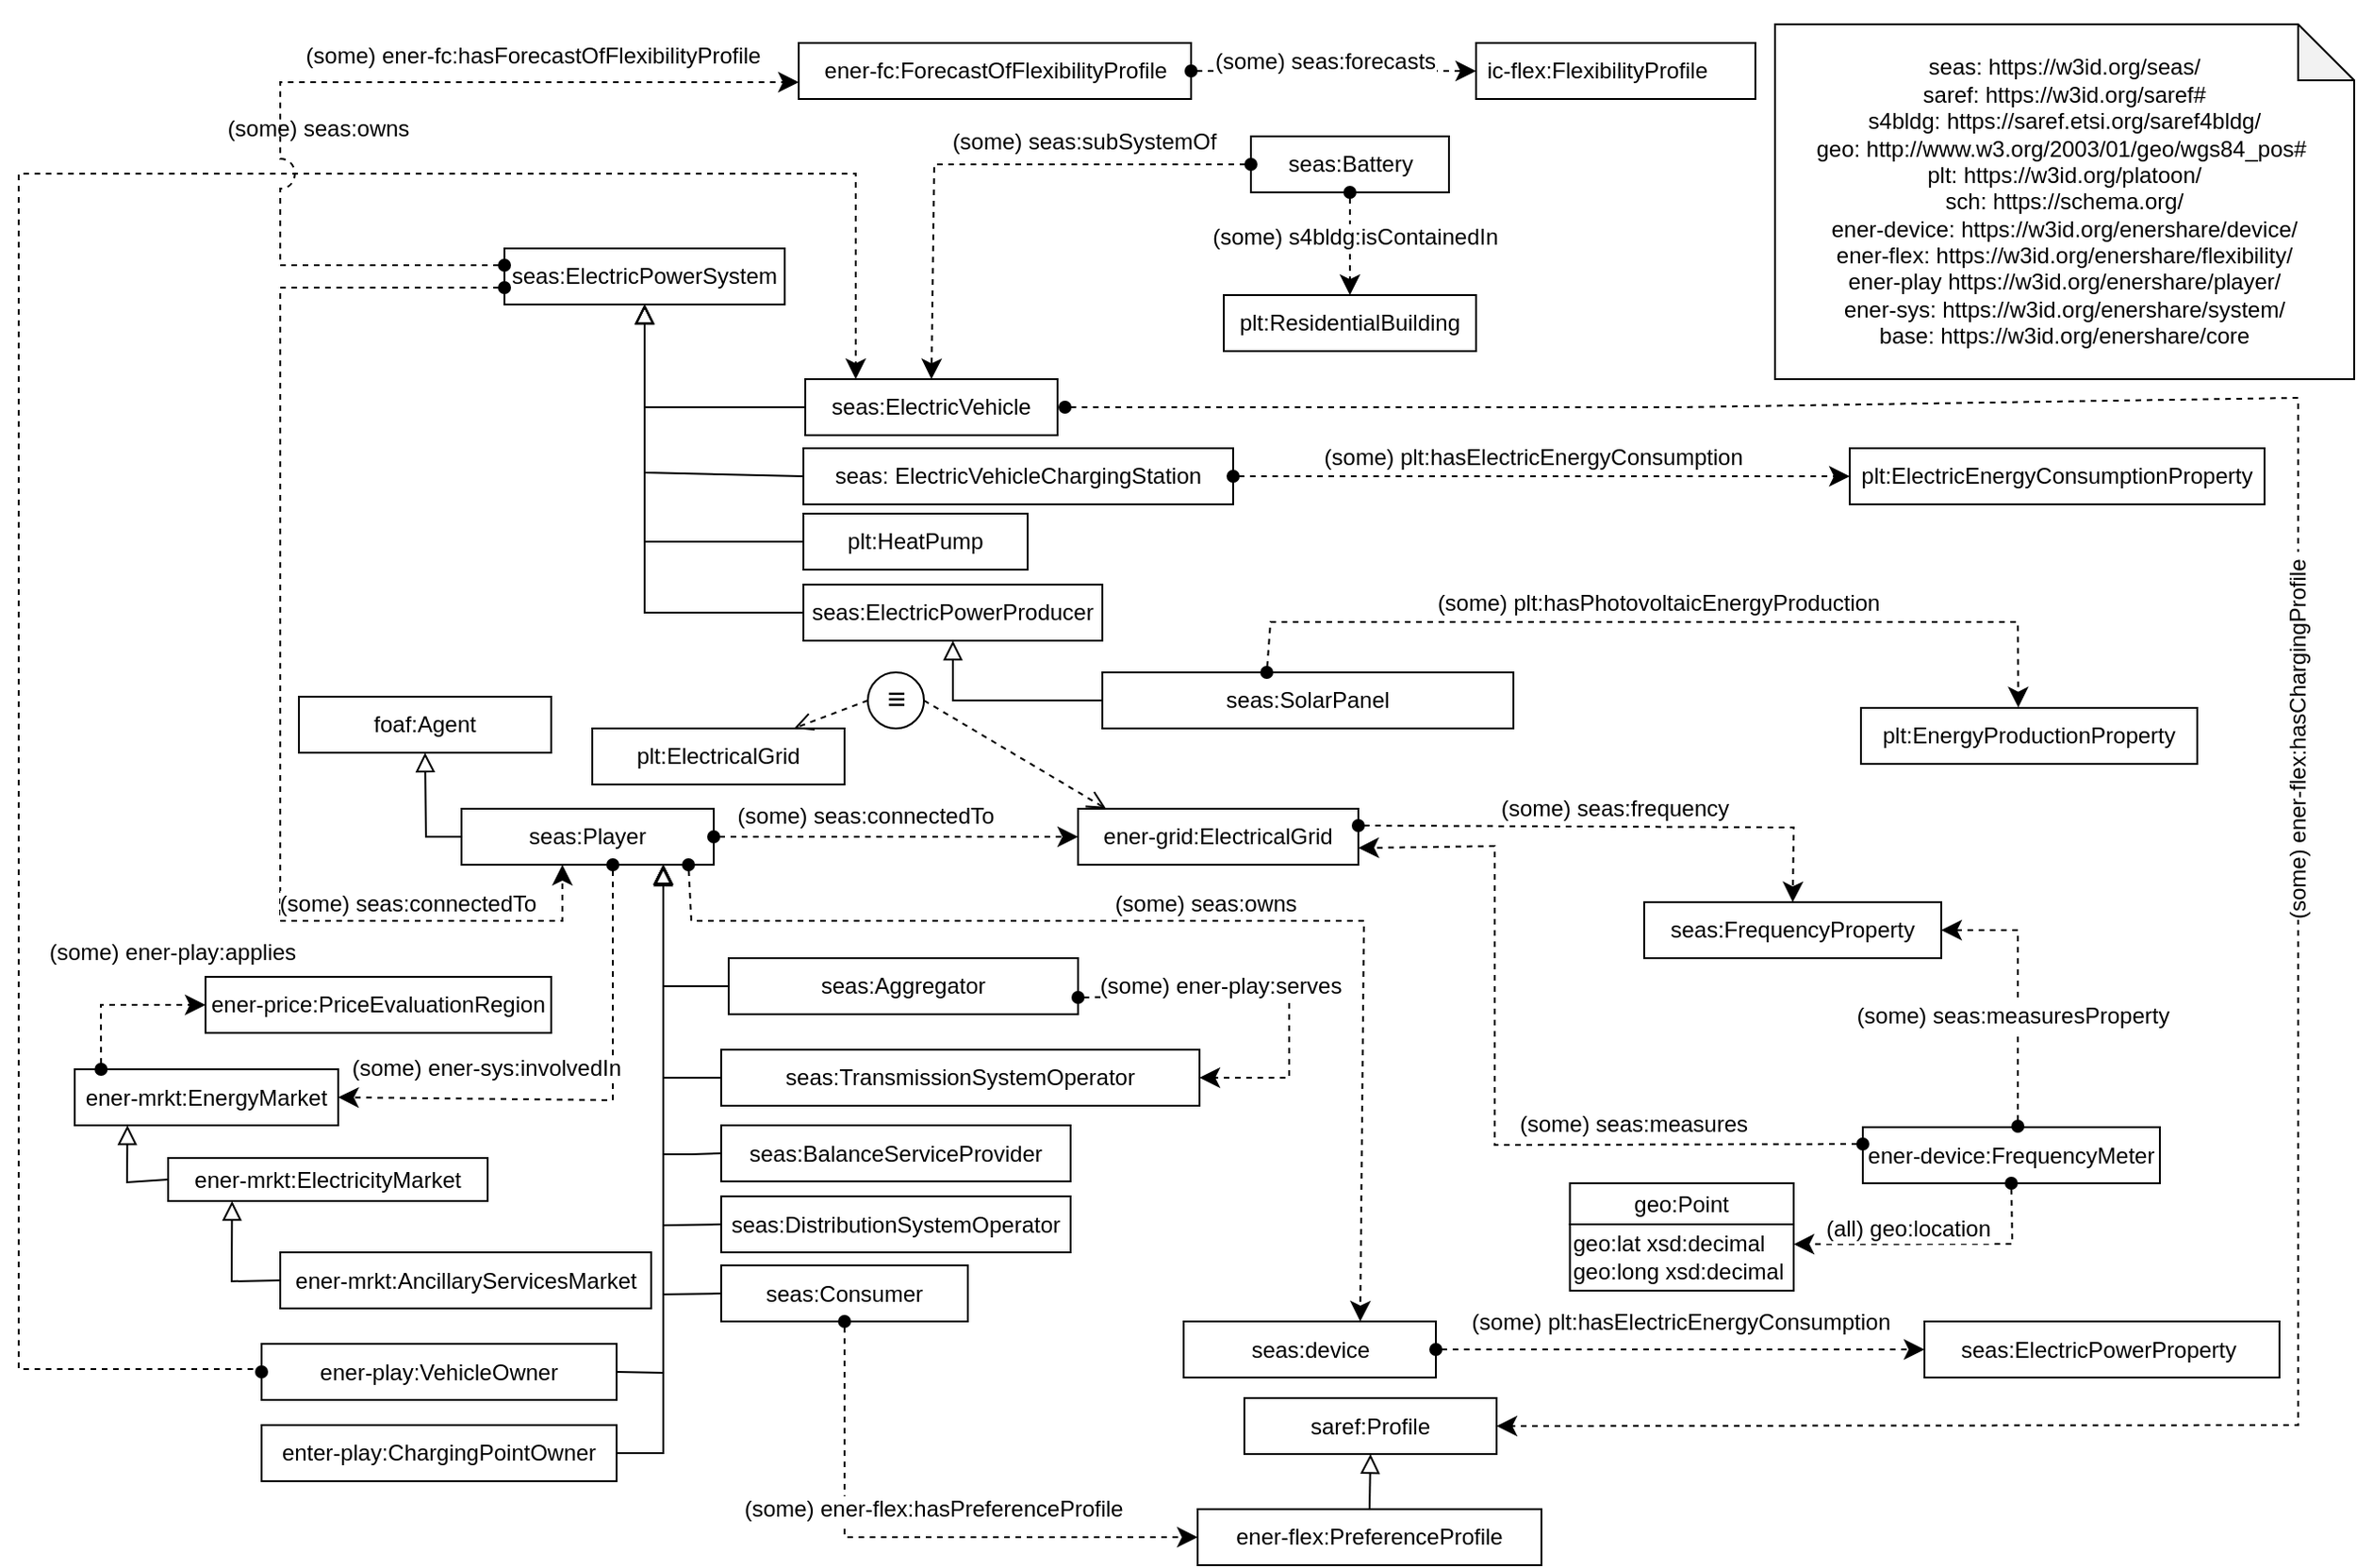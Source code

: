 <mxfile version="24.7.0" type="google" pages="5">
  <diagram id="XQNdLb_yjaSnbqP4E1sU" name="grid">
    <mxGraphModel grid="1" page="1" gridSize="10" guides="1" tooltips="1" connect="1" arrows="1" fold="1" pageScale="1" pageWidth="827" pageHeight="1169" math="0" shadow="0">
      <root>
        <mxCell id="0" />
        <mxCell id="1" parent="0" />
        <mxCell id="7BJxdJ-zwOyidLE-yai--1" value="ener-grid:ElectricalGrid" style="rounded=0;whiteSpace=wrap;html=1;snapToPoint=1;points=[[0.1,0],[0.2,0],[0.3,0],[0.4,0],[0.5,0],[0.6,0],[0.7,0],[0.8,0],[0.9,0],[0,0.1],[0,0.3],[0,0.5],[0,0.7],[0,0.9],[0.1,1],[0.2,1],[0.3,1],[0.4,1],[0.5,1],[0.6,1],[0.7,1],[0.8,1],[0.9,1],[1,0.1],[1,0.3],[1,0.5],[1,0.7],[1,0.9]];" vertex="1" parent="1">
          <mxGeometry x="1507" y="2000" width="150" height="30" as="geometry" />
        </mxCell>
        <mxCell id="7BJxdJ-zwOyidLE-yai--2" value="seas:FrequencyProperty" style="rounded=0;whiteSpace=wrap;html=1;snapToPoint=1;points=[[0.1,0],[0.2,0],[0.3,0],[0.4,0],[0.5,0],[0.6,0],[0.7,0],[0.8,0],[0.9,0],[0,0.1],[0,0.3],[0,0.5],[0,0.7],[0,0.9],[0.1,1],[0.2,1],[0.3,1],[0.4,1],[0.5,1],[0.6,1],[0.7,1],[0.8,1],[0.9,1],[1,0.1],[1,0.3],[1,0.5],[1,0.7],[1,0.9]];" vertex="1" parent="1">
          <mxGeometry x="1810" y="2050" width="159" height="30" as="geometry" />
        </mxCell>
        <mxCell id="7BJxdJ-zwOyidLE-yai--3" value="" style="endArrow=classic;html=1;entryX=0.5;entryY=0;entryDx=0;entryDy=0;endSize=8;arcSize=0;rounded=0;exitX=1;exitY=0.3;exitDx=0;exitDy=0;dashed=1;startArrow=oval;startFill=1;" edge="1" parent="1" source="7BJxdJ-zwOyidLE-yai--1" target="7BJxdJ-zwOyidLE-yai--2">
          <mxGeometry width="50" height="50" relative="1" as="geometry">
            <mxPoint x="1280" y="1928" as="sourcePoint" />
            <mxPoint x="1595" y="1582" as="targetPoint" />
            <Array as="points">
              <mxPoint x="1890" y="2010" />
            </Array>
          </mxGeometry>
        </mxCell>
        <mxCell id="7BJxdJ-zwOyidLE-yai--4" value="(some) seas:frequency" style="text;html=1;align=center;verticalAlign=middle;resizable=0;points=[];labelBackgroundColor=#ffffff;" connectable="0" vertex="1" parent="7BJxdJ-zwOyidLE-yai--3">
          <mxGeometry x="-0.127" relative="1" as="geometry">
            <mxPoint x="18" y="-10" as="offset" />
          </mxGeometry>
        </mxCell>
        <mxCell id="7BJxdJ-zwOyidLE-yai--5" value="seas:ElectricPowerSystem" style="rounded=0;whiteSpace=wrap;html=1;snapToPoint=1;points=[[0.1,0],[0.2,0],[0.3,0],[0.4,0],[0.5,0],[0.6,0],[0.7,0],[0.8,0],[0.9,0],[0,0.1],[0,0.3],[0,0.5],[0,0.7],[0,0.9],[0.1,1],[0.2,1],[0.3,1],[0.4,1],[0.5,1],[0.6,1],[0.7,1],[0.8,1],[0.9,1],[1,0.1],[1,0.3],[1,0.5],[1,0.7],[1,0.9]];" vertex="1" parent="1">
          <mxGeometry x="1200" y="1700" width="150" height="30" as="geometry" />
        </mxCell>
        <mxCell id="7BJxdJ-zwOyidLE-yai--6" value="" style="endArrow=classic;html=1;entryX=0.4;entryY=1;entryDx=0;entryDy=0;endSize=8;arcSize=0;rounded=0;exitX=0;exitY=0.7;exitDx=0;exitDy=0;dashed=1;startArrow=oval;startFill=1;" edge="1" parent="1" source="7BJxdJ-zwOyidLE-yai--5" target="tnAx2Lj6UJ-aVdJPnmlU-9">
          <mxGeometry width="50" height="50" relative="1" as="geometry">
            <mxPoint x="1320" y="1908" as="sourcePoint" />
            <mxPoint x="1253" y="2015" as="targetPoint" />
            <Array as="points">
              <mxPoint x="1080" y="1721" />
              <mxPoint x="1080" y="2060" />
              <mxPoint x="1231" y="2060" />
            </Array>
          </mxGeometry>
        </mxCell>
        <mxCell id="7BJxdJ-zwOyidLE-yai--7" value="(some) seas:connectedTo" style="text;html=1;align=center;verticalAlign=middle;resizable=0;points=[];labelBackgroundColor=#ffffff;" connectable="0" vertex="1" parent="7BJxdJ-zwOyidLE-yai--6">
          <mxGeometry x="-0.127" relative="1" as="geometry">
            <mxPoint x="68" y="170" as="offset" />
          </mxGeometry>
        </mxCell>
        <mxCell id="7BJxdJ-zwOyidLE-yai--8" value="" style="endArrow=block;html=1;fontColor=#000099;endFill=0;endSize=8;arcSize=0;rounded=0;entryX=0.5;entryY=1;entryDx=0;entryDy=0;exitX=0;exitY=0.5;exitDx=0;exitDy=0;" edge="1" parent="1" source="7BJxdJ-zwOyidLE-yai--9" target="7BJxdJ-zwOyidLE-yai--5">
          <mxGeometry width="50" height="50" relative="1" as="geometry">
            <mxPoint x="1360" y="1863" as="sourcePoint" />
            <mxPoint x="1285" y="1840" as="targetPoint" />
            <Array as="points">
              <mxPoint x="1275" y="1820" />
            </Array>
          </mxGeometry>
        </mxCell>
        <mxCell id="7BJxdJ-zwOyidLE-yai--9" value="seas: ElectricVehicleChargingStation" style="rounded=0;whiteSpace=wrap;html=1;snapToPoint=1;points=[[0.1,0],[0.2,0],[0.3,0],[0.4,0],[0.5,0],[0.6,0],[0.7,0],[0.8,0],[0.9,0],[0,0.1],[0,0.3],[0,0.5],[0,0.7],[0,0.9],[0.1,1],[0.2,1],[0.3,1],[0.4,1],[0.5,1],[0.6,1],[0.7,1],[0.8,1],[0.9,1],[1,0.1],[1,0.3],[1,0.5],[1,0.7],[1,0.9]];" vertex="1" parent="1">
          <mxGeometry x="1360" y="1807" width="230" height="30" as="geometry" />
        </mxCell>
        <mxCell id="7BJxdJ-zwOyidLE-yai--10" value="" style="endArrow=block;html=1;fontColor=#000099;endFill=0;endSize=8;arcSize=0;rounded=0;entryX=0.5;entryY=1;entryDx=0;entryDy=0;exitX=0;exitY=0.5;exitDx=0;exitDy=0;" edge="1" parent="1" source="7BJxdJ-zwOyidLE-yai--11" target="7BJxdJ-zwOyidLE-yai--5">
          <mxGeometry width="50" height="50" relative="1" as="geometry">
            <mxPoint x="1360" y="1913" as="sourcePoint" />
            <mxPoint x="1275" y="1840" as="targetPoint" />
            <Array as="points">
              <mxPoint x="1275" y="1857" />
            </Array>
          </mxGeometry>
        </mxCell>
        <mxCell id="7BJxdJ-zwOyidLE-yai--11" value="plt:HeatPump" style="rounded=0;whiteSpace=wrap;html=1;snapToPoint=1;points=[[0.1,0],[0.2,0],[0.3,0],[0.4,0],[0.5,0],[0.6,0],[0.7,0],[0.8,0],[0.9,0],[0,0.1],[0,0.3],[0,0.5],[0,0.7],[0,0.9],[0.1,1],[0.2,1],[0.3,1],[0.4,1],[0.5,1],[0.6,1],[0.7,1],[0.8,1],[0.9,1],[1,0.1],[1,0.3],[1,0.5],[1,0.7],[1,0.9]];" vertex="1" parent="1">
          <mxGeometry x="1360" y="1842" width="120" height="30" as="geometry" />
        </mxCell>
        <mxCell id="tnAx2Lj6UJ-aVdJPnmlU-1" value="seas:ElectricPowerProducer" style="rounded=0;whiteSpace=wrap;html=1;snapToPoint=1;points=[[0.1,0],[0.2,0],[0.3,0],[0.4,0],[0.5,0],[0.6,0],[0.7,0],[0.8,0],[0.9,0],[0,0.1],[0,0.3],[0,0.5],[0,0.7],[0,0.9],[0.1,1],[0.2,1],[0.3,1],[0.4,1],[0.5,1],[0.6,1],[0.7,1],[0.8,1],[0.9,1],[1,0.1],[1,0.3],[1,0.5],[1,0.7],[1,0.9]];" vertex="1" parent="1">
          <mxGeometry x="1360" y="1880" width="160" height="30" as="geometry" />
        </mxCell>
        <mxCell id="tnAx2Lj6UJ-aVdJPnmlU-2" value="seas:SolarPanel" style="rounded=0;whiteSpace=wrap;html=1;snapToPoint=1;points=[[0.1,0],[0.2,0],[0.3,0],[0.4,0],[0.5,0],[0.6,0],[0.7,0],[0.8,0],[0.9,0],[0,0.1],[0,0.3],[0,0.5],[0,0.7],[0,0.9],[0.1,1],[0.2,1],[0.3,1],[0.4,1],[0.5,1],[0.6,1],[0.7,1],[0.8,1],[0.9,1],[1,0.1],[1,0.3],[1,0.5],[1,0.7],[1,0.9]];" vertex="1" parent="1">
          <mxGeometry x="1520" y="1927" width="220" height="30" as="geometry" />
        </mxCell>
        <mxCell id="tnAx2Lj6UJ-aVdJPnmlU-3" value="" style="endArrow=block;html=1;fontColor=#000099;exitX=0;exitY=0.5;exitDx=0;exitDy=0;endFill=0;endSize=8;arcSize=0;rounded=0;entryX=0.5;entryY=1;entryDx=0;entryDy=0;" edge="1" parent="1" source="tnAx2Lj6UJ-aVdJPnmlU-2" target="tnAx2Lj6UJ-aVdJPnmlU-1">
          <mxGeometry width="50" height="50" relative="1" as="geometry">
            <mxPoint x="1595" y="2071" as="sourcePoint" />
            <mxPoint x="1580" y="1946" as="targetPoint" />
            <Array as="points">
              <mxPoint x="1440" y="1942" />
            </Array>
          </mxGeometry>
        </mxCell>
        <mxCell id="tnAx2Lj6UJ-aVdJPnmlU-5" value="plt:EnergyProductionProperty " style="rounded=0;whiteSpace=wrap;html=1;snapToPoint=1;points=[[0.1,0],[0.2,0],[0.3,0],[0.4,0],[0.5,0],[0.6,0],[0.7,0],[0.8,0],[0.9,0],[0,0.1],[0,0.3],[0,0.5],[0,0.7],[0,0.9],[0.1,1],[0.2,1],[0.3,1],[0.4,1],[0.5,1],[0.6,1],[0.7,1],[0.8,1],[0.9,1],[1,0.1],[1,0.3],[1,0.5],[1,0.7],[1,0.9]];" vertex="1" parent="1">
          <mxGeometry x="1926" y="1946" width="180" height="30" as="geometry" />
        </mxCell>
        <mxCell id="tnAx2Lj6UJ-aVdJPnmlU-6" value="" style="endArrow=classic;html=1;entryX=0.468;entryY=-0.008;entryDx=0;entryDy=0;endSize=8;arcSize=0;rounded=0;exitX=0.4;exitY=0;exitDx=0;exitDy=0;entryPerimeter=0;dashed=1;startArrow=oval;startFill=1;" edge="1" parent="1" source="tnAx2Lj6UJ-aVdJPnmlU-2" target="tnAx2Lj6UJ-aVdJPnmlU-5">
          <mxGeometry width="50" height="50" relative="1" as="geometry">
            <mxPoint x="1829" y="2011" as="sourcePoint" />
            <mxPoint x="2071" y="1660" as="targetPoint" />
            <Array as="points">
              <mxPoint x="1610" y="1900" />
              <mxPoint x="2010" y="1900" />
            </Array>
          </mxGeometry>
        </mxCell>
        <mxCell id="tnAx2Lj6UJ-aVdJPnmlU-7" value="(some) plt:hasPhotovoltaicEnergyProduction&amp;nbsp;" style="text;html=1;align=center;verticalAlign=middle;resizable=0;points=[];labelBackgroundColor=#ffffff;" connectable="0" vertex="1" parent="tnAx2Lj6UJ-aVdJPnmlU-6">
          <mxGeometry x="-0.127" relative="1" as="geometry">
            <mxPoint x="29" y="-10" as="offset" />
          </mxGeometry>
        </mxCell>
        <mxCell id="tnAx2Lj6UJ-aVdJPnmlU-8" value="" style="endArrow=block;html=1;fontColor=#000099;endFill=0;endSize=8;arcSize=0;rounded=0;entryX=0.8;entryY=1;entryDx=0;entryDy=0;exitX=0;exitY=0.5;exitDx=0;exitDy=0;" edge="1" parent="1" source="tnAx2Lj6UJ-aVdJPnmlU-10" target="tnAx2Lj6UJ-aVdJPnmlU-9">
          <mxGeometry width="50" height="50" relative="1" as="geometry">
            <mxPoint x="1010.5" y="2108" as="sourcePoint" />
            <mxPoint x="977.5" y="2494" as="targetPoint" />
            <Array as="points">
              <mxPoint x="1285" y="2223" />
              <mxPoint x="1285" y="2194" />
            </Array>
          </mxGeometry>
        </mxCell>
        <mxCell id="tnAx2Lj6UJ-aVdJPnmlU-9" value="seas:Player" style="rounded=0;whiteSpace=wrap;html=1;snapToPoint=1;points=[[0.1,0],[0.2,0],[0.3,0],[0.4,0],[0.5,0],[0.6,0],[0.7,0],[0.8,0],[0.9,0],[0,0.1],[0,0.3],[0,0.5],[0,0.7],[0,0.9],[0.1,1],[0.2,1],[0.3,1],[0.4,1],[0.5,1],[0.6,1],[0.7,1],[0.8,1],[0.9,1],[1,0.1],[1,0.3],[1,0.5],[1,0.7],[1,0.9]];" vertex="1" parent="1">
          <mxGeometry x="1177" y="2000" width="135" height="30" as="geometry" />
        </mxCell>
        <mxCell id="tnAx2Lj6UJ-aVdJPnmlU-10" value="seas:DistributionSystemOperator" style="rounded=0;whiteSpace=wrap;html=1;snapToPoint=1;points=[[0.1,0],[0.2,0],[0.3,0],[0.4,0],[0.5,0],[0.6,0],[0.7,0],[0.8,0],[0.9,0],[0,0.1],[0,0.3],[0,0.5],[0,0.7],[0,0.9],[0.1,1],[0.2,1],[0.3,1],[0.4,1],[0.5,1],[0.6,1],[0.7,1],[0.8,1],[0.9,1],[1,0.1],[1,0.3],[1,0.5],[1,0.7],[1,0.9]];" vertex="1" parent="1">
          <mxGeometry x="1316" y="2207.5" width="187" height="30" as="geometry" />
        </mxCell>
        <mxCell id="tnAx2Lj6UJ-aVdJPnmlU-11" value="" style="endArrow=classic;html=1;endSize=8;arcSize=0;rounded=0;exitX=1;exitY=0.5;exitDx=0;exitDy=0;entryX=0;entryY=0.5;entryDx=0;entryDy=0;dashed=1;startArrow=oval;startFill=1;" edge="1" parent="1" source="tnAx2Lj6UJ-aVdJPnmlU-9" target="7BJxdJ-zwOyidLE-yai--1">
          <mxGeometry width="50" height="50" relative="1" as="geometry">
            <mxPoint x="1255" y="1762" as="sourcePoint" />
            <mxPoint x="1230" y="1942" as="targetPoint" />
          </mxGeometry>
        </mxCell>
        <mxCell id="tnAx2Lj6UJ-aVdJPnmlU-12" value="(some) seas:connectedTo" style="text;html=1;align=center;verticalAlign=middle;resizable=0;points=[];labelBackgroundColor=#ffffff;" connectable="0" vertex="1" parent="tnAx2Lj6UJ-aVdJPnmlU-11">
          <mxGeometry x="-0.127" relative="1" as="geometry">
            <mxPoint x="-4" y="-11" as="offset" />
          </mxGeometry>
        </mxCell>
        <mxCell id="tnAx2Lj6UJ-aVdJPnmlU-14" value="seas:ElectricPowerProperty&amp;nbsp; " style="rounded=0;whiteSpace=wrap;html=1;snapToPoint=1;points=[[0.1,0],[0.2,0],[0.3,0],[0.4,0],[0.5,0],[0.6,0],[0.7,0],[0.8,0],[0.9,0],[0,0.1],[0,0.3],[0,0.5],[0,0.7],[0,0.9],[0.1,1],[0.2,1],[0.3,1],[0.4,1],[0.5,1],[0.6,1],[0.7,1],[0.8,1],[0.9,1],[1,0.1],[1,0.3],[1,0.5],[1,0.7],[1,0.9]];" vertex="1" parent="1">
          <mxGeometry x="1960" y="2274.5" width="190" height="30" as="geometry" />
        </mxCell>
        <mxCell id="Aa6rrpoq4CQqnLZmM7b--1" value="seas:ElectricVehicle" style="rounded=0;whiteSpace=wrap;html=1;snapToPoint=1;points=[[0.1,0],[0.2,0],[0.3,0],[0.4,0],[0.5,0],[0.6,0],[0.7,0],[0.8,0],[0.9,0],[0,0.1],[0,0.3],[0,0.5],[0,0.7],[0,0.9],[0.1,1],[0.2,1],[0.3,1],[0.4,1],[0.5,1],[0.6,1],[0.7,1],[0.8,1],[0.9,1],[1,0.1],[1,0.3],[1,0.5],[1,0.7],[1,0.9]];" vertex="1" parent="1">
          <mxGeometry x="1361" y="1770" width="135" height="30" as="geometry" />
        </mxCell>
        <mxCell id="Aa6rrpoq4CQqnLZmM7b--2" value="" style="endArrow=block;html=1;fontColor=#000099;exitX=0;exitY=0.5;exitDx=0;exitDy=0;endFill=0;endSize=8;arcSize=0;rounded=0;entryX=0.5;entryY=1;entryDx=0;entryDy=0;" edge="1" parent="1" source="Aa6rrpoq4CQqnLZmM7b--1" target="7BJxdJ-zwOyidLE-yai--5">
          <mxGeometry width="50" height="50" relative="1" as="geometry">
            <mxPoint x="1341" y="1734" as="sourcePoint" />
            <mxPoint x="1286" y="1610" as="targetPoint" />
            <Array as="points">
              <mxPoint x="1275" y="1785" />
            </Array>
          </mxGeometry>
        </mxCell>
        <mxCell id="Aa6rrpoq4CQqnLZmM7b--3" value="seas:Battery" style="rounded=0;whiteSpace=wrap;html=1;snapToPoint=1;points=[[0.1,0],[0.2,0],[0.3,0],[0.4,0],[0.5,0],[0.6,0],[0.7,0],[0.8,0],[0.9,0],[0,0.1],[0,0.3],[0,0.5],[0,0.7],[0,0.9],[0.1,1],[0.2,1],[0.3,1],[0.4,1],[0.5,1],[0.6,1],[0.7,1],[0.8,1],[0.9,1],[1,0.1],[1,0.3],[1,0.5],[1,0.7],[1,0.9]];" vertex="1" parent="1">
          <mxGeometry x="1599.5" y="1640" width="106" height="30" as="geometry" />
        </mxCell>
        <mxCell id="Aa6rrpoq4CQqnLZmM7b--4" value="" style="endArrow=classic;html=1;entryX=0.5;entryY=0;entryDx=0;entryDy=0;endSize=8;arcSize=0;rounded=0;exitX=0;exitY=0.5;exitDx=0;exitDy=0;dashed=1;startArrow=oval;startFill=1;" edge="1" parent="1" source="Aa6rrpoq4CQqnLZmM7b--3" target="Aa6rrpoq4CQqnLZmM7b--1">
          <mxGeometry width="50" height="50" relative="1" as="geometry">
            <mxPoint x="1756" y="1373" as="sourcePoint" />
            <mxPoint x="1630" y="1795" as="targetPoint" />
            <Array as="points">
              <mxPoint x="1430" y="1655" />
            </Array>
          </mxGeometry>
        </mxCell>
        <mxCell id="Aa6rrpoq4CQqnLZmM7b--5" value="(some)&amp;nbsp;seas:subSystemOf" style="text;html=1;align=center;verticalAlign=middle;resizable=0;points=[];labelBackgroundColor=#ffffff;" connectable="0" vertex="1" parent="Aa6rrpoq4CQqnLZmM7b--4">
          <mxGeometry x="-0.127" relative="1" as="geometry">
            <mxPoint x="34" y="-12" as="offset" />
          </mxGeometry>
        </mxCell>
        <mxCell id="Aa6rrpoq4CQqnLZmM7b--10" value="" style="endArrow=classic;html=1;entryX=1;entryY=0.5;entryDx=0;entryDy=0;endSize=8;arcSize=0;rounded=0;dashed=1;startArrow=oval;startFill=1;" edge="1" parent="1" target="sUjiAhSTad-dZ1nvusCe-4">
          <mxGeometry width="50" height="50" relative="1" as="geometry">
            <mxPoint x="1500" y="1785" as="sourcePoint" />
            <mxPoint x="1825" y="1670" as="targetPoint" />
            <Array as="points">
              <mxPoint x="1830" y="1785" />
              <mxPoint x="2160" y="1780" />
              <mxPoint x="2160" y="2330" />
            </Array>
          </mxGeometry>
        </mxCell>
        <mxCell id="Aa6rrpoq4CQqnLZmM7b--11" value="(some) ener-flex:hasChargingProfile&amp;nbsp;" style="text;html=1;align=center;verticalAlign=middle;resizable=0;points=[];labelBackgroundColor=#ffffff;horizontal=0;" connectable="0" vertex="1" parent="Aa6rrpoq4CQqnLZmM7b--10">
          <mxGeometry x="-0.127" relative="1" as="geometry">
            <mxPoint y="126" as="offset" />
          </mxGeometry>
        </mxCell>
        <mxCell id="sUjiAhSTad-dZ1nvusCe-1" value="seas:Consumer" style="rounded=0;whiteSpace=wrap;html=1;snapToPoint=1;points=[[0.1,0],[0.2,0],[0.3,0],[0.4,0],[0.5,0],[0.6,0],[0.7,0],[0.8,0],[0.9,0],[0,0.1],[0,0.3],[0,0.5],[0,0.7],[0,0.9],[0.1,1],[0.2,1],[0.3,1],[0.4,1],[0.5,1],[0.6,1],[0.7,1],[0.8,1],[0.9,1],[1,0.1],[1,0.3],[1,0.5],[1,0.7],[1,0.9]];" vertex="1" parent="1">
          <mxGeometry x="1316" y="2244.5" width="132" height="30" as="geometry" />
        </mxCell>
        <mxCell id="sUjiAhSTad-dZ1nvusCe-2" value="" style="endArrow=block;html=1;fontColor=#000099;endFill=0;endSize=8;arcSize=0;rounded=0;exitX=0;exitY=0.5;exitDx=0;exitDy=0;entryX=0.8;entryY=1;entryDx=0;entryDy=0;" edge="1" parent="1" source="sUjiAhSTad-dZ1nvusCe-1" target="tnAx2Lj6UJ-aVdJPnmlU-9">
          <mxGeometry width="50" height="50" relative="1" as="geometry">
            <mxPoint x="1327" y="2141" as="sourcePoint" />
            <mxPoint x="1190" y="2092" as="targetPoint" />
            <Array as="points">
              <mxPoint x="1285" y="2260" />
              <mxPoint x="1285" y="2230" />
            </Array>
          </mxGeometry>
        </mxCell>
        <mxCell id="sUjiAhSTad-dZ1nvusCe-4" value="saref:Profile" style="rounded=0;whiteSpace=wrap;html=1;snapToPoint=1;points=[[0.1,0],[0.2,0],[0.3,0],[0.4,0],[0.5,0],[0.6,0],[0.7,0],[0.8,0],[0.9,0],[0,0.1],[0,0.3],[0,0.5],[0,0.7],[0,0.9],[0.1,1],[0.2,1],[0.3,1],[0.4,1],[0.5,1],[0.6,1],[0.7,1],[0.8,1],[0.9,1],[1,0.1],[1,0.3],[1,0.5],[1,0.7],[1,0.9]];" vertex="1" parent="1">
          <mxGeometry x="1596" y="2315.5" width="135" height="30" as="geometry" />
        </mxCell>
        <mxCell id="sUjiAhSTad-dZ1nvusCe-5" value="" style="endArrow=classic;html=1;endSize=8;arcSize=0;rounded=0;exitX=0.5;exitY=1;exitDx=0;exitDy=0;entryX=0;entryY=0.5;entryDx=0;entryDy=0;dashed=1;startArrow=oval;startFill=1;" edge="1" parent="1" source="sUjiAhSTad-dZ1nvusCe-1" target="fKUG2UP6C6AmiOnGGN48-1">
          <mxGeometry width="50" height="50" relative="1" as="geometry">
            <mxPoint x="1315.5" y="2331.5" as="sourcePoint" />
            <mxPoint x="1656" y="2352.5" as="targetPoint" />
            <Array as="points">
              <mxPoint x="1382" y="2390" />
            </Array>
          </mxGeometry>
        </mxCell>
        <mxCell id="sUjiAhSTad-dZ1nvusCe-6" value="(some) ener-flex:hasPreferenceProfile&amp;nbsp;" style="text;html=1;align=center;verticalAlign=middle;resizable=0;points=[];labelBackgroundColor=#ffffff;" connectable="0" vertex="1" parent="sUjiAhSTad-dZ1nvusCe-5">
          <mxGeometry x="-0.127" relative="1" as="geometry">
            <mxPoint x="31" y="-15" as="offset" />
          </mxGeometry>
        </mxCell>
        <mxCell id="sUjiAhSTad-dZ1nvusCe-8" value="seas:BalanceServiceProvider" style="rounded=0;whiteSpace=wrap;html=1;snapToPoint=1;points=[[0.1,0],[0.2,0],[0.3,0],[0.4,0],[0.5,0],[0.6,0],[0.7,0],[0.8,0],[0.9,0],[0,0.1],[0,0.3],[0,0.5],[0,0.7],[0,0.9],[0.1,1],[0.2,1],[0.3,1],[0.4,1],[0.5,1],[0.6,1],[0.7,1],[0.8,1],[0.9,1],[1,0.1],[1,0.3],[1,0.5],[1,0.7],[1,0.9]];" vertex="1" parent="1">
          <mxGeometry x="1316" y="2169.5" width="187" height="30" as="geometry" />
        </mxCell>
        <mxCell id="sUjiAhSTad-dZ1nvusCe-9" value="" style="endArrow=block;html=1;fontColor=#000099;endFill=0;endSize=8;arcSize=0;rounded=0;entryX=0.8;entryY=1;entryDx=0;entryDy=0;exitX=0;exitY=0.5;exitDx=0;exitDy=0;" edge="1" parent="1" source="sUjiAhSTad-dZ1nvusCe-8" target="tnAx2Lj6UJ-aVdJPnmlU-9">
          <mxGeometry width="50" height="50" relative="1" as="geometry">
            <mxPoint x="1317" y="2094" as="sourcePoint" />
            <mxPoint x="1245" y="2066" as="targetPoint" />
            <Array as="points">
              <mxPoint x="1300" y="2185" />
              <mxPoint x="1285" y="2185" />
              <mxPoint x="1285" y="2156" />
            </Array>
          </mxGeometry>
        </mxCell>
        <mxCell id="sUjiAhSTad-dZ1nvusCe-11" value="ener-play:VehicleOwner" style="rounded=0;whiteSpace=wrap;html=1;snapToPoint=1;points=[[0.1,0],[0.2,0],[0.3,0],[0.4,0],[0.5,0],[0.6,0],[0.7,0],[0.8,0],[0.9,0],[0,0.1],[0,0.3],[0,0.5],[0,0.7],[0,0.9],[0.1,1],[0.2,1],[0.3,1],[0.4,1],[0.5,1],[0.6,1],[0.7,1],[0.8,1],[0.9,1],[1,0.1],[1,0.3],[1,0.5],[1,0.7],[1,0.9]];" vertex="1" parent="1">
          <mxGeometry x="1070" y="2286.5" width="190" height="30" as="geometry" />
        </mxCell>
        <mxCell id="sUjiAhSTad-dZ1nvusCe-12" value="" style="endArrow=block;html=1;fontColor=#000099;endFill=0;endSize=8;arcSize=0;rounded=0;entryX=0.8;entryY=1;entryDx=0;entryDy=0;exitX=1;exitY=0.5;exitDx=0;exitDy=0;" edge="1" parent="1" source="sUjiAhSTad-dZ1nvusCe-11" target="tnAx2Lj6UJ-aVdJPnmlU-9">
          <mxGeometry width="50" height="50" relative="1" as="geometry">
            <mxPoint x="1098" y="2301.5" as="sourcePoint" />
            <mxPoint x="1026" y="2273.5" as="targetPoint" />
            <Array as="points">
              <mxPoint x="1285" y="2302" />
            </Array>
          </mxGeometry>
        </mxCell>
        <mxCell id="sUjiAhSTad-dZ1nvusCe-13" value="" style="endArrow=classic;html=1;endSize=8;arcSize=0;rounded=0;exitX=0;exitY=0.5;exitDx=0;exitDy=0;entryX=0.2;entryY=0;entryDx=0;entryDy=0;dashed=1;startArrow=oval;startFill=1;" edge="1" parent="1" source="sUjiAhSTad-dZ1nvusCe-11" target="Aa6rrpoq4CQqnLZmM7b--1">
          <mxGeometry width="50" height="50" relative="1" as="geometry">
            <mxPoint x="1255" y="2084" as="sourcePoint" />
            <mxPoint x="1255" y="1996" as="targetPoint" />
            <Array as="points">
              <mxPoint x="1070" y="2300" />
              <mxPoint x="940" y="2300" />
              <mxPoint x="940" y="1660" />
              <mxPoint x="1388" y="1660" />
            </Array>
          </mxGeometry>
        </mxCell>
        <mxCell id="sUjiAhSTad-dZ1nvusCe-14" value="(some) seas:owns" style="text;html=1;align=center;verticalAlign=middle;resizable=0;points=[];labelBackgroundColor=#ffffff;" connectable="0" vertex="1" parent="sUjiAhSTad-dZ1nvusCe-13">
          <mxGeometry x="-0.127" relative="1" as="geometry">
            <mxPoint x="160" y="-215" as="offset" />
          </mxGeometry>
        </mxCell>
        <mxCell id="sUjiAhSTad-dZ1nvusCe-15" value="plt:ElectricEnergyConsumptionProperty" style="rounded=0;whiteSpace=wrap;html=1;snapToPoint=1;points=[[0.1,0],[0.2,0],[0.3,0],[0.4,0],[0.5,0],[0.6,0],[0.7,0],[0.8,0],[0.9,0],[0,0.1],[0,0.3],[0,0.5],[0,0.7],[0,0.9],[0.1,1],[0.2,1],[0.3,1],[0.4,1],[0.5,1],[0.6,1],[0.7,1],[0.8,1],[0.9,1],[1,0.1],[1,0.3],[1,0.5],[1,0.7],[1,0.9]];" vertex="1" parent="1">
          <mxGeometry x="1920" y="1807" width="222" height="30" as="geometry" />
        </mxCell>
        <mxCell id="sUjiAhSTad-dZ1nvusCe-16" value="" style="endArrow=classic;html=1;entryX=0;entryY=0.5;entryDx=0;entryDy=0;endSize=8;arcSize=0;rounded=0;exitX=1;exitY=0.5;exitDx=0;exitDy=0;dashed=1;startArrow=oval;startFill=1;" edge="1" parent="1" source="7BJxdJ-zwOyidLE-yai--9" target="sUjiAhSTad-dZ1nvusCe-15">
          <mxGeometry width="50" height="50" relative="1" as="geometry">
            <mxPoint x="1610" y="1800" as="sourcePoint" />
            <mxPoint x="1990" y="1435" as="targetPoint" />
          </mxGeometry>
        </mxCell>
        <mxCell id="sUjiAhSTad-dZ1nvusCe-17" value="(some)&amp;nbsp;plt:hasElectricEnergyConsumption&amp;nbsp;" style="text;html=1;align=center;verticalAlign=middle;resizable=0;points=[];labelBackgroundColor=#ffffff;" connectable="0" vertex="1" parent="sUjiAhSTad-dZ1nvusCe-16">
          <mxGeometry x="-0.127" relative="1" as="geometry">
            <mxPoint x="18" y="-10" as="offset" />
          </mxGeometry>
        </mxCell>
        <mxCell id="sUjiAhSTad-dZ1nvusCe-18" value="plt:ResidentialBuilding" style="rounded=0;whiteSpace=wrap;html=1;snapToPoint=1;points=[[0.1,0],[0.2,0],[0.3,0],[0.4,0],[0.5,0],[0.6,0],[0.7,0],[0.8,0],[0.9,0],[0,0.1],[0,0.3],[0,0.5],[0,0.7],[0,0.9],[0.1,1],[0.2,1],[0.3,1],[0.4,1],[0.5,1],[0.6,1],[0.7,1],[0.8,1],[0.9,1],[1,0.1],[1,0.3],[1,0.5],[1,0.7],[1,0.9]];" vertex="1" parent="1">
          <mxGeometry x="1585" y="1725" width="135" height="30" as="geometry" />
        </mxCell>
        <mxCell id="sUjiAhSTad-dZ1nvusCe-26" value="&lt;div style=&quot;line-height: inherit; height: auto; overflow: hidden; padding-right: 20px; caret-color: rgb(68, 68, 68); font-family: Calibri, sans-serif, &amp;quot;Mongolian Baiti&amp;quot;, &amp;quot;Microsoft Yi Baiti&amp;quot;, &amp;quot;Javanese Text&amp;quot;, &amp;quot;Yu Gothic&amp;quot;; text-align: left; text-size-adjust: auto;&quot; class=&quot;ewa-rteLine&quot;&gt;&lt;font style=&quot;font-size: 12px;&quot;&gt;&lt;br&gt;&lt;/font&gt;&lt;/div&gt;&lt;div style=&quot;line-height: inherit; height: auto; overflow: hidden; padding-right: 20px; caret-color: rgb(68, 68, 68); font-family: Calibri, sans-serif, &amp;quot;Mongolian Baiti&amp;quot;, &amp;quot;Microsoft Yi Baiti&amp;quot;, &amp;quot;Javanese Text&amp;quot;, &amp;quot;Yu Gothic&amp;quot;; text-align: left; text-size-adjust: auto;&quot; class=&quot;ewa-rteLine&quot;&gt;&lt;font style=&quot;font-size: 12px;&quot;&gt;ic-flex:FlexibilityProfile&lt;/font&gt;&lt;/div&gt;&lt;div&gt;&lt;br&gt;&lt;/div&gt;" style="rounded=0;whiteSpace=wrap;html=1;snapToPoint=1;points=[[0.1,0],[0.2,0],[0.3,0],[0.4,0],[0.5,0],[0.6,0],[0.7,0],[0.8,0],[0.9,0],[0,0.1],[0,0.3],[0,0.5],[0,0.7],[0,0.9],[0.1,1],[0.2,1],[0.3,1],[0.4,1],[0.5,1],[0.6,1],[0.7,1],[0.8,1],[0.9,1],[1,0.1],[1,0.3],[1,0.5],[1,0.7],[1,0.9]];" vertex="1" parent="1">
          <mxGeometry x="1720" y="1590" width="149.5" height="30" as="geometry" />
        </mxCell>
        <mxCell id="sUjiAhSTad-dZ1nvusCe-27" value="ener-fc:ForecastOfFlexibilityProfile" style="rounded=0;whiteSpace=wrap;html=1;snapToPoint=1;points=[[0.1,0],[0.2,0],[0.3,0],[0.4,0],[0.5,0],[0.6,0],[0.7,0],[0.8,0],[0.9,0],[0,0.1],[0,0.3],[0,0.5],[0,0.7],[0,0.9],[0.1,1],[0.2,1],[0.3,1],[0.4,1],[0.5,1],[0.6,1],[0.7,1],[0.8,1],[0.9,1],[1,0.1],[1,0.3],[1,0.5],[1,0.7],[1,0.9]];" vertex="1" parent="1">
          <mxGeometry x="1357.5" y="1590" width="210" height="30" as="geometry" />
        </mxCell>
        <mxCell id="sUjiAhSTad-dZ1nvusCe-28" value="" style="endArrow=classic;html=1;entryX=0;entryY=0.5;entryDx=0;entryDy=0;endSize=8;arcSize=0;rounded=0;exitX=1;exitY=0.5;exitDx=0;exitDy=0;dashed=1;startArrow=oval;startFill=1;" edge="1" parent="1" source="sUjiAhSTad-dZ1nvusCe-27" target="sUjiAhSTad-dZ1nvusCe-26">
          <mxGeometry width="50" height="50" relative="1" as="geometry">
            <mxPoint x="1620.5" y="1751" as="sourcePoint" />
            <mxPoint x="1940.5" y="1703" as="targetPoint" />
          </mxGeometry>
        </mxCell>
        <mxCell id="sUjiAhSTad-dZ1nvusCe-29" value="(some) seas:forecasts" style="text;html=1;align=center;verticalAlign=middle;resizable=0;points=[];labelBackgroundColor=#ffffff;" connectable="0" vertex="1" parent="sUjiAhSTad-dZ1nvusCe-28">
          <mxGeometry x="-0.127" relative="1" as="geometry">
            <mxPoint x="5" y="-5" as="offset" />
          </mxGeometry>
        </mxCell>
        <mxCell id="sUjiAhSTad-dZ1nvusCe-30" value="seas:device" style="rounded=0;whiteSpace=wrap;html=1;snapToPoint=1;points=[[0.1,0],[0.2,0],[0.3,0],[0.4,0],[0.5,0],[0.6,0],[0.7,0],[0.8,0],[0.9,0],[0,0.1],[0,0.3],[0,0.5],[0,0.7],[0,0.9],[0.1,1],[0.2,1],[0.3,1],[0.4,1],[0.5,1],[0.6,1],[0.7,1],[0.8,1],[0.9,1],[1,0.1],[1,0.3],[1,0.5],[1,0.7],[1,0.9]];" vertex="1" parent="1">
          <mxGeometry x="1563.5" y="2274.5" width="135" height="30" as="geometry" />
        </mxCell>
        <mxCell id="sUjiAhSTad-dZ1nvusCe-34" value="ener-mrkt:EnergyMarket" style="rounded=0;whiteSpace=wrap;html=1;snapToPoint=1;points=[[0.1,0],[0.2,0],[0.3,0],[0.4,0],[0.5,0],[0.6,0],[0.7,0],[0.8,0],[0.9,0],[0,0.1],[0,0.3],[0,0.5],[0,0.7],[0,0.9],[0.1,1],[0.2,1],[0.3,1],[0.4,1],[0.5,1],[0.6,1],[0.7,1],[0.8,1],[0.9,1],[1,0.1],[1,0.3],[1,0.5],[1,0.7],[1,0.9]];" vertex="1" parent="1">
          <mxGeometry x="970" y="2139.5" width="141" height="30" as="geometry" />
        </mxCell>
        <mxCell id="sUjiAhSTad-dZ1nvusCe-35" value="ener-mrkt:ElectricityMarket" style="rounded=0;whiteSpace=wrap;html=1;snapToPoint=1;points=[[0.1,0],[0.2,0],[0.3,0],[0.4,0],[0.5,0],[0.6,0],[0.7,0],[0.8,0],[0.9,0],[0,0.1],[0,0.3],[0,0.5],[0,0.7],[0,0.9],[0.1,1],[0.2,1],[0.3,1],[0.4,1],[0.5,1],[0.6,1],[0.7,1],[0.8,1],[0.9,1],[1,0.1],[1,0.3],[1,0.5],[1,0.7],[1,0.9]];" vertex="1" parent="1">
          <mxGeometry x="1020" y="2187" width="171" height="23" as="geometry" />
        </mxCell>
        <mxCell id="sUjiAhSTad-dZ1nvusCe-36" value="" style="endArrow=block;html=1;fontColor=#000099;exitX=0;exitY=0.5;exitDx=0;exitDy=0;endFill=0;endSize=8;arcSize=0;rounded=0;entryX=0.2;entryY=1;entryDx=0;entryDy=0;" edge="1" parent="1" source="sUjiAhSTad-dZ1nvusCe-35" target="sUjiAhSTad-dZ1nvusCe-34">
          <mxGeometry width="50" height="50" relative="1" as="geometry">
            <mxPoint x="1125.5" y="2220.5" as="sourcePoint" />
            <mxPoint x="969" y="2170.5" as="targetPoint" />
            <Array as="points">
              <mxPoint x="998" y="2200" />
            </Array>
          </mxGeometry>
        </mxCell>
        <mxCell id="sUjiAhSTad-dZ1nvusCe-39" value="" style="endArrow=block;html=1;fontColor=#000099;endFill=0;endSize=8;arcSize=0;rounded=0;entryX=0.8;entryY=1;entryDx=0;entryDy=0;exitX=0;exitY=0.5;exitDx=0;exitDy=0;" edge="1" parent="1" source="sUjiAhSTad-dZ1nvusCe-40" target="tnAx2Lj6UJ-aVdJPnmlU-9">
          <mxGeometry width="50" height="50" relative="1" as="geometry">
            <mxPoint x="1310" y="2070" as="sourcePoint" />
            <mxPoint x="1510" y="2052" as="targetPoint" />
            <Array as="points">
              <mxPoint x="1285" y="2144" />
            </Array>
          </mxGeometry>
        </mxCell>
        <mxCell id="sUjiAhSTad-dZ1nvusCe-40" value="seas:TransmissionSystemOperator" style="rounded=0;whiteSpace=wrap;html=1;snapToPoint=1;points=[[0.1,0],[0.2,0],[0.3,0],[0.4,0],[0.5,0],[0.6,0],[0.7,0],[0.8,0],[0.9,0],[0,0.1],[0,0.3],[0,0.5],[0,0.7],[0,0.9],[0.1,1],[0.2,1],[0.3,1],[0.4,1],[0.5,1],[0.6,1],[0.7,1],[0.8,1],[0.9,1],[1,0.1],[1,0.3],[1,0.5],[1,0.7],[1,0.9]];" vertex="1" parent="1">
          <mxGeometry x="1316" y="2129" width="256" height="30" as="geometry" />
        </mxCell>
        <mxCell id="sUjiAhSTad-dZ1nvusCe-41" value="" style="endArrow=classic;html=1;endSize=8;arcSize=0;rounded=0;exitX=0;exitY=0.3;exitDx=0;exitDy=0;jumpStyle=arc;jumpSize=16;entryX=0;entryY=0.7;entryDx=0;entryDy=0;dashed=1;startArrow=oval;startFill=1;" edge="1" parent="1" source="7BJxdJ-zwOyidLE-yai--5" target="sUjiAhSTad-dZ1nvusCe-27">
          <mxGeometry width="50" height="50" relative="1" as="geometry">
            <mxPoint x="1439" y="1780" as="sourcePoint" />
            <mxPoint x="1360" y="1545" as="targetPoint" />
            <Array as="points">
              <mxPoint x="1160" y="1709" />
              <mxPoint x="1080" y="1709" />
              <mxPoint x="1080" y="1611" />
            </Array>
          </mxGeometry>
        </mxCell>
        <mxCell id="sUjiAhSTad-dZ1nvusCe-42" value="(some)&amp;nbsp;ener-fc:hasForecastOfFlexibilityProfile" style="text;html=1;align=center;verticalAlign=middle;resizable=0;points=[];labelBackgroundColor=#ffffff;" connectable="0" vertex="1" parent="sUjiAhSTad-dZ1nvusCe-41">
          <mxGeometry x="-0.127" relative="1" as="geometry">
            <mxPoint x="135" y="-16" as="offset" />
          </mxGeometry>
        </mxCell>
        <mxCell id="1nbjvSQaODq7XoJPOG7G-1" value="foaf:Agent" style="rounded=0;whiteSpace=wrap;html=1;snapToPoint=1;points=[[0.1,0],[0.2,0],[0.3,0],[0.4,0],[0.5,0],[0.6,0],[0.7,0],[0.8,0],[0.9,0],[0,0.1],[0,0.3],[0,0.5],[0,0.7],[0,0.9],[0.1,1],[0.2,1],[0.3,1],[0.4,1],[0.5,1],[0.6,1],[0.7,1],[0.8,1],[0.9,1],[1,0.1],[1,0.3],[1,0.5],[1,0.7],[1,0.9]];" vertex="1" parent="1">
          <mxGeometry x="1090" y="1940" width="135" height="30" as="geometry" />
        </mxCell>
        <mxCell id="1nbjvSQaODq7XoJPOG7G-2" value="" style="endArrow=block;html=1;fontColor=#000099;endFill=0;endSize=8;arcSize=0;rounded=0;entryX=0.5;entryY=1;entryDx=0;entryDy=0;exitX=0;exitY=0.5;exitDx=0;exitDy=0;" edge="1" parent="1" source="tnAx2Lj6UJ-aVdJPnmlU-9" target="1nbjvSQaODq7XoJPOG7G-1">
          <mxGeometry width="50" height="50" relative="1" as="geometry">
            <mxPoint x="1180" y="2015" as="sourcePoint" />
            <mxPoint x="1259" y="1932" as="targetPoint" />
            <Array as="points">
              <mxPoint x="1158" y="2015" />
            </Array>
          </mxGeometry>
        </mxCell>
        <mxCell id="1nbjvSQaODq7XoJPOG7G-3" value="" style="endArrow=classic;html=1;endSize=8;arcSize=0;rounded=0;exitX=0.9;exitY=1;exitDx=0;exitDy=0;entryX=0.7;entryY=0;entryDx=0;entryDy=0;dashed=1;startArrow=oval;startFill=1;" edge="1" parent="1" source="tnAx2Lj6UJ-aVdJPnmlU-9" target="sUjiAhSTad-dZ1nvusCe-30">
          <mxGeometry width="50" height="50" relative="1" as="geometry">
            <mxPoint x="1418" y="2256" as="sourcePoint" />
            <mxPoint x="1606" y="2273" as="targetPoint" />
            <Array as="points">
              <mxPoint x="1300" y="2060" />
              <mxPoint x="1660" y="2060" />
            </Array>
          </mxGeometry>
        </mxCell>
        <mxCell id="1nbjvSQaODq7XoJPOG7G-4" value="(some) seas:owns" style="text;html=1;align=center;verticalAlign=middle;resizable=0;points=[];labelBackgroundColor=#ffffff;" connectable="0" vertex="1" parent="1nbjvSQaODq7XoJPOG7G-3">
          <mxGeometry x="-0.127" relative="1" as="geometry">
            <mxPoint x="41" y="-9" as="offset" />
          </mxGeometry>
        </mxCell>
        <mxCell id="1nbjvSQaODq7XoJPOG7G-9" value="" style="endArrow=block;html=1;fontColor=#000099;endFill=0;endSize=8;arcSize=0;rounded=0;entryDx=0;entryDy=0;exitX=0;exitY=0.5;exitDx=0;exitDy=0;entryX=0.5;entryY=1;" edge="1" parent="1" source="tnAx2Lj6UJ-aVdJPnmlU-1" target="7BJxdJ-zwOyidLE-yai--5">
          <mxGeometry width="50" height="50" relative="1" as="geometry">
            <mxPoint x="1520" y="1885" as="sourcePoint" />
            <mxPoint x="1275" y="1730" as="targetPoint" />
            <Array as="points">
              <mxPoint x="1275" y="1895" />
            </Array>
          </mxGeometry>
        </mxCell>
        <mxCell id="1nbjvSQaODq7XoJPOG7G-12" value="" style="endArrow=classic;html=1;entryX=0.5;entryY=0;entryDx=0;entryDy=0;endSize=8;arcSize=0;rounded=0;exitX=0.5;exitY=1;exitDx=0;exitDy=0;dashed=1;startArrow=oval;startFill=1;" edge="1" parent="1" source="Aa6rrpoq4CQqnLZmM7b--3" target="sUjiAhSTad-dZ1nvusCe-18">
          <mxGeometry width="50" height="50" relative="1" as="geometry">
            <mxPoint x="1399" y="1795" as="sourcePoint" />
            <mxPoint x="1570" y="1680" as="targetPoint" />
          </mxGeometry>
        </mxCell>
        <mxCell id="1nbjvSQaODq7XoJPOG7G-13" value="(some)&amp;nbsp;s4bldg:isContainedIn" style="text;html=1;align=center;verticalAlign=middle;resizable=0;points=[];labelBackgroundColor=#ffffff;" connectable="0" vertex="1" parent="1nbjvSQaODq7XoJPOG7G-12">
          <mxGeometry x="-0.127" relative="1" as="geometry">
            <mxPoint x="2" as="offset" />
          </mxGeometry>
        </mxCell>
        <mxCell id="1nbjvSQaODq7XoJPOG7G-15" value="" style="endArrow=classic;html=1;endSize=8;arcSize=0;rounded=0;exitX=0.6;exitY=1;exitDx=0;exitDy=0;entryX=1;entryY=0.5;entryDx=0;entryDy=0;dashed=1;startArrow=oval;startFill=1;" edge="1" parent="1" source="tnAx2Lj6UJ-aVdJPnmlU-9" target="sUjiAhSTad-dZ1nvusCe-34">
          <mxGeometry width="50" height="50" relative="1" as="geometry">
            <mxPoint x="1322" y="2025" as="sourcePoint" />
            <mxPoint x="1517" y="2025" as="targetPoint" />
            <Array as="points">
              <mxPoint x="1258" y="2156" />
            </Array>
          </mxGeometry>
        </mxCell>
        <mxCell id="1nbjvSQaODq7XoJPOG7G-16" value="(some) ener-sys:involvedIn" style="text;html=1;align=center;verticalAlign=middle;resizable=0;points=[];labelBackgroundColor=#ffffff;" connectable="0" vertex="1" parent="1nbjvSQaODq7XoJPOG7G-15">
          <mxGeometry x="-0.127" relative="1" as="geometry">
            <mxPoint x="-68" y="-10" as="offset" />
          </mxGeometry>
        </mxCell>
        <mxCell id="1nbjvSQaODq7XoJPOG7G-17" value="" style="endArrow=classic;html=1;entryX=0;entryY=0.5;entryDx=0;entryDy=0;endSize=8;arcSize=0;rounded=0;exitX=1;exitY=0.5;exitDx=0;exitDy=0;dashed=1;startArrow=oval;startFill=1;" edge="1" parent="1" source="sUjiAhSTad-dZ1nvusCe-30" target="tnAx2Lj6UJ-aVdJPnmlU-14">
          <mxGeometry width="50" height="50" relative="1" as="geometry">
            <mxPoint x="2090" y="2060" as="sourcePoint" />
            <mxPoint x="2413" y="2026" as="targetPoint" />
          </mxGeometry>
        </mxCell>
        <mxCell id="1nbjvSQaODq7XoJPOG7G-18" value="(some)&amp;nbsp;plt:hasElectricEnergyConsumption&amp;nbsp;" style="text;html=1;align=center;verticalAlign=middle;resizable=0;points=[];labelBackgroundColor=#ffffff;" connectable="0" vertex="1" parent="1nbjvSQaODq7XoJPOG7G-17">
          <mxGeometry x="-0.127" relative="1" as="geometry">
            <mxPoint x="18" y="-15" as="offset" />
          </mxGeometry>
        </mxCell>
        <mxCell id="1nbjvSQaODq7XoJPOG7G-19" value="&lt;div&gt;&lt;/div&gt;&lt;div style=&quot;&quot;&gt;&lt;div style=&quot;border-color: var(--border-color);&quot;&gt;&amp;nbsp;&lt;/div&gt;&lt;div style=&quot;border-color: var(--border-color);&quot;&gt;&lt;br&gt;&lt;/div&gt;&lt;div style=&quot;border-color: var(--border-color);&quot;&gt;seas: https://w3id.org/seas/&lt;br style=&quot;border-color: var(--border-color);&quot;&gt;&lt;/div&gt;&lt;div style=&quot;border-color: var(--border-color);&quot;&gt;&lt;span style=&quot;border-color: var(--border-color); background-color: initial;&quot;&gt;saref: https://w3id.org/saref#&lt;/span&gt;&lt;/div&gt;&lt;div style=&quot;border-color: var(--border-color);&quot;&gt;&lt;span style=&quot;border-color: var(--border-color); background-color: initial;&quot;&gt;s4bldg: https://saref.etsi.org/saref4bldg/&lt;/span&gt;&lt;/div&gt;&lt;div style=&quot;border-color: var(--border-color);&quot;&gt;&lt;span style=&quot;border-color: var(--border-color); background-color: initial;&quot;&gt;geo: http://www.w3.org/2003/01/geo/wgs84_pos#&amp;nbsp;&lt;br style=&quot;border-color: var(--border-color);&quot;&gt;&lt;/span&gt;&lt;/div&gt;&lt;div style=&quot;border-color: var(--border-color);&quot;&gt;&lt;span style=&quot;background-color: initial;&quot;&gt;plt: https://w3id.org/platoon/&lt;/span&gt;&lt;br&gt;&lt;/div&gt;&lt;div style=&quot;border-color: var(--border-color);&quot;&gt;&lt;div style=&quot;border-color: var(--border-color);&quot;&gt;&lt;div style=&quot;border-color: var(--border-color);&quot;&gt;sch: https://schema.org/&lt;/div&gt;&lt;/div&gt;&lt;/div&gt;&lt;div style=&quot;border-color: var(--border-color);&quot;&gt;&lt;span style=&quot;background-color: initial;&quot;&gt;ener-device:&amp;nbsp;https://w3id.org/enershare/device/&lt;/span&gt;&lt;br&gt;&lt;/div&gt;&lt;div style=&quot;border-color: var(--border-color);&quot;&gt;ener-flex:&amp;nbsp;https://w3id.org/enershare/flexibility/&lt;span style=&quot;background-color: initial;&quot;&gt;&lt;br&gt;&lt;/span&gt;&lt;/div&gt;&lt;div style=&quot;border-color: var(--border-color);&quot;&gt;ener-play https://w3id.org/enershare/player/&lt;br&gt;&lt;/div&gt;&lt;div style=&quot;border-color: var(--border-color);&quot;&gt;ener-sys:&amp;nbsp;https://w3id.org/enershare/system/&lt;br&gt;&lt;/div&gt;&lt;/div&gt;&lt;div style=&quot;&quot;&gt;&lt;div style=&quot;border-color: var(--border-color);&quot;&gt;&lt;div style=&quot;border-color: var(--border-color);&quot;&gt;&lt;span style=&quot;background-color: initial;&quot;&gt;base:&amp;nbsp;https://w3id.org/enershare/core&lt;/span&gt;&lt;br&gt;&lt;/div&gt;&lt;div style=&quot;border-color: var(--border-color);&quot;&gt;&lt;div style=&quot;border-color: var(--border-color);&quot;&gt;&lt;/div&gt;&lt;/div&gt;&lt;div&gt;&lt;br&gt;&lt;br&gt;&lt;/div&gt;&lt;/div&gt;&lt;div style=&quot;border-color: var(--border-color);&quot;&gt;&lt;/div&gt;&lt;/div&gt;" style="shape=note;whiteSpace=wrap;html=1;backgroundOutline=1;darkOpacity=0.05;" vertex="1" parent="1">
          <mxGeometry x="1880" y="1580" width="310" height="190" as="geometry" />
        </mxCell>
        <mxCell id="DsDCiByEVMD7edsKi0aL-1" value="ener-device:FrequencyMeter" style="rounded=0;whiteSpace=wrap;html=1;snapToPoint=1;points=[[0.1,0],[0.2,0],[0.3,0],[0.4,0],[0.5,0],[0.6,0],[0.7,0],[0.8,0],[0.9,0],[0,0.1],[0,0.3],[0,0.5],[0,0.7],[0,0.9],[0.1,1],[0.2,1],[0.3,1],[0.4,1],[0.5,1],[0.6,1],[0.7,1],[0.8,1],[0.9,1],[1,0.1],[1,0.3],[1,0.5],[1,0.7],[1,0.9]];" vertex="1" parent="1">
          <mxGeometry x="1927" y="2170.5" width="159" height="30" as="geometry" />
        </mxCell>
        <mxCell id="DsDCiByEVMD7edsKi0aL-3" value="" style="endArrow=classic;html=1;endSize=8;arcSize=0;rounded=0;dashed=1;startArrow=oval;startFill=1;exitX=0;exitY=0.3;exitDx=0;exitDy=0;entryX=1;entryY=0.7;entryDx=0;entryDy=0;" edge="1" parent="1" source="DsDCiByEVMD7edsKi0aL-1" target="7BJxdJ-zwOyidLE-yai--1">
          <mxGeometry width="50" height="50" relative="1" as="geometry">
            <mxPoint x="1930" y="2178.5" as="sourcePoint" />
            <mxPoint x="1670" y="2030" as="targetPoint" />
            <Array as="points">
              <mxPoint x="1730" y="2180" />
              <mxPoint x="1730" y="2020" />
            </Array>
          </mxGeometry>
        </mxCell>
        <mxCell id="DsDCiByEVMD7edsKi0aL-4" value="(some) seas:measures" style="text;html=1;align=center;verticalAlign=middle;resizable=0;points=[];labelBackgroundColor=#ffffff;" connectable="0" vertex="1" parent="DsDCiByEVMD7edsKi0aL-3">
          <mxGeometry x="-0.127" relative="1" as="geometry">
            <mxPoint x="64" y="-11" as="offset" />
          </mxGeometry>
        </mxCell>
        <mxCell id="DsDCiByEVMD7edsKi0aL-6" value="seas:Aggregator" style="rounded=0;whiteSpace=wrap;html=1;snapToPoint=1;points=[[0.1,0],[0.2,0],[0.3,0],[0.4,0],[0.5,0],[0.6,0],[0.7,0],[0.8,0],[0.9,0],[0,0.1],[0,0.3],[0,0.5],[0,0.7],[0,0.9],[0.1,1],[0.2,1],[0.3,1],[0.4,1],[0.5,1],[0.6,1],[0.7,1],[0.8,1],[0.9,1],[1,0.1],[1,0.3],[1,0.5],[1,0.7],[1,0.9]];" vertex="1" parent="1">
          <mxGeometry x="1320" y="2080" width="187" height="30" as="geometry" />
        </mxCell>
        <mxCell id="DsDCiByEVMD7edsKi0aL-7" value="" style="endArrow=classic;html=1;endSize=8;arcSize=0;rounded=0;entryX=0;entryY=0.5;entryDx=0;entryDy=0;dashed=1;startArrow=oval;startFill=1;exitX=1;exitY=0.7;exitDx=0;exitDy=0;" edge="1" parent="1" source="DsDCiByEVMD7edsKi0aL-6">
          <mxGeometry width="50" height="50" relative="1" as="geometry">
            <mxPoint x="1496" y="2289" as="sourcePoint" />
            <mxPoint x="1572" y="2144" as="targetPoint" />
            <Array as="points">
              <mxPoint x="1620" y="2100" />
              <mxPoint x="1620" y="2144" />
            </Array>
          </mxGeometry>
        </mxCell>
        <mxCell id="DsDCiByEVMD7edsKi0aL-8" value="(some) ener-play:serves" style="text;html=1;align=center;verticalAlign=middle;resizable=0;points=[];labelBackgroundColor=#ffffff;" connectable="0" vertex="1" parent="DsDCiByEVMD7edsKi0aL-7">
          <mxGeometry x="-0.127" relative="1" as="geometry">
            <mxPoint x="-14" y="-5" as="offset" />
          </mxGeometry>
        </mxCell>
        <mxCell id="DsDCiByEVMD7edsKi0aL-9" value="ener-price:PriceEvaluationRegion" style="rounded=0;whiteSpace=wrap;html=1;snapToPoint=1;points=[[0.1,0],[0.2,0],[0.3,0],[0.4,0],[0.5,0],[0.6,0],[0.7,0],[0.8,0],[0.9,0],[0,0.1],[0,0.3],[0,0.5],[0,0.7],[0,0.9],[0.1,1],[0.2,1],[0.3,1],[0.4,1],[0.5,1],[0.6,1],[0.7,1],[0.8,1],[0.9,1],[1,0.1],[1,0.3],[1,0.5],[1,0.7],[1,0.9]];fillColor=none;strokeColor=#000000;" vertex="1" parent="1">
          <mxGeometry x="1040" y="2090" width="185" height="30" as="geometry" />
        </mxCell>
        <mxCell id="DsDCiByEVMD7edsKi0aL-10" value="" style="endArrow=classic;html=1;endSize=8;arcSize=0;rounded=0;exitX=0.1;exitY=0;exitDx=0;exitDy=0;dashed=1;startArrow=oval;startFill=1;" edge="1" parent="1" source="sUjiAhSTad-dZ1nvusCe-34">
          <mxGeometry width="50" height="50" relative="1" as="geometry">
            <mxPoint x="1035" y="2155.5" as="sourcePoint" />
            <mxPoint x="1040" y="2105" as="targetPoint" />
            <Array as="points">
              <mxPoint x="984" y="2105" />
            </Array>
          </mxGeometry>
        </mxCell>
        <mxCell id="DsDCiByEVMD7edsKi0aL-11" value="(some) ener-play:applies" style="text;html=1;align=center;verticalAlign=middle;resizable=0;points=[];labelBackgroundColor=#ffffff;" connectable="0" vertex="1" parent="DsDCiByEVMD7edsKi0aL-10">
          <mxGeometry x="-0.127" relative="1" as="geometry">
            <mxPoint x="33" y="-28" as="offset" />
          </mxGeometry>
        </mxCell>
        <mxCell id="c6DuQHypLh4hbWC1WPS8-1" value="ener-mrkt:AncillaryServicesMarket" style="rounded=0;whiteSpace=wrap;html=1;snapToPoint=1;points=[[0.1,0],[0.2,0],[0.3,0],[0.4,0],[0.5,0],[0.6,0],[0.7,0],[0.8,0],[0.9,0],[0,0.1],[0,0.3],[0,0.5],[0,0.7],[0,0.9],[0.1,1],[0.2,1],[0.3,1],[0.4,1],[0.5,1],[0.6,1],[0.7,1],[0.8,1],[0.9,1],[1,0.1],[1,0.3],[1,0.5],[1,0.7],[1,0.9]];" vertex="1" parent="1">
          <mxGeometry x="1080" y="2237.5" width="198.5" height="30" as="geometry" />
        </mxCell>
        <mxCell id="c6DuQHypLh4hbWC1WPS8-3" value="" style="endArrow=block;html=1;fontColor=#000099;exitX=0;exitY=0.5;exitDx=0;exitDy=0;endFill=0;endSize=8;arcSize=0;rounded=0;entryX=0.2;entryY=1;entryDx=0;entryDy=0;" edge="1" parent="1" source="c6DuQHypLh4hbWC1WPS8-1" target="sUjiAhSTad-dZ1nvusCe-35">
          <mxGeometry width="50" height="50" relative="1" as="geometry">
            <mxPoint x="1100" y="2211" as="sourcePoint" />
            <mxPoint x="1060" y="2220" as="targetPoint" />
            <Array as="points">
              <mxPoint x="1054" y="2253" />
            </Array>
          </mxGeometry>
        </mxCell>
        <mxCell id="LQBvKtpJ330lh_KWPqPt-1" value="" style="endArrow=block;html=1;fontColor=#000099;endFill=0;endSize=8;arcSize=0;rounded=0;entryX=0.8;entryY=1;entryDx=0;entryDy=0;exitX=0;exitY=0.5;exitDx=0;exitDy=0;" edge="1" parent="1" source="DsDCiByEVMD7edsKi0aL-6">
          <mxGeometry width="50" height="50" relative="1" as="geometry">
            <mxPoint x="1316" y="2144" as="sourcePoint" />
            <mxPoint x="1285" y="2030" as="targetPoint" />
            <Array as="points">
              <mxPoint x="1285" y="2095" />
            </Array>
          </mxGeometry>
        </mxCell>
        <mxCell id="LQBvKtpJ330lh_KWPqPt-2" value="" style="endArrow=classic;html=1;endSize=8;arcSize=0;rounded=0;dashed=1;startArrow=oval;startFill=1;entryX=1;entryY=0.5;entryDx=0;entryDy=0;" edge="1" parent="1" target="7BJxdJ-zwOyidLE-yai--2">
          <mxGeometry width="50" height="50" relative="1" as="geometry">
            <mxPoint x="2010" y="2170" as="sourcePoint" />
            <mxPoint x="1667" y="2031" as="targetPoint" />
            <Array as="points">
              <mxPoint x="2010" y="2100" />
              <mxPoint x="2010" y="2065" />
            </Array>
          </mxGeometry>
        </mxCell>
        <mxCell id="LQBvKtpJ330lh_KWPqPt-3" value="(some) seas:measuresProperty" style="text;html=1;align=center;verticalAlign=middle;resizable=0;points=[];labelBackgroundColor=#ffffff;" connectable="0" vertex="1" parent="LQBvKtpJ330lh_KWPqPt-2">
          <mxGeometry x="-0.127" relative="1" as="geometry">
            <mxPoint x="-3" y="4" as="offset" />
          </mxGeometry>
        </mxCell>
        <mxCell id="LQBvKtpJ330lh_KWPqPt-4" value="enter-play:ChargingPointOwner" style="rounded=0;whiteSpace=wrap;html=1;snapToPoint=1;points=[[0.1,0],[0.2,0],[0.3,0],[0.4,0],[0.5,0],[0.6,0],[0.7,0],[0.8,0],[0.9,0],[0,0.1],[0,0.3],[0,0.5],[0,0.7],[0,0.9],[0.1,1],[0.2,1],[0.3,1],[0.4,1],[0.5,1],[0.6,1],[0.7,1],[0.8,1],[0.9,1],[1,0.1],[1,0.3],[1,0.5],[1,0.7],[1,0.9]];" vertex="1" parent="1">
          <mxGeometry x="1070" y="2330" width="190" height="30" as="geometry" />
        </mxCell>
        <mxCell id="LQBvKtpJ330lh_KWPqPt-5" value="" style="endArrow=block;html=1;fontColor=#000099;endFill=0;endSize=8;arcSize=0;rounded=0;entryX=0.8;entryY=1;entryDx=0;entryDy=0;exitX=1;exitY=0.5;exitDx=0;exitDy=0;" edge="1" parent="1" source="LQBvKtpJ330lh_KWPqPt-4">
          <mxGeometry width="50" height="50" relative="1" as="geometry">
            <mxPoint x="1260" y="2303" as="sourcePoint" />
            <mxPoint x="1285" y="2031" as="targetPoint" />
            <Array as="points">
              <mxPoint x="1285" y="2345" />
            </Array>
          </mxGeometry>
        </mxCell>
        <mxCell id="fKUG2UP6C6AmiOnGGN48-1" value="ener-flex:PreferenceProfile" style="rounded=0;whiteSpace=wrap;html=1;snapToPoint=1;points=[[0.1,0],[0.2,0],[0.3,0],[0.4,0],[0.5,0],[0.6,0],[0.7,0],[0.8,0],[0.9,0],[0,0.1],[0,0.3],[0,0.5],[0,0.7],[0,0.9],[0.1,1],[0.2,1],[0.3,1],[0.4,1],[0.5,1],[0.6,1],[0.7,1],[0.8,1],[0.9,1],[1,0.1],[1,0.3],[1,0.5],[1,0.7],[1,0.9]];" vertex="1" parent="1">
          <mxGeometry x="1571" y="2375" width="184" height="30" as="geometry" />
        </mxCell>
        <mxCell id="fKUG2UP6C6AmiOnGGN48-2" value="" style="endArrow=block;html=1;fontColor=#000099;endFill=0;endSize=8;arcSize=0;rounded=0;exitX=0.5;exitY=0;exitDx=0;exitDy=0;entryX=0.5;entryY=1;entryDx=0;entryDy=0;" edge="1" parent="1" source="fKUG2UP6C6AmiOnGGN48-1" target="sUjiAhSTad-dZ1nvusCe-4">
          <mxGeometry width="50" height="50" relative="1" as="geometry">
            <mxPoint x="1692" y="2383" as="sourcePoint" />
            <mxPoint x="1672" y="2350" as="targetPoint" />
          </mxGeometry>
        </mxCell>
        <mxCell id="ejLxL91zVr-vEwjE9nhX-1" value="geo:Point" style="rounded=0;whiteSpace=wrap;html=1;snapToPoint=1;points=[[0.1,0],[0.2,0],[0.3,0],[0.4,0],[0.5,0],[0.6,0],[0.7,0],[0.8,0],[0.9,0],[0,0.1],[0,0.3],[0,0.5],[0,0.7],[0,0.9],[0.1,1],[0.2,1],[0.3,1],[0.4,1],[0.5,1],[0.6,1],[0.7,1],[0.8,1],[0.9,1],[1,0.1],[1,0.3],[1,0.5],[1,0.7],[1,0.9]];" vertex="1" parent="1">
          <mxGeometry x="1770.25" y="2200.5" width="119.75" height="22" as="geometry" />
        </mxCell>
        <mxCell id="ejLxL91zVr-vEwjE9nhX-2" value="" style="endArrow=classic;html=1;endSize=8;arcSize=0;rounded=0;dashed=1;startArrow=oval;startFill=1;entryX=1;entryY=0.3;entryDx=0;entryDy=0;exitX=0.5;exitY=1;exitDx=0;exitDy=0;" edge="1" parent="1" source="DsDCiByEVMD7edsKi0aL-1" target="U0zz7vAELw3r1gZJ0D4T-1">
          <mxGeometry width="50" height="50" relative="1" as="geometry">
            <mxPoint x="2020" y="2180" as="sourcePoint" />
            <mxPoint x="1979" y="2075" as="targetPoint" />
            <Array as="points">
              <mxPoint x="2007" y="2233" />
            </Array>
          </mxGeometry>
        </mxCell>
        <mxCell id="ejLxL91zVr-vEwjE9nhX-3" value="(all) geo:location" style="text;html=1;align=center;verticalAlign=middle;resizable=0;points=[];labelBackgroundColor=#ffffff;" connectable="0" vertex="1" parent="ejLxL91zVr-vEwjE9nhX-2">
          <mxGeometry x="-0.127" relative="1" as="geometry">
            <mxPoint x="-23" y="-8" as="offset" />
          </mxGeometry>
        </mxCell>
        <mxCell id="U0zz7vAELw3r1gZJ0D4T-1" value="geo:lat xsd:decimal&lt;br&gt;geo:long xsd:decimal" style="rounded=0;whiteSpace=wrap;html=1;snapToPoint=1;points=[[0.1,0],[0.2,0],[0.3,0],[0.4,0],[0.5,0],[0.6,0],[0.7,0],[0.8,0],[0.9,0],[0,0.1],[0,0.3],[0,0.5],[0,0.7],[0,0.9],[0.1,1],[0.2,1],[0.3,1],[0.4,1],[0.5,1],[0.6,1],[0.7,1],[0.8,1],[0.9,1],[1,0.1],[1,0.3],[1,0.5],[1,0.7],[1,0.9]];align=left;" vertex="1" parent="1">
          <mxGeometry x="1770.25" y="2222.5" width="119.75" height="35.5" as="geometry" />
        </mxCell>
        <mxCell id="wgi-vgx3uAAJuXyfMnzi-2" value="plt:ElectricalGrid" style="rounded=0;whiteSpace=wrap;html=1;snapToPoint=1;points=[[0.1,0],[0.2,0],[0.3,0],[0.4,0],[0.5,0],[0.6,0],[0.7,0],[0.8,0],[0.9,0],[0,0.1],[0,0.3],[0,0.5],[0,0.7],[0,0.9],[0.1,1],[0.2,1],[0.3,1],[0.4,1],[0.5,1],[0.6,1],[0.7,1],[0.8,1],[0.9,1],[1,0.1],[1,0.3],[1,0.5],[1,0.7],[1,0.9]];" vertex="1" parent="1">
          <mxGeometry x="1247" y="1957" width="135" height="30" as="geometry" />
        </mxCell>
        <mxCell id="wgi-vgx3uAAJuXyfMnzi-3" value="≡" style="ellipse;whiteSpace=wrap;html=1;aspect=fixed;fontSize=17;" vertex="1" parent="1">
          <mxGeometry x="1394.5" y="1927" width="30" height="30" as="geometry" />
        </mxCell>
        <mxCell id="wgi-vgx3uAAJuXyfMnzi-4" value="" style="endArrow=open;html=1;fontColor=#000099;endFill=0;dashed=1;endSize=8;entryX=0.8;entryY=0;entryDx=0;entryDy=0;exitX=0;exitY=0.5;exitDx=0;exitDy=0;arcSize=0;rounded=0;" edge="1" parent="1" source="wgi-vgx3uAAJuXyfMnzi-3" target="wgi-vgx3uAAJuXyfMnzi-2">
          <mxGeometry width="50" height="50" relative="1" as="geometry">
            <mxPoint x="1024.5" y="2237.5" as="sourcePoint" />
            <mxPoint x="924.5" y="2257.5" as="targetPoint" />
          </mxGeometry>
        </mxCell>
        <mxCell id="wgi-vgx3uAAJuXyfMnzi-5" value="" style="endArrow=open;html=1;fontColor=#000099;endFill=0;dashed=1;endSize=8;exitDx=0;exitDy=0;arcSize=0;rounded=0;entryDx=0;entryDy=0;entryX=0.1;entryY=0;exitX=1;exitY=0.5;" edge="1" parent="1" source="wgi-vgx3uAAJuXyfMnzi-3" target="7BJxdJ-zwOyidLE-yai--1">
          <mxGeometry width="50" height="50" relative="1" as="geometry">
            <mxPoint x="1079.5" y="2233.5" as="sourcePoint" />
            <mxPoint x="1517" y="1937" as="targetPoint" />
          </mxGeometry>
        </mxCell>
      </root>
    </mxGraphModel>
  </diagram>
  <diagram id="aOGhCV6_O-sohSqc-Fd8" name="Command&amp;schedule">
    <mxGraphModel grid="1" page="1" gridSize="10" guides="1" tooltips="1" connect="1" arrows="1" fold="1" pageScale="1" pageWidth="827" pageHeight="1169" math="0" shadow="0">
      <root>
        <mxCell id="0" />
        <mxCell id="1" parent="0" />
        <mxCell id="K9VBm3iSbQlTBZsXoX-A-1" value="seas:ElectricVehicleChargingStation" style="rounded=0;whiteSpace=wrap;html=1;snapToPoint=1;points=[[0.1,0],[0.2,0],[0.3,0],[0.4,0],[0.5,0],[0.6,0],[0.7,0],[0.8,0],[0.9,0],[0,0.1],[0,0.3],[0,0.5],[0,0.7],[0,0.9],[0.1,1],[0.2,1],[0.3,1],[0.4,1],[0.5,1],[0.6,1],[0.7,1],[0.8,1],[0.9,1],[1,0.1],[1,0.3],[1,0.5],[1,0.7],[1,0.9]];" vertex="1" parent="1">
          <mxGeometry x="1300" y="1807" width="230" height="30" as="geometry" />
        </mxCell>
        <mxCell id="K9VBm3iSbQlTBZsXoX-A-2" value="&lt;span style=&quot;background-color: rgb(255, 255, 51);&quot;&gt;Steering (control) command needs to be added as a property of EV charging station. Example, we need to reduce consumption of electricity by Charging Station and this command signal needs to go to the Charging Station as amper. Depending on the type of Charging station, this command could be on/off.&lt;/span&gt;" style="text;html=1;strokeColor=none;fillColor=none;align=center;verticalAlign=middle;whiteSpace=wrap;rounded=0;" vertex="1" parent="1">
          <mxGeometry x="961" y="1380" width="210" height="30" as="geometry" />
        </mxCell>
        <mxCell id="K9VBm3iSbQlTBZsXoX-A-3" value="seas: ElectricVehicleChargingStationPool" style="rounded=0;whiteSpace=wrap;html=1;snapToPoint=1;points=[[0.1,0],[0.2,0],[0.3,0],[0.4,0],[0.5,0],[0.6,0],[0.7,0],[0.8,0],[0.9,0],[0,0.1],[0,0.3],[0,0.5],[0,0.7],[0,0.9],[0.1,1],[0.2,1],[0.3,1],[0.4,1],[0.5,1],[0.6,1],[0.7,1],[0.8,1],[0.9,1],[1,0.1],[1,0.3],[1,0.5],[1,0.7],[1,0.9]];" vertex="1" parent="1">
          <mxGeometry x="1610" y="1720" width="230" height="30" as="geometry" />
        </mxCell>
        <mxCell id="FXYN31ILxFOWOK1mF2O2-1" value="" style="endArrow=classic;html=1;endSize=8;arcSize=0;rounded=0;exitX=1;exitY=0.5;exitDx=0;exitDy=0;entryX=0.43;entryY=1.033;entryDx=0;entryDy=0;dashed=1;startArrow=oval;startFill=1;entryPerimeter=0;" edge="1" parent="1" source="K9VBm3iSbQlTBZsXoX-A-1" target="K9VBm3iSbQlTBZsXoX-A-3">
          <mxGeometry width="50" height="50" relative="1" as="geometry">
            <mxPoint x="1590" y="1830" as="sourcePoint" />
            <mxPoint x="1840" y="1830" as="targetPoint" />
            <Array as="points">
              <mxPoint x="1709" y="1822" />
            </Array>
          </mxGeometry>
        </mxCell>
        <mxCell id="FXYN31ILxFOWOK1mF2O2-2" value="(some) seas:isMemberOf" style="text;html=1;align=center;verticalAlign=middle;resizable=0;points=[];labelBackgroundColor=#ffffff;" connectable="0" vertex="1" parent="FXYN31ILxFOWOK1mF2O2-1">
          <mxGeometry x="-0.127" relative="1" as="geometry">
            <mxPoint x="-29" as="offset" />
          </mxGeometry>
        </mxCell>
        <mxCell id="FXYN31ILxFOWOK1mF2O2-3" value="saref:OnCommand" style="rounded=0;whiteSpace=wrap;html=1;snapToPoint=1;points=[[0.1,0],[0.2,0],[0.3,0],[0.4,0],[0.5,0],[0.6,0],[0.7,0],[0.8,0],[0.9,0],[0,0.1],[0,0.3],[0,0.5],[0,0.7],[0,0.9],[0.1,1],[0.2,1],[0.3,1],[0.4,1],[0.5,1],[0.6,1],[0.7,1],[0.8,1],[0.9,1],[1,0.1],[1,0.3],[1,0.5],[1,0.7],[1,0.9]];" vertex="1" parent="1">
          <mxGeometry x="1210" y="2090" width="150" height="30" as="geometry" />
        </mxCell>
        <mxCell id="FXYN31ILxFOWOK1mF2O2-4" value="saref:Command" style="rounded=0;whiteSpace=wrap;html=1;snapToPoint=1;points=[[0.1,0],[0.2,0],[0.3,0],[0.4,0],[0.5,0],[0.6,0],[0.7,0],[0.8,0],[0.9,0],[0,0.1],[0,0.3],[0,0.5],[0,0.7],[0,0.9],[0.1,1],[0.2,1],[0.3,1],[0.4,1],[0.5,1],[0.6,1],[0.7,1],[0.8,1],[0.9,1],[1,0.1],[1,0.3],[1,0.5],[1,0.7],[1,0.9]];" vertex="1" parent="1">
          <mxGeometry x="1100" y="2000" width="150" height="30" as="geometry" />
        </mxCell>
        <mxCell id="FXYN31ILxFOWOK1mF2O2-5" value="saref:OffCommand" style="rounded=0;whiteSpace=wrap;html=1;snapToPoint=1;points=[[0.1,0],[0.2,0],[0.3,0],[0.4,0],[0.5,0],[0.6,0],[0.7,0],[0.8,0],[0.9,0],[0,0.1],[0,0.3],[0,0.5],[0,0.7],[0,0.9],[0.1,1],[0.2,1],[0.3,1],[0.4,1],[0.5,1],[0.6,1],[0.7,1],[0.8,1],[0.9,1],[1,0.1],[1,0.3],[1,0.5],[1,0.7],[1,0.9]];" vertex="1" parent="1">
          <mxGeometry x="1210" y="2140" width="150" height="30" as="geometry" />
        </mxCell>
        <mxCell id="FXYN31ILxFOWOK1mF2O2-6" value="ener-sys:CurrentReducingCommand" style="rounded=0;whiteSpace=wrap;html=1;snapToPoint=1;points=[[0.1,0],[0.2,0],[0.3,0],[0.4,0],[0.5,0],[0.6,0],[0.7,0],[0.8,0],[0.9,0],[0,0.1],[0,0.3],[0,0.5],[0,0.7],[0,0.9],[0.1,1],[0.2,1],[0.3,1],[0.4,1],[0.5,1],[0.6,1],[0.7,1],[0.8,1],[0.9,1],[1,0.1],[1,0.3],[1,0.5],[1,0.7],[1,0.9]];" vertex="1" parent="1">
          <mxGeometry x="1210" y="2190" width="225" height="30" as="geometry" />
        </mxCell>
        <mxCell id="DkpwL17TYyP98aUDdMNl-1" value="" style="endArrow=block;html=1;fontColor=#000099;exitX=0;exitY=0.5;exitDx=0;exitDy=0;endFill=0;endSize=8;arcSize=0;rounded=0;entryX=0.5;entryY=1;entryDx=0;entryDy=0;" edge="1" parent="1" source="FXYN31ILxFOWOK1mF2O2-3" target="FXYN31ILxFOWOK1mF2O2-4">
          <mxGeometry width="50" height="50" relative="1" as="geometry">
            <mxPoint x="1156" y="2145" as="sourcePoint" />
            <mxPoint x="1070" y="2090" as="targetPoint" />
            <Array as="points">
              <mxPoint x="1175" y="2105" />
            </Array>
          </mxGeometry>
        </mxCell>
        <mxCell id="DkpwL17TYyP98aUDdMNl-2" value="" style="endArrow=block;html=1;fontColor=#000099;exitX=0;exitY=0.7;exitDx=0;exitDy=0;endFill=0;endSize=8;arcSize=0;rounded=0;entryX=0.5;entryY=1;entryDx=0;entryDy=0;" edge="1" parent="1" source="FXYN31ILxFOWOK1mF2O2-5">
          <mxGeometry width="50" height="50" relative="1" as="geometry">
            <mxPoint x="1210" y="2105" as="sourcePoint" />
            <mxPoint x="1175" y="2030" as="targetPoint" />
            <Array as="points">
              <mxPoint x="1175" y="2161" />
            </Array>
          </mxGeometry>
        </mxCell>
        <mxCell id="DkpwL17TYyP98aUDdMNl-3" value="" style="endArrow=block;html=1;fontColor=#000099;exitX=0;exitY=0.7;exitDx=0;exitDy=0;endFill=0;endSize=8;arcSize=0;rounded=0;entryX=0.5;entryY=1;entryDx=0;entryDy=0;" edge="1" parent="1" source="FXYN31ILxFOWOK1mF2O2-6">
          <mxGeometry width="50" height="50" relative="1" as="geometry">
            <mxPoint x="1210" y="2161" as="sourcePoint" />
            <mxPoint x="1175" y="2030" as="targetPoint" />
            <Array as="points">
              <mxPoint x="1175" y="2210" />
            </Array>
          </mxGeometry>
        </mxCell>
        <mxCell id="17l2jxU8DCdTr3_EaU2_-1" value="plt:HeatPump" style="rounded=0;whiteSpace=wrap;html=1;snapToPoint=1;points=[[0.1,0],[0.2,0],[0.3,0],[0.4,0],[0.5,0],[0.6,0],[0.7,0],[0.8,0],[0.9,0],[0,0.1],[0,0.3],[0,0.5],[0,0.7],[0,0.9],[0.1,1],[0.2,1],[0.3,1],[0.4,1],[0.5,1],[0.6,1],[0.7,1],[0.8,1],[0.9,1],[1,0.1],[1,0.3],[1,0.5],[1,0.7],[1,0.9]];" vertex="1" parent="1">
          <mxGeometry x="980" y="1807" width="120" height="30" as="geometry" />
        </mxCell>
        <mxCell id="17l2jxU8DCdTr3_EaU2_-2" value="Steering (control) command needs to be added as a property of heat pump&amp;nbsp;&lt;br&gt;&lt;span style=&quot;background-color: rgb(255, 255, 51);&quot;&gt;Example, we need to reduce consumption of electricity by Heat pumps and this command signal is amper, or MW, or on/off.&lt;/span&gt;&lt;span style=&quot;background-color: rgb(255, 255, 51);&quot;&gt;&lt;br&gt;&lt;/span&gt;" style="text;html=1;strokeColor=none;fillColor=none;align=center;verticalAlign=middle;whiteSpace=wrap;rounded=0;" vertex="1" parent="1">
          <mxGeometry x="730" y="1500" width="222.5" height="20" as="geometry" />
        </mxCell>
        <mxCell id="17l2jxU8DCdTr3_EaU2_-4" value="ener-sys: HeatPumpPool" style="rounded=0;whiteSpace=wrap;html=1;snapToPoint=1;points=[[0.1,0],[0.2,0],[0.3,0],[0.4,0],[0.5,0],[0.6,0],[0.7,0],[0.8,0],[0.9,0],[0,0.1],[0,0.3],[0,0.5],[0,0.7],[0,0.9],[0.1,1],[0.2,1],[0.3,1],[0.4,1],[0.5,1],[0.6,1],[0.7,1],[0.8,1],[0.9,1],[1,0.1],[1,0.3],[1,0.5],[1,0.7],[1,0.9]];" vertex="1" parent="1">
          <mxGeometry x="670" y="1720" width="230" height="30" as="geometry" />
        </mxCell>
        <mxCell id="17l2jxU8DCdTr3_EaU2_-8" value="" style="endArrow=classic;html=1;endSize=8;arcSize=0;rounded=0;exitX=0.5;exitY=0;exitDx=0;exitDy=0;entryX=1;entryY=0.5;entryDx=0;entryDy=0;dashed=1;startArrow=oval;startFill=1;" edge="1" parent="1" source="17l2jxU8DCdTr3_EaU2_-1" target="17l2jxU8DCdTr3_EaU2_-4">
          <mxGeometry width="50" height="50" relative="1" as="geometry">
            <mxPoint x="1540" y="1832" as="sourcePoint" />
            <mxPoint x="1840" y="1832" as="targetPoint" />
            <Array as="points">
              <mxPoint x="1040" y="1740" />
            </Array>
          </mxGeometry>
        </mxCell>
        <mxCell id="17l2jxU8DCdTr3_EaU2_-9" value="(some) seas:isMemberOf" style="text;html=1;align=center;verticalAlign=middle;resizable=0;points=[];labelBackgroundColor=#ffffff;" connectable="0" vertex="1" parent="17l2jxU8DCdTr3_EaU2_-8">
          <mxGeometry x="-0.127" relative="1" as="geometry">
            <mxPoint x="-7" y="-4" as="offset" />
          </mxGeometry>
        </mxCell>
        <mxCell id="17l2jxU8DCdTr3_EaU2_-12" value="saref:Function" style="rounded=0;whiteSpace=wrap;html=1;snapToPoint=1;points=[[0.1,0],[0.2,0],[0.3,0],[0.4,0],[0.5,0],[0.6,0],[0.7,0],[0.8,0],[0.9,0],[0,0.1],[0,0.3],[0,0.5],[0,0.7],[0,0.9],[0.1,1],[0.2,1],[0.3,1],[0.4,1],[0.5,1],[0.6,1],[0.7,1],[0.8,1],[0.9,1],[1,0.1],[1,0.3],[1,0.5],[1,0.7],[1,0.9]];" vertex="1" parent="1">
          <mxGeometry x="1115" y="1880" width="120" height="30" as="geometry" />
        </mxCell>
        <mxCell id="17l2jxU8DCdTr3_EaU2_-14" value="" style="endArrow=classic;html=1;endSize=8;arcSize=0;rounded=0;exitX=0.5;exitY=1;exitDx=0;exitDy=0;entryX=0;entryY=0.5;entryDx=0;entryDy=0;dashed=1;startArrow=oval;startFill=1;" edge="1" parent="1" source="17l2jxU8DCdTr3_EaU2_-1" target="17l2jxU8DCdTr3_EaU2_-12">
          <mxGeometry width="50" height="50" relative="1" as="geometry">
            <mxPoint x="1050" y="1817" as="sourcePoint" />
            <mxPoint x="1780" y="1775" as="targetPoint" />
            <Array as="points">
              <mxPoint x="1040" y="1895" />
            </Array>
          </mxGeometry>
        </mxCell>
        <mxCell id="17l2jxU8DCdTr3_EaU2_-15" value="(some) saref:hasFunction" style="text;html=1;align=center;verticalAlign=middle;resizable=0;points=[];labelBackgroundColor=#ffffff;" connectable="0" vertex="1" parent="17l2jxU8DCdTr3_EaU2_-14">
          <mxGeometry x="-0.127" relative="1" as="geometry">
            <mxPoint x="-29" as="offset" />
          </mxGeometry>
        </mxCell>
        <mxCell id="17l2jxU8DCdTr3_EaU2_-16" value="" style="endArrow=classic;html=1;endSize=8;arcSize=0;rounded=0;exitX=0.3;exitY=1;exitDx=0;exitDy=0;entryX=1;entryY=0.5;entryDx=0;entryDy=0;dashed=1;startArrow=oval;startFill=1;" edge="1" parent="1" source="K9VBm3iSbQlTBZsXoX-A-1" target="17l2jxU8DCdTr3_EaU2_-12">
          <mxGeometry width="50" height="50" relative="1" as="geometry">
            <mxPoint x="1110" y="1847" as="sourcePoint" />
            <mxPoint x="1185" y="1905" as="targetPoint" />
            <Array as="points">
              <mxPoint x="1369" y="1895" />
            </Array>
          </mxGeometry>
        </mxCell>
        <mxCell id="17l2jxU8DCdTr3_EaU2_-17" value="(some) saref:hasFunction" style="text;html=1;align=center;verticalAlign=middle;resizable=0;points=[];labelBackgroundColor=#ffffff;" connectable="0" vertex="1" parent="17l2jxU8DCdTr3_EaU2_-16">
          <mxGeometry x="-0.127" relative="1" as="geometry">
            <mxPoint x="-28" y="-15" as="offset" />
          </mxGeometry>
        </mxCell>
        <mxCell id="17l2jxU8DCdTr3_EaU2_-18" value="" style="endArrow=classic;html=1;endSize=8;arcSize=0;rounded=0;exitX=0.5;exitY=1;exitDx=0;exitDy=0;entryX=0.5;entryY=0;entryDx=0;entryDy=0;dashed=1;startArrow=oval;startFill=1;" edge="1" parent="1" source="17l2jxU8DCdTr3_EaU2_-12" target="FXYN31ILxFOWOK1mF2O2-4">
          <mxGeometry width="50" height="50" relative="1" as="geometry">
            <mxPoint x="1050" y="1847" as="sourcePoint" />
            <mxPoint x="1125" y="1905" as="targetPoint" />
            <Array as="points" />
          </mxGeometry>
        </mxCell>
        <mxCell id="17l2jxU8DCdTr3_EaU2_-19" value="(some) saref:hasCommand" style="text;html=1;align=center;verticalAlign=middle;resizable=0;points=[];labelBackgroundColor=#ffffff;" connectable="0" vertex="1" parent="17l2jxU8DCdTr3_EaU2_-18">
          <mxGeometry x="-0.127" relative="1" as="geometry">
            <mxPoint x="-29" as="offset" />
          </mxGeometry>
        </mxCell>
        <mxCell id="17l2jxU8DCdTr3_EaU2_-20" value="saref:State" style="rounded=0;whiteSpace=wrap;html=1;snapToPoint=1;points=[[0.1,0],[0.2,0],[0.3,0],[0.4,0],[0.5,0],[0.6,0],[0.7,0],[0.8,0],[0.9,0],[0,0.1],[0,0.3],[0,0.5],[0,0.7],[0,0.9],[0.1,1],[0.2,1],[0.3,1],[0.4,1],[0.5,1],[0.6,1],[0.7,1],[0.8,1],[0.9,1],[1,0.1],[1,0.3],[1,0.5],[1,0.7],[1,0.9]];" vertex="1" parent="1">
          <mxGeometry x="1490" y="2000" width="150" height="30" as="geometry" />
        </mxCell>
        <mxCell id="17l2jxU8DCdTr3_EaU2_-21" value="" style="endArrow=classic;html=1;endSize=8;arcSize=0;rounded=0;exitX=0.8;exitY=1;exitDx=0;exitDy=0;entryX=0.5;entryY=0;entryDx=0;entryDy=0;dashed=1;startArrow=oval;startFill=1;" edge="1" parent="1" source="K9VBm3iSbQlTBZsXoX-A-1" target="17l2jxU8DCdTr3_EaU2_-20">
          <mxGeometry width="50" height="50" relative="1" as="geometry">
            <mxPoint x="1433" y="1846" as="sourcePoint" />
            <mxPoint x="1305" y="1905" as="targetPoint" />
            <Array as="points">
              <mxPoint x="1484" y="1960" />
              <mxPoint x="1565" y="1960" />
            </Array>
          </mxGeometry>
        </mxCell>
        <mxCell id="17l2jxU8DCdTr3_EaU2_-22" value="(some) saref:hasState" style="text;html=1;align=center;verticalAlign=middle;resizable=0;points=[];labelBackgroundColor=#ffffff;" connectable="0" vertex="1" parent="17l2jxU8DCdTr3_EaU2_-21">
          <mxGeometry x="-0.127" relative="1" as="geometry">
            <mxPoint x="58" y="17" as="offset" />
          </mxGeometry>
        </mxCell>
        <mxCell id="17l2jxU8DCdTr3_EaU2_-23" value="" style="endArrow=classic;html=1;endSize=8;arcSize=0;rounded=0;exitX=1;exitY=0.5;exitDx=0;exitDy=0;entryX=0;entryY=0.5;entryDx=0;entryDy=0;dashed=1;startArrow=oval;startFill=1;" edge="1" parent="1" source="FXYN31ILxFOWOK1mF2O2-4" target="17l2jxU8DCdTr3_EaU2_-20">
          <mxGeometry width="50" height="50" relative="1" as="geometry">
            <mxPoint x="1471" y="1847" as="sourcePoint" />
            <mxPoint x="1525" y="2010" as="targetPoint" />
          </mxGeometry>
        </mxCell>
        <mxCell id="17l2jxU8DCdTr3_EaU2_-24" value="(some) saref:actsUpon" style="text;html=1;align=center;verticalAlign=middle;resizable=0;points=[];labelBackgroundColor=#ffffff;" connectable="0" vertex="1" parent="17l2jxU8DCdTr3_EaU2_-23">
          <mxGeometry x="-0.127" relative="1" as="geometry">
            <mxPoint x="15" y="-5" as="offset" />
          </mxGeometry>
        </mxCell>
        <mxCell id="17l2jxU8DCdTr3_EaU2_-25" value="" style="endArrow=classic;html=1;endSize=8;arcSize=0;rounded=0;exitX=0;exitY=0.5;exitDx=0;exitDy=0;entryX=0.2;entryY=1;entryDx=0;entryDy=0;dashed=1;startArrow=oval;startFill=1;" edge="1" parent="1" source="FXYN31ILxFOWOK1mF2O2-4" target="17l2jxU8DCdTr3_EaU2_-1">
          <mxGeometry width="50" height="50" relative="1" as="geometry">
            <mxPoint x="820" y="2030" as="sourcePoint" />
            <mxPoint x="700" y="1837" as="targetPoint" />
            <Array as="points">
              <mxPoint x="920" y="2015" />
              <mxPoint x="920" y="1990" />
              <mxPoint x="920" y="1860" />
              <mxPoint x="1004" y="1860" />
            </Array>
          </mxGeometry>
        </mxCell>
        <mxCell id="17l2jxU8DCdTr3_EaU2_-26" value="(some) plt:controls" style="text;html=1;align=center;verticalAlign=middle;resizable=0;points=[];labelBackgroundColor=#ffffff;" connectable="0" vertex="1" parent="17l2jxU8DCdTr3_EaU2_-25">
          <mxGeometry x="-0.127" relative="1" as="geometry">
            <mxPoint y="6" as="offset" />
          </mxGeometry>
        </mxCell>
        <mxCell id="17l2jxU8DCdTr3_EaU2_-27" value="" style="endArrow=classic;html=1;endSize=8;arcSize=0;rounded=0;exitX=0.8;exitY=0;exitDx=0;exitDy=0;entryX=0.6;entryY=1;entryDx=0;entryDy=0;dashed=1;startArrow=oval;startFill=1;" edge="1" parent="1" source="FXYN31ILxFOWOK1mF2O2-4" target="K9VBm3iSbQlTBZsXoX-A-1">
          <mxGeometry width="50" height="50" relative="1" as="geometry">
            <mxPoint x="1170" y="2025" as="sourcePoint" />
            <mxPoint x="1050" y="1832" as="targetPoint" />
            <Array as="points">
              <mxPoint x="1220" y="1960" />
              <mxPoint x="1440" y="1960" />
            </Array>
          </mxGeometry>
        </mxCell>
        <mxCell id="17l2jxU8DCdTr3_EaU2_-28" value="(some) plt:controls" style="text;html=1;align=center;verticalAlign=middle;resizable=0;points=[];labelBackgroundColor=#ffffff;" connectable="0" vertex="1" parent="17l2jxU8DCdTr3_EaU2_-27">
          <mxGeometry x="-0.127" relative="1" as="geometry">
            <mxPoint x="3" y="-10" as="offset" />
          </mxGeometry>
        </mxCell>
        <mxCell id="VjOYIm_F4ofbIIfYiQ1x-1" value="ener-sys:PowerReducingCommand" style="rounded=0;whiteSpace=wrap;html=1;snapToPoint=1;points=[[0.1,0],[0.2,0],[0.3,0],[0.4,0],[0.5,0],[0.6,0],[0.7,0],[0.8,0],[0.9,0],[0,0.1],[0,0.3],[0,0.5],[0,0.7],[0,0.9],[0.1,1],[0.2,1],[0.3,1],[0.4,1],[0.5,1],[0.6,1],[0.7,1],[0.8,1],[0.9,1],[1,0.1],[1,0.3],[1,0.5],[1,0.7],[1,0.9]];" vertex="1" parent="1">
          <mxGeometry x="1210" y="2235" width="220" height="30" as="geometry" />
        </mxCell>
        <mxCell id="VjOYIm_F4ofbIIfYiQ1x-2" value="" style="endArrow=block;html=1;fontColor=#000099;exitX=0;exitY=0.7;exitDx=0;exitDy=0;endFill=0;endSize=8;arcSize=0;rounded=0;entryX=0.5;entryY=1;entryDx=0;entryDy=0;" edge="1" parent="1" source="VjOYIm_F4ofbIIfYiQ1x-1">
          <mxGeometry width="50" height="50" relative="1" as="geometry">
            <mxPoint x="1210" y="2211" as="sourcePoint" />
            <mxPoint x="1175" y="2030" as="targetPoint" />
            <Array as="points">
              <mxPoint x="1175" y="2256" />
            </Array>
          </mxGeometry>
        </mxCell>
        <mxCell id="vuDUnmZkZPJoC2B6eWW3-1" value="" style="endArrow=classic;html=1;endSize=8;arcSize=0;rounded=0;exitX=1;exitY=0.5;exitDx=0;exitDy=0;entryX=0.3;entryY=0;entryDx=0;entryDy=0;dashed=1;startArrow=oval;startFill=1;" edge="1" parent="1" source="FXYN31ILxFOWOK1mF2O2-6" target="17l2jxU8DCdTr3_EaU2_-1">
          <mxGeometry width="50" height="50" relative="1" as="geometry">
            <mxPoint x="1230" y="2010" as="sourcePoint" />
            <mxPoint x="1494" y="1847" as="targetPoint" />
            <Array as="points">
              <mxPoint x="1550" y="2205" />
              <mxPoint x="1550" y="2250" />
              <mxPoint x="1550" y="2310" />
              <mxPoint x="980" y="2310" />
              <mxPoint x="680" y="2310" />
              <mxPoint x="680" y="1790" />
              <mxPoint x="1016" y="1790" />
            </Array>
          </mxGeometry>
        </mxCell>
        <mxCell id="vuDUnmZkZPJoC2B6eWW3-2" value="(some) plt:controls" style="text;html=1;align=center;verticalAlign=middle;resizable=0;points=[];labelBackgroundColor=#ffffff;" connectable="0" vertex="1" parent="vuDUnmZkZPJoC2B6eWW3-1">
          <mxGeometry x="-0.127" relative="1" as="geometry">
            <mxPoint x="15" as="offset" />
          </mxGeometry>
        </mxCell>
        <mxCell id="MT0tS6hR_bIXq2ygN5mY-1" value="" style="endArrow=block;html=1;fontColor=#000099;endFill=0;endSize=8;arcSize=0;rounded=0;entryX=0.5;entryY=1;entryDx=0;entryDy=0;exitX=0.4;exitY=0;exitDx=0;exitDy=0;" edge="1" parent="1" source="MT0tS6hR_bIXq2ygN5mY-14" target="MT0tS6hR_bIXq2ygN5mY-21">
          <mxGeometry width="50" height="50" relative="1" as="geometry">
            <mxPoint x="1294" y="1537" as="sourcePoint" />
            <mxPoint x="1135.5" y="1552" as="targetPoint" />
          </mxGeometry>
        </mxCell>
        <mxCell id="MT0tS6hR_bIXq2ygN5mY-11" value="seas:ElectricVehicle" style="rounded=0;whiteSpace=wrap;html=1;snapToPoint=1;points=[[0.1,0],[0.2,0],[0.3,0],[0.4,0],[0.5,0],[0.6,0],[0.7,0],[0.8,0],[0.9,0],[0,0.1],[0,0.3],[0,0.5],[0,0.7],[0,0.9],[0.1,1],[0.2,1],[0.3,1],[0.4,1],[0.5,1],[0.6,1],[0.7,1],[0.8,1],[0.9,1],[1,0.1],[1,0.3],[1,0.5],[1,0.7],[1,0.9]];" vertex="1" parent="1">
          <mxGeometry x="1134" y="1764" width="140" height="30" as="geometry" />
        </mxCell>
        <mxCell id="MT0tS6hR_bIXq2ygN5mY-14" value="ener-scd:ChargingSchedule" style="rounded=0;whiteSpace=wrap;html=1;snapToPoint=1;points=[[0.1,0],[0.2,0],[0.3,0],[0.4,0],[0.5,0],[0.6,0],[0.7,0],[0.8,0],[0.9,0],[0,0.1],[0,0.3],[0,0.5],[0,0.7],[0,0.9],[0.1,1],[0.2,1],[0.3,1],[0.4,1],[0.5,1],[0.6,1],[0.7,1],[0.8,1],[0.9,1],[1,0.1],[1,0.3],[1,0.5],[1,0.7],[1,0.9]];" vertex="1" parent="1">
          <mxGeometry x="1155" y="1630" width="160" height="30" as="geometry" />
        </mxCell>
        <mxCell id="MT0tS6hR_bIXq2ygN5mY-15" value="" style="endArrow=classic;html=1;endSize=8;arcSize=0;rounded=0;exitX=0;exitY=0.5;exitDx=0;exitDy=0;entryX=0;entryY=0.5;entryDx=0;entryDy=0;dashed=1;startArrow=oval;startFill=1;" edge="1" parent="1" source="MT0tS6hR_bIXq2ygN5mY-11" target="MT0tS6hR_bIXq2ygN5mY-14">
          <mxGeometry width="50" height="50" relative="1" as="geometry">
            <mxPoint x="1184" y="1804" as="sourcePoint" />
            <mxPoint x="1378.44" y="1807" as="targetPoint" />
            <Array as="points">
              <mxPoint x="1115" y="1779" />
              <mxPoint x="1115" y="1646" />
              <mxPoint x="1135" y="1646" />
            </Array>
          </mxGeometry>
        </mxCell>
        <mxCell id="MT0tS6hR_bIXq2ygN5mY-16" value="(some) ener-flex:hasChargingSchedule" style="edgeLabel;html=1;align=center;verticalAlign=middle;resizable=0;points=[];" connectable="0" vertex="1" parent="MT0tS6hR_bIXq2ygN5mY-15">
          <mxGeometry x="0.2" y="-1" relative="1" as="geometry">
            <mxPoint x="89" y="41" as="offset" />
          </mxGeometry>
        </mxCell>
        <mxCell id="MT0tS6hR_bIXq2ygN5mY-17" value="" style="endArrow=classic;html=1;endSize=8;arcSize=0;rounded=0;exitX=0.5;exitY=0;exitDx=0;exitDy=0;dashed=1;startArrow=oval;startFill=1;entryX=0.4;entryY=0;entryDx=0;entryDy=0;" edge="1" parent="1" source="MT0tS6hR_bIXq2ygN5mY-14" target="K9VBm3iSbQlTBZsXoX-A-1">
          <mxGeometry width="50" height="50" relative="1" as="geometry">
            <mxPoint x="1295" y="1610" as="sourcePoint" />
            <mxPoint x="1521" y="1787" as="targetPoint" />
            <Array as="points">
              <mxPoint x="1235" y="1600" />
              <mxPoint x="1310" y="1600" />
              <mxPoint x="1392" y="1600" />
            </Array>
          </mxGeometry>
        </mxCell>
        <mxCell id="MT0tS6hR_bIXq2ygN5mY-18" value="(some) ener-scd:isBookedTo" style="edgeLabel;html=1;align=center;verticalAlign=middle;resizable=0;points=[];" connectable="0" vertex="1" parent="MT0tS6hR_bIXq2ygN5mY-17">
          <mxGeometry x="0.2" y="-1" relative="1" as="geometry">
            <mxPoint x="-81" y="-39" as="offset" />
          </mxGeometry>
        </mxCell>
        <mxCell id="MT0tS6hR_bIXq2ygN5mY-19" value="" style="endArrow=classic;html=1;endSize=8;arcSize=0;rounded=0;entryX=0.2;entryY=1;entryDx=0;entryDy=0;dashed=1;startArrow=oval;startFill=1;exitX=0.3;exitY=0;exitDx=0;exitDy=0;" edge="1" parent="1" source="K9VBm3iSbQlTBZsXoX-A-1" target="MT0tS6hR_bIXq2ygN5mY-14">
          <mxGeometry width="50" height="50" relative="1" as="geometry">
            <mxPoint x="1371" y="1645" as="sourcePoint" />
            <mxPoint x="1195" y="1676" as="targetPoint" />
            <Array as="points">
              <mxPoint x="1371" y="1696" />
              <mxPoint x="1185" y="1696" />
            </Array>
          </mxGeometry>
        </mxCell>
        <mxCell id="MT0tS6hR_bIXq2ygN5mY-20" value="(some) ener-scd:hasBooked" style="edgeLabel;html=1;align=center;verticalAlign=middle;resizable=0;points=[];" connectable="0" vertex="1" parent="MT0tS6hR_bIXq2ygN5mY-19">
          <mxGeometry x="0.2" y="-1" relative="1" as="geometry">
            <mxPoint x="-2" y="-8" as="offset" />
          </mxGeometry>
        </mxCell>
        <mxCell id="MT0tS6hR_bIXq2ygN5mY-21" value="&lt;div&gt;sch:Schedule&lt;br&gt;&lt;/div&gt;" style="rounded=0;whiteSpace=wrap;html=1;snapToPoint=1;points=[[0.1,0],[0.2,0],[0.3,0],[0.4,0],[0.5,0],[0.6,0],[0.7,0],[0.8,0],[0.9,0],[0,0.1],[0,0.3],[0,0.5],[0,0.7],[0,0.9],[0.1,1],[0.2,1],[0.3,1],[0.4,1],[0.5,1],[0.6,1],[0.7,1],[0.8,1],[0.9,1],[1,0.1],[1,0.3],[1,0.5],[1,0.7],[1,0.9]];" vertex="1" parent="1">
          <mxGeometry x="1171" y="1540" width="96" height="30" as="geometry" />
        </mxCell>
        <mxCell id="8q0ePJTkYrOdzx1ByS4q-1" value="" style="endArrow=classic;html=1;endSize=8;arcSize=0;rounded=0;exitX=1;exitY=0.5;exitDx=0;exitDy=0;entryX=0;entryY=0.5;entryDx=0;entryDy=0;dashed=1;startArrow=oval;startFill=1;" edge="1" parent="1" source="VjOYIm_F4ofbIIfYiQ1x-1" target="17l2jxU8DCdTr3_EaU2_-1">
          <mxGeometry width="50" height="50" relative="1" as="geometry">
            <mxPoint x="1445" y="2215" as="sourcePoint" />
            <mxPoint x="1026" y="1817" as="targetPoint" />
            <Array as="points">
              <mxPoint x="1520" y="2250" />
              <mxPoint x="1520" y="2280" />
              <mxPoint x="970" y="2280" />
              <mxPoint x="830" y="2280" />
              <mxPoint x="830" y="1822" />
            </Array>
          </mxGeometry>
        </mxCell>
        <mxCell id="8q0ePJTkYrOdzx1ByS4q-2" value="(some) plt:controls" style="text;html=1;align=center;verticalAlign=middle;resizable=0;points=[];labelBackgroundColor=#ffffff;" connectable="0" vertex="1" parent="8q0ePJTkYrOdzx1ByS4q-1">
          <mxGeometry x="-0.127" relative="1" as="geometry">
            <mxPoint x="15" as="offset" />
          </mxGeometry>
        </mxCell>
        <mxCell id="1f743Ur6uq9WKQfwtXHl-1" value="&lt;div&gt;&lt;/div&gt;&lt;div style=&quot;&quot;&gt;&lt;div style=&quot;border-color: var(--border-color);&quot;&gt;&amp;nbsp;seas: https://w3id.org/seas/&lt;br style=&quot;border-color: var(--border-color);&quot;&gt;&lt;/div&gt;&lt;div style=&quot;border-color: var(--border-color);&quot;&gt;&lt;span style=&quot;border-color: var(--border-color); background-color: initial;&quot;&gt;saref: https://w3id.org/saref#&lt;/span&gt;&lt;/div&gt;&lt;div style=&quot;border-color: var(--border-color);&quot;&gt;&lt;span style=&quot;border-color: var(--border-color); background-color: initial;&quot;&gt;s4bldg: https://saref.etsi.org/saref4bldg/&lt;/span&gt;&lt;/div&gt;&lt;div style=&quot;border-color: var(--border-color);&quot;&gt;&lt;span style=&quot;border-color: var(--border-color); background-color: initial;&quot;&gt;saref4bldg: https://saref.etsi.org/saref4bldg/&lt;/span&gt;&lt;/div&gt;&lt;div style=&quot;border-color: var(--border-color);&quot;&gt;&lt;span style=&quot;border-color: var(--border-color); background-color: initial;&quot;&gt;geo: http://www.w3.org/2003/01/geo/wgs84_pos#&amp;nbsp;&lt;br style=&quot;border-color: var(--border-color);&quot;&gt;&lt;/span&gt;&lt;/div&gt;&lt;div style=&quot;border-color: var(--border-color);&quot;&gt;&lt;span style=&quot;background-color: initial;&quot;&gt;plt: https://w3id.org/platoon/&lt;/span&gt;&lt;br&gt;&lt;/div&gt;&lt;div style=&quot;border-color: var(--border-color);&quot;&gt;&lt;div style=&quot;border-color: var(--border-color);&quot;&gt;&lt;div style=&quot;border-color: var(--border-color);&quot;&gt;sch: https://schema.org/&lt;/div&gt;&lt;/div&gt;&lt;/div&gt;&lt;div style=&quot;border-color: var(--border-color);&quot;&gt;&lt;span style=&quot;background-color: initial;&quot;&gt;brick: https://brickschema.org/schema/1.1/Brick#&lt;br&gt;&lt;/span&gt;&lt;/div&gt;&lt;div style=&quot;border-color: var(--border-color);&quot;&gt;&lt;span style=&quot;background-color: initial;&quot;&gt;ener-sys:&amp;nbsp;https://w3id.org/enershare/system/&lt;/span&gt;&lt;br&gt;&lt;/div&gt;&lt;div style=&quot;border-color: var(--border-color);&quot;&gt;ener-scd:&amp;nbsp;https://w3id.org/enershare/schedule/&lt;span style=&quot;background-color: initial;&quot;&gt;&lt;br&gt;&lt;/span&gt;&lt;/div&gt;&lt;div style=&quot;border-color: var(--border-color);&quot;&gt;ener-evnt:&amp;nbsp;https://w3id.org/enershare/event/&lt;br&gt;&lt;/div&gt;&lt;/div&gt;&lt;div style=&quot;&quot;&gt;&lt;div style=&quot;border-color: var(--border-color);&quot;&gt;&lt;div style=&quot;border-color: var(--border-color);&quot;&gt;&lt;span style=&quot;background-color: initial;&quot;&gt;base:&amp;nbsp;https://w3id.org/enershare/core&lt;/span&gt;&lt;br&gt;&lt;/div&gt;&lt;div style=&quot;border-color: var(--border-color);&quot;&gt;&lt;div style=&quot;border-color: var(--border-color);&quot;&gt;&lt;/div&gt;&lt;/div&gt;&lt;div&gt;&lt;br&gt;&lt;br&gt;&lt;/div&gt;&lt;/div&gt;&lt;div style=&quot;border-color: var(--border-color);&quot;&gt;&lt;/div&gt;&lt;/div&gt;" style="shape=note;whiteSpace=wrap;html=1;backgroundOutline=1;darkOpacity=0.05;" vertex="1" parent="1">
          <mxGeometry x="340" y="1610" width="310" height="220" as="geometry" />
        </mxCell>
        <mxCell id="DSxajiiONPgthIszssmE-1" value="&lt;span style=&quot;background-color: rgb(255, 0, 0);&quot;&gt;To do &lt;/span&gt;&lt;span style=&quot;background-color: rgb(255, 255, 102);&quot;&gt;:&amp;nbsp;&lt;br&gt;Add chargingSession&lt;br&gt;from pilot5&lt;/span&gt;" style="text;html=1;strokeColor=none;fillColor=none;align=center;verticalAlign=middle;whiteSpace=wrap;rounded=0;" vertex="1" parent="1">
          <mxGeometry x="1771" y="1850" width="60" height="30" as="geometry" />
        </mxCell>
        <mxCell id="ykT7nwjuconAahGvLthR-55" value="(some)&amp;nbsp;sch:identifier&lt;br&gt;" style="rounded=0;whiteSpace=wrap;html=1;snapToPoint=1;points=[[0.1,0],[0.2,0],[0.3,0],[0.4,0],[0.5,0],[0.6,0],[0.7,0],[0.8,0],[0.9,0],[0,0.1],[0,0.3],[0,0.5],[0,0.7],[0,0.9],[0.1,1],[0.2,1],[0.3,1],[0.4,1],[0.5,1],[0.6,1],[0.7,1],[0.8,1],[0.9,1],[1,0.1],[1,0.3],[1,0.5],[1,0.7],[1,0.9]];dashed=1;align=left;" vertex="1" parent="1">
          <mxGeometry x="1483.44" y="1630" width="230" height="30" as="geometry" />
        </mxCell>
        <mxCell id="ykT7nwjuconAahGvLthR-56" value="ener-evnt:ChargingSession " style="rounded=0;whiteSpace=wrap;html=1;snapToPoint=1;points=[[0.1,0],[0.2,0],[0.3,0],[0.4,0],[0.5,0],[0.6,0],[0.7,0],[0.8,0],[0.9,0],[0,0.1],[0,0.3],[0,0.5],[0,0.7],[0,0.9],[0.1,1],[0.2,1],[0.3,1],[0.4,1],[0.5,1],[0.6,1],[0.7,1],[0.8,1],[0.9,1],[1,0.1],[1,0.3],[1,0.5],[1,0.7],[1,0.9]];" vertex="1" parent="1">
          <mxGeometry x="1483.44" y="1600" width="230" height="30" as="geometry" />
        </mxCell>
        <mxCell id="ykT7nwjuconAahGvLthR-57" value="pep:ProcedureExecution" style="rounded=0;whiteSpace=wrap;html=1;snapToPoint=1;points=[[0.1,0],[0.2,0],[0.3,0],[0.4,0],[0.5,0],[0.6,0],[0.7,0],[0.8,0],[0.9,0],[0,0.1],[0,0.3],[0,0.5],[0,0.7],[0,0.9],[0.1,1],[0.2,1],[0.3,1],[0.4,1],[0.5,1],[0.6,1],[0.7,1],[0.8,1],[0.9,1],[1,0.1],[1,0.3],[1,0.5],[1,0.7],[1,0.9]];" vertex="1" parent="1">
          <mxGeometry x="1524.44" y="1510" width="148" height="30" as="geometry" />
        </mxCell>
        <mxCell id="ykT7nwjuconAahGvLthR-58" value="" style="endArrow=block;html=1;fontColor=#000099;endFill=0;endSize=8;arcSize=0;rounded=0;entryX=0.5;entryY=1;entryDx=0;entryDy=0;exitX=0.5;exitY=0;exitDx=0;exitDy=0;" edge="1" parent="1" source="ykT7nwjuconAahGvLthR-56" target="ykT7nwjuconAahGvLthR-57">
          <mxGeometry width="50" height="50" relative="1" as="geometry">
            <mxPoint x="1451" y="1800" as="sourcePoint" />
            <mxPoint x="1347" y="1694" as="targetPoint" />
          </mxGeometry>
        </mxCell>
        <mxCell id="V7y-wnFarm9QGveiMPgc-1" value="This diagram is splitted on the two next diagram&amp;nbsp;&amp;nbsp;" style="text;html=1;strokeColor=none;fillColor=none;align=center;verticalAlign=middle;whiteSpace=wrap;rounded=0;" vertex="1" parent="1">
          <mxGeometry x="820" y="1600" width="192.5" height="30" as="geometry" />
        </mxCell>
      </root>
    </mxGraphModel>
  </diagram>
  <diagram id="WoktJLII4cau2xi0jUGP" name="pump&amp;Command">
    <mxGraphModel grid="1" page="1" gridSize="10" guides="1" tooltips="1" connect="1" arrows="1" fold="1" pageScale="1" pageWidth="827" pageHeight="1169" math="0" shadow="0">
      <root>
        <mxCell id="0" />
        <mxCell id="1" parent="0" />
        <mxCell id="BGTHZrBfcLKq4L38sEHC-5" value="saref:OnCommand" style="rounded=0;whiteSpace=wrap;html=1;snapToPoint=1;points=[[0.1,0],[0.2,0],[0.3,0],[0.4,0],[0.5,0],[0.6,0],[0.7,0],[0.8,0],[0.9,0],[0,0.1],[0,0.3],[0,0.5],[0,0.7],[0,0.9],[0.1,1],[0.2,1],[0.3,1],[0.4,1],[0.5,1],[0.6,1],[0.7,1],[0.8,1],[0.9,1],[1,0.1],[1,0.3],[1,0.5],[1,0.7],[1,0.9]];" vertex="1" parent="1">
          <mxGeometry x="1210" y="2090" width="150" height="30" as="geometry" />
        </mxCell>
        <mxCell id="BGTHZrBfcLKq4L38sEHC-6" value="saref:Command" style="rounded=0;whiteSpace=wrap;html=1;snapToPoint=1;points=[[0.1,0],[0.2,0],[0.3,0],[0.4,0],[0.5,0],[0.6,0],[0.7,0],[0.8,0],[0.9,0],[0,0.1],[0,0.3],[0,0.5],[0,0.7],[0,0.9],[0.1,1],[0.2,1],[0.3,1],[0.4,1],[0.5,1],[0.6,1],[0.7,1],[0.8,1],[0.9,1],[1,0.1],[1,0.3],[1,0.5],[1,0.7],[1,0.9]];" vertex="1" parent="1">
          <mxGeometry x="1100" y="2000" width="150" height="30" as="geometry" />
        </mxCell>
        <mxCell id="BGTHZrBfcLKq4L38sEHC-7" value="saref:OffCommand" style="rounded=0;whiteSpace=wrap;html=1;snapToPoint=1;points=[[0.1,0],[0.2,0],[0.3,0],[0.4,0],[0.5,0],[0.6,0],[0.7,0],[0.8,0],[0.9,0],[0,0.1],[0,0.3],[0,0.5],[0,0.7],[0,0.9],[0.1,1],[0.2,1],[0.3,1],[0.4,1],[0.5,1],[0.6,1],[0.7,1],[0.8,1],[0.9,1],[1,0.1],[1,0.3],[1,0.5],[1,0.7],[1,0.9]];" vertex="1" parent="1">
          <mxGeometry x="1210" y="2140" width="150" height="30" as="geometry" />
        </mxCell>
        <mxCell id="BGTHZrBfcLKq4L38sEHC-8" value="ener-sys:CurrentReducingCommand" style="rounded=0;whiteSpace=wrap;html=1;snapToPoint=1;points=[[0.1,0],[0.2,0],[0.3,0],[0.4,0],[0.5,0],[0.6,0],[0.7,0],[0.8,0],[0.9,0],[0,0.1],[0,0.3],[0,0.5],[0,0.7],[0,0.9],[0.1,1],[0.2,1],[0.3,1],[0.4,1],[0.5,1],[0.6,1],[0.7,1],[0.8,1],[0.9,1],[1,0.1],[1,0.3],[1,0.5],[1,0.7],[1,0.9]];" vertex="1" parent="1">
          <mxGeometry x="1210" y="2190" width="225" height="30" as="geometry" />
        </mxCell>
        <mxCell id="BGTHZrBfcLKq4L38sEHC-9" value="" style="endArrow=block;html=1;fontColor=#000099;exitX=0;exitY=0.5;exitDx=0;exitDy=0;endFill=0;endSize=8;arcSize=0;rounded=0;entryX=0.5;entryY=1;entryDx=0;entryDy=0;" edge="1" parent="1" source="BGTHZrBfcLKq4L38sEHC-5" target="BGTHZrBfcLKq4L38sEHC-6">
          <mxGeometry width="50" height="50" relative="1" as="geometry">
            <mxPoint x="1156" y="2145" as="sourcePoint" />
            <mxPoint x="1070" y="2090" as="targetPoint" />
            <Array as="points">
              <mxPoint x="1175" y="2105" />
            </Array>
          </mxGeometry>
        </mxCell>
        <mxCell id="BGTHZrBfcLKq4L38sEHC-10" value="" style="endArrow=block;html=1;fontColor=#000099;exitX=0;exitY=0.7;exitDx=0;exitDy=0;endFill=0;endSize=8;arcSize=0;rounded=0;entryX=0.5;entryY=1;entryDx=0;entryDy=0;" edge="1" parent="1" source="BGTHZrBfcLKq4L38sEHC-7">
          <mxGeometry width="50" height="50" relative="1" as="geometry">
            <mxPoint x="1210" y="2105" as="sourcePoint" />
            <mxPoint x="1175" y="2030" as="targetPoint" />
            <Array as="points">
              <mxPoint x="1175" y="2161" />
            </Array>
          </mxGeometry>
        </mxCell>
        <mxCell id="BGTHZrBfcLKq4L38sEHC-11" value="" style="endArrow=block;html=1;fontColor=#000099;exitX=0;exitY=0.7;exitDx=0;exitDy=0;endFill=0;endSize=8;arcSize=0;rounded=0;entryX=0.5;entryY=1;entryDx=0;entryDy=0;" edge="1" parent="1" source="BGTHZrBfcLKq4L38sEHC-8">
          <mxGeometry width="50" height="50" relative="1" as="geometry">
            <mxPoint x="1210" y="2161" as="sourcePoint" />
            <mxPoint x="1175" y="2030" as="targetPoint" />
            <Array as="points">
              <mxPoint x="1175" y="2210" />
            </Array>
          </mxGeometry>
        </mxCell>
        <mxCell id="BGTHZrBfcLKq4L38sEHC-12" value="plt:HeatPump" style="rounded=0;whiteSpace=wrap;html=1;snapToPoint=1;points=[[0.1,0],[0.2,0],[0.3,0],[0.4,0],[0.5,0],[0.6,0],[0.7,0],[0.8,0],[0.9,0],[0,0.1],[0,0.3],[0,0.5],[0,0.7],[0,0.9],[0.1,1],[0.2,1],[0.3,1],[0.4,1],[0.5,1],[0.6,1],[0.7,1],[0.8,1],[0.9,1],[1,0.1],[1,0.3],[1,0.5],[1,0.7],[1,0.9]];" vertex="1" parent="1">
          <mxGeometry x="980" y="1807" width="120" height="30" as="geometry" />
        </mxCell>
        <mxCell id="BGTHZrBfcLKq4L38sEHC-14" value="ener-sys: HeatPumpPool" style="rounded=0;whiteSpace=wrap;html=1;snapToPoint=1;points=[[0.1,0],[0.2,0],[0.3,0],[0.4,0],[0.5,0],[0.6,0],[0.7,0],[0.8,0],[0.9,0],[0,0.1],[0,0.3],[0,0.5],[0,0.7],[0,0.9],[0.1,1],[0.2,1],[0.3,1],[0.4,1],[0.5,1],[0.6,1],[0.7,1],[0.8,1],[0.9,1],[1,0.1],[1,0.3],[1,0.5],[1,0.7],[1,0.9]];" vertex="1" parent="1">
          <mxGeometry x="780" y="1807" width="180" height="30" as="geometry" />
        </mxCell>
        <mxCell id="BGTHZrBfcLKq4L38sEHC-15" value="" style="endArrow=classic;html=1;endSize=8;arcSize=0;rounded=0;exitX=0.5;exitY=0;exitDx=0;exitDy=0;entryX=0.6;entryY=0;entryDx=0;entryDy=0;dashed=1;startArrow=oval;startFill=1;" edge="1" parent="1" source="BGTHZrBfcLKq4L38sEHC-12" target="BGTHZrBfcLKq4L38sEHC-14">
          <mxGeometry width="50" height="50" relative="1" as="geometry">
            <mxPoint x="1540" y="1832" as="sourcePoint" />
            <mxPoint x="1840" y="1832" as="targetPoint" />
            <Array as="points">
              <mxPoint x="1040" y="1760" />
              <mxPoint x="888" y="1760" />
            </Array>
          </mxGeometry>
        </mxCell>
        <mxCell id="BGTHZrBfcLKq4L38sEHC-16" value="(some) seas:isMemberOf" style="text;html=1;align=center;verticalAlign=middle;resizable=0;points=[];labelBackgroundColor=#ffffff;" connectable="0" vertex="1" parent="BGTHZrBfcLKq4L38sEHC-15">
          <mxGeometry x="-0.127" relative="1" as="geometry">
            <mxPoint x="-7" y="-4" as="offset" />
          </mxGeometry>
        </mxCell>
        <mxCell id="BGTHZrBfcLKq4L38sEHC-17" value="saref:Function" style="rounded=0;whiteSpace=wrap;html=1;snapToPoint=1;points=[[0.1,0],[0.2,0],[0.3,0],[0.4,0],[0.5,0],[0.6,0],[0.7,0],[0.8,0],[0.9,0],[0,0.1],[0,0.3],[0,0.5],[0,0.7],[0,0.9],[0.1,1],[0.2,1],[0.3,1],[0.4,1],[0.5,1],[0.6,1],[0.7,1],[0.8,1],[0.9,1],[1,0.1],[1,0.3],[1,0.5],[1,0.7],[1,0.9]];" vertex="1" parent="1">
          <mxGeometry x="1115" y="1880" width="120" height="30" as="geometry" />
        </mxCell>
        <mxCell id="BGTHZrBfcLKq4L38sEHC-18" value="" style="endArrow=classic;html=1;endSize=8;arcSize=0;rounded=0;exitX=0.5;exitY=1;exitDx=0;exitDy=0;entryX=0;entryY=0.5;entryDx=0;entryDy=0;dashed=1;startArrow=oval;startFill=1;" edge="1" parent="1" source="BGTHZrBfcLKq4L38sEHC-12" target="BGTHZrBfcLKq4L38sEHC-17">
          <mxGeometry width="50" height="50" relative="1" as="geometry">
            <mxPoint x="1050" y="1817" as="sourcePoint" />
            <mxPoint x="1780" y="1775" as="targetPoint" />
            <Array as="points">
              <mxPoint x="1040" y="1895" />
            </Array>
          </mxGeometry>
        </mxCell>
        <mxCell id="BGTHZrBfcLKq4L38sEHC-19" value="(some) saref:hasFunction" style="text;html=1;align=center;verticalAlign=middle;resizable=0;points=[];labelBackgroundColor=#ffffff;" connectable="0" vertex="1" parent="BGTHZrBfcLKq4L38sEHC-18">
          <mxGeometry x="-0.127" relative="1" as="geometry">
            <mxPoint x="-29" as="offset" />
          </mxGeometry>
        </mxCell>
        <mxCell id="BGTHZrBfcLKq4L38sEHC-22" value="" style="endArrow=classic;html=1;endSize=8;arcSize=0;rounded=0;exitX=0.5;exitY=1;exitDx=0;exitDy=0;entryX=0.5;entryY=0;entryDx=0;entryDy=0;dashed=1;startArrow=oval;startFill=1;" edge="1" parent="1" source="BGTHZrBfcLKq4L38sEHC-17" target="BGTHZrBfcLKq4L38sEHC-6">
          <mxGeometry width="50" height="50" relative="1" as="geometry">
            <mxPoint x="1050" y="1847" as="sourcePoint" />
            <mxPoint x="1125" y="1905" as="targetPoint" />
            <Array as="points" />
          </mxGeometry>
        </mxCell>
        <mxCell id="BGTHZrBfcLKq4L38sEHC-23" value="(some) saref:hasCommand" style="text;html=1;align=center;verticalAlign=middle;resizable=0;points=[];labelBackgroundColor=#ffffff;" connectable="0" vertex="1" parent="BGTHZrBfcLKq4L38sEHC-22">
          <mxGeometry x="-0.127" relative="1" as="geometry">
            <mxPoint x="-29" as="offset" />
          </mxGeometry>
        </mxCell>
        <mxCell id="BGTHZrBfcLKq4L38sEHC-24" value="saref:State" style="rounded=0;whiteSpace=wrap;html=1;snapToPoint=1;points=[[0.1,0],[0.2,0],[0.3,0],[0.4,0],[0.5,0],[0.6,0],[0.7,0],[0.8,0],[0.9,0],[0,0.1],[0,0.3],[0,0.5],[0,0.7],[0,0.9],[0.1,1],[0.2,1],[0.3,1],[0.4,1],[0.5,1],[0.6,1],[0.7,1],[0.8,1],[0.9,1],[1,0.1],[1,0.3],[1,0.5],[1,0.7],[1,0.9]];" vertex="1" parent="1">
          <mxGeometry x="795" y="2070" width="150" height="30" as="geometry" />
        </mxCell>
        <mxCell id="BGTHZrBfcLKq4L38sEHC-27" value="" style="endArrow=classic;html=1;endSize=8;arcSize=0;rounded=0;exitX=0.2;exitY=1;exitDx=0;exitDy=0;entryX=1;entryY=0.5;entryDx=0;entryDy=0;dashed=1;startArrow=oval;startFill=1;" edge="1" parent="1" source="BGTHZrBfcLKq4L38sEHC-6" target="BGTHZrBfcLKq4L38sEHC-24">
          <mxGeometry width="50" height="50" relative="1" as="geometry">
            <mxPoint x="1148" y="2059" as="sourcePoint" />
            <mxPoint x="980" y="2120" as="targetPoint" />
            <Array as="points">
              <mxPoint x="1130" y="2085" />
            </Array>
          </mxGeometry>
        </mxCell>
        <mxCell id="BGTHZrBfcLKq4L38sEHC-28" value="(some) saref:actsUpon" style="text;html=1;align=center;verticalAlign=middle;resizable=0;points=[];labelBackgroundColor=#ffffff;" connectable="0" vertex="1" parent="BGTHZrBfcLKq4L38sEHC-27">
          <mxGeometry x="-0.127" relative="1" as="geometry">
            <mxPoint x="-4" as="offset" />
          </mxGeometry>
        </mxCell>
        <mxCell id="BGTHZrBfcLKq4L38sEHC-29" value="" style="endArrow=classic;html=1;endSize=8;arcSize=0;rounded=0;exitX=0;exitY=0.5;exitDx=0;exitDy=0;entryX=0.2;entryY=1;entryDx=0;entryDy=0;dashed=1;startArrow=oval;startFill=1;" edge="1" parent="1" source="BGTHZrBfcLKq4L38sEHC-6" target="BGTHZrBfcLKq4L38sEHC-12">
          <mxGeometry width="50" height="50" relative="1" as="geometry">
            <mxPoint x="820" y="2030" as="sourcePoint" />
            <mxPoint x="700" y="1837" as="targetPoint" />
            <Array as="points">
              <mxPoint x="920" y="2015" />
              <mxPoint x="920" y="1990" />
              <mxPoint x="920" y="1860" />
              <mxPoint x="1004" y="1860" />
            </Array>
          </mxGeometry>
        </mxCell>
        <mxCell id="BGTHZrBfcLKq4L38sEHC-30" value="(some) brick:controls" style="text;html=1;align=center;verticalAlign=middle;resizable=0;points=[];labelBackgroundColor=#ffffff;" connectable="0" vertex="1" parent="BGTHZrBfcLKq4L38sEHC-29">
          <mxGeometry x="-0.127" relative="1" as="geometry">
            <mxPoint x="90" y="6" as="offset" />
          </mxGeometry>
        </mxCell>
        <mxCell id="BGTHZrBfcLKq4L38sEHC-33" value="ener-sys:PowerReducingCommand" style="rounded=0;whiteSpace=wrap;html=1;snapToPoint=1;points=[[0.1,0],[0.2,0],[0.3,0],[0.4,0],[0.5,0],[0.6,0],[0.7,0],[0.8,0],[0.9,0],[0,0.1],[0,0.3],[0,0.5],[0,0.7],[0,0.9],[0.1,1],[0.2,1],[0.3,1],[0.4,1],[0.5,1],[0.6,1],[0.7,1],[0.8,1],[0.9,1],[1,0.1],[1,0.3],[1,0.5],[1,0.7],[1,0.9]];" vertex="1" parent="1">
          <mxGeometry x="1210" y="2235" width="220" height="30" as="geometry" />
        </mxCell>
        <mxCell id="BGTHZrBfcLKq4L38sEHC-34" value="" style="endArrow=block;html=1;fontColor=#000099;exitX=0;exitY=0.7;exitDx=0;exitDy=0;endFill=0;endSize=8;arcSize=0;rounded=0;entryX=0.5;entryY=1;entryDx=0;entryDy=0;" edge="1" parent="1" source="BGTHZrBfcLKq4L38sEHC-33">
          <mxGeometry width="50" height="50" relative="1" as="geometry">
            <mxPoint x="1210" y="2211" as="sourcePoint" />
            <mxPoint x="1175" y="2030" as="targetPoint" />
            <Array as="points">
              <mxPoint x="1175" y="2256" />
            </Array>
          </mxGeometry>
        </mxCell>
        <mxCell id="BGTHZrBfcLKq4L38sEHC-35" value="" style="endArrow=classic;html=1;endSize=8;arcSize=0;rounded=0;exitX=1;exitY=0.5;exitDx=0;exitDy=0;entryX=1;entryY=0.5;entryDx=0;entryDy=0;dashed=1;startArrow=oval;startFill=1;" edge="1" parent="1" source="BGTHZrBfcLKq4L38sEHC-8" target="BGTHZrBfcLKq4L38sEHC-12">
          <mxGeometry width="50" height="50" relative="1" as="geometry">
            <mxPoint x="1230" y="2010" as="sourcePoint" />
            <mxPoint x="1494" y="1847" as="targetPoint" />
            <Array as="points">
              <mxPoint x="1460" y="2205" />
              <mxPoint x="1460" y="1822" />
            </Array>
          </mxGeometry>
        </mxCell>
        <mxCell id="BGTHZrBfcLKq4L38sEHC-36" value="(some) brick:controls" style="text;html=1;align=center;verticalAlign=middle;resizable=0;points=[];labelBackgroundColor=#ffffff;" connectable="0" vertex="1" parent="BGTHZrBfcLKq4L38sEHC-35">
          <mxGeometry x="-0.127" relative="1" as="geometry">
            <mxPoint x="-150" y="-89" as="offset" />
          </mxGeometry>
        </mxCell>
        <mxCell id="BGTHZrBfcLKq4L38sEHC-47" value="" style="endArrow=classic;html=1;endSize=8;arcSize=0;rounded=0;exitX=1;exitY=0.5;exitDx=0;exitDy=0;entryX=0.8;entryY=0;entryDx=0;entryDy=0;dashed=1;startArrow=oval;startFill=1;" edge="1" parent="1" source="BGTHZrBfcLKq4L38sEHC-33" target="BGTHZrBfcLKq4L38sEHC-12">
          <mxGeometry width="50" height="50" relative="1" as="geometry">
            <mxPoint x="1445" y="2215" as="sourcePoint" />
            <mxPoint x="1026" y="1817" as="targetPoint" />
            <Array as="points">
              <mxPoint x="1480" y="2250" />
              <mxPoint x="1480" y="1760" />
              <mxPoint x="1076" y="1760" />
            </Array>
          </mxGeometry>
        </mxCell>
        <mxCell id="BGTHZrBfcLKq4L38sEHC-48" value="(some) brick:controls" style="text;html=1;align=center;verticalAlign=middle;resizable=0;points=[];labelBackgroundColor=#ffffff;" connectable="0" vertex="1" parent="BGTHZrBfcLKq4L38sEHC-47">
          <mxGeometry x="-0.127" relative="1" as="geometry">
            <mxPoint x="-150" y="-129" as="offset" />
          </mxGeometry>
        </mxCell>
        <mxCell id="Bfgj_aQ0OyjFkhJYs7O5-1" value="" style="endArrow=classic;html=1;endSize=8;arcSize=0;rounded=0;entryX=0.5;entryY=0;entryDx=0;entryDy=0;dashed=1;startArrow=oval;startFill=1;exitX=0.5;exitY=1;exitDx=0;exitDy=0;" edge="1" parent="1" source="BGTHZrBfcLKq4L38sEHC-14" target="BGTHZrBfcLKq4L38sEHC-24">
          <mxGeometry width="50" height="50" relative="1" as="geometry">
            <mxPoint x="1380" y="1910" as="sourcePoint" />
            <mxPoint x="1565" y="2000" as="targetPoint" />
          </mxGeometry>
        </mxCell>
        <mxCell id="Bfgj_aQ0OyjFkhJYs7O5-2" value="(some) saref:hasState" style="text;html=1;align=center;verticalAlign=middle;resizable=0;points=[];labelBackgroundColor=#ffffff;" connectable="0" vertex="1" parent="Bfgj_aQ0OyjFkhJYs7O5-1">
          <mxGeometry x="-0.127" relative="1" as="geometry">
            <mxPoint x="-30" y="21" as="offset" />
          </mxGeometry>
        </mxCell>
        <mxCell id="uSB5h4PXrGg_Gyn92K-i-1" value="&lt;div&gt;&lt;/div&gt;&lt;div style=&quot;&quot;&gt;&lt;div style=&quot;border-color: var(--border-color);&quot;&gt;&amp;nbsp;&lt;/div&gt;&lt;div style=&quot;border-color: var(--border-color);&quot;&gt;&lt;br&gt;&lt;/div&gt;&lt;div style=&quot;border-color: var(--border-color);&quot;&gt;seas: https://w3id.org/seas/&lt;br style=&quot;border-color: var(--border-color);&quot;&gt;&lt;/div&gt;&lt;div style=&quot;border-color: var(--border-color);&quot;&gt;&lt;span style=&quot;border-color: var(--border-color); background-color: initial;&quot;&gt;saref: https://w3id.org/saref&lt;/span&gt;&lt;span style=&quot;background-color: initial;&quot;&gt;#&amp;nbsp;&lt;/span&gt;&lt;/div&gt;&lt;div style=&quot;border-color: var(--border-color);&quot;&gt;&lt;span style=&quot;background-color: initial;&quot;&gt;plt: https://w3id.org/platoon/&lt;/span&gt;&lt;br&gt;&lt;/div&gt;&lt;div style=&quot;border-color: var(--border-color);&quot;&gt;&lt;div style=&quot;border-color: var(--border-color);&quot;&gt;&lt;div style=&quot;border-color: var(--border-color);&quot;&gt;sch: https://schema.org/&lt;/div&gt;&lt;/div&gt;&lt;/div&gt;&lt;div style=&quot;border-color: var(--border-color);&quot;&gt;&lt;span style=&quot;background-color: initial;&quot;&gt;ener-sys:&amp;nbsp;https://w3id.org/enershare/system/&lt;/span&gt;&lt;br&gt;&lt;/div&gt;&lt;/div&gt;&lt;div style=&quot;&quot;&gt;&lt;div style=&quot;border-color: var(--border-color);&quot;&gt;&lt;div style=&quot;border-color: var(--border-color);&quot;&gt;&lt;span style=&quot;background-color: initial;&quot;&gt;base:&amp;nbsp;https://w3id.org/enershare/core&lt;/span&gt;&lt;br&gt;&lt;/div&gt;&lt;div style=&quot;border-color: var(--border-color);&quot;&gt;&lt;div style=&quot;border-color: var(--border-color);&quot;&gt;&lt;/div&gt;&lt;/div&gt;&lt;div&gt;&lt;br&gt;&lt;br&gt;&lt;/div&gt;&lt;/div&gt;&lt;div style=&quot;border-color: var(--border-color);&quot;&gt;&lt;/div&gt;&lt;/div&gt;" style="shape=note;whiteSpace=wrap;html=1;backgroundOutline=1;darkOpacity=0.05;" vertex="1" parent="1">
          <mxGeometry x="795" y="2165" width="270" height="100" as="geometry" />
        </mxCell>
      </root>
    </mxGraphModel>
  </diagram>
  <diagram id="gEBZJVuhElcuzrXjmY4p" name="EV&amp;ChargingStation">
    <mxGraphModel grid="1" page="1" gridSize="10" guides="1" tooltips="1" connect="1" arrows="1" fold="1" pageScale="1" pageWidth="827" pageHeight="1169" math="0" shadow="0">
      <root>
        <mxCell id="0" />
        <mxCell id="1" parent="0" />
        <mxCell id="o0gDXxobVuxLemZ-mdJo-1" value="seas: ElectricVehicleChargingStation" style="rounded=0;whiteSpace=wrap;html=1;snapToPoint=1;points=[[0.1,0],[0.2,0],[0.3,0],[0.4,0],[0.5,0],[0.6,0],[0.7,0],[0.8,0],[0.9,0],[0,0.1],[0,0.3],[0,0.5],[0,0.7],[0,0.9],[0.1,1],[0.2,1],[0.3,1],[0.4,1],[0.5,1],[0.6,1],[0.7,1],[0.8,1],[0.9,1],[1,0.1],[1,0.3],[1,0.5],[1,0.7],[1,0.9]];fillColor=#B3B3B3;" vertex="1" parent="1">
          <mxGeometry x="1300" y="1807" width="230" height="30" as="geometry" />
        </mxCell>
        <mxCell id="o0gDXxobVuxLemZ-mdJo-3" value="seas: ElectricVehicleChargingStationPool" style="rounded=0;whiteSpace=wrap;html=1;snapToPoint=1;points=[[0.1,0],[0.2,0],[0.3,0],[0.4,0],[0.5,0],[0.6,0],[0.7,0],[0.8,0],[0.9,0],[0,0.1],[0,0.3],[0,0.5],[0,0.7],[0,0.9],[0.1,1],[0.2,1],[0.3,1],[0.4,1],[0.5,1],[0.6,1],[0.7,1],[0.8,1],[0.9,1],[1,0.1],[1,0.3],[1,0.5],[1,0.7],[1,0.9]];fillColor=#B3B3B3;" vertex="1" parent="1">
          <mxGeometry x="1740" y="1807" width="230" height="30" as="geometry" />
        </mxCell>
        <mxCell id="o0gDXxobVuxLemZ-mdJo-4" value="" style="endArrow=classic;html=1;endSize=8;arcSize=0;rounded=0;exitX=1;exitY=0.5;exitDx=0;exitDy=0;entryX=0;entryY=0.5;entryDx=0;entryDy=0;dashed=1;startArrow=oval;startFill=1;" edge="1" parent="1" source="o0gDXxobVuxLemZ-mdJo-1" target="o0gDXxobVuxLemZ-mdJo-3">
          <mxGeometry width="50" height="50" relative="1" as="geometry">
            <mxPoint x="1590" y="1830" as="sourcePoint" />
            <mxPoint x="1840" y="1830" as="targetPoint" />
          </mxGeometry>
        </mxCell>
        <mxCell id="o0gDXxobVuxLemZ-mdJo-5" value="(some) seas:isMemberOf" style="text;html=1;align=center;verticalAlign=middle;resizable=0;points=[];labelBackgroundColor=#ffffff;" connectable="0" vertex="1" parent="o0gDXxobVuxLemZ-mdJo-4">
          <mxGeometry x="-0.127" relative="1" as="geometry">
            <mxPoint x="2" as="offset" />
          </mxGeometry>
        </mxCell>
        <mxCell id="o0gDXxobVuxLemZ-mdJo-6" value="saref:OnCommand" style="rounded=0;whiteSpace=wrap;html=1;snapToPoint=1;points=[[0.1,0],[0.2,0],[0.3,0],[0.4,0],[0.5,0],[0.6,0],[0.7,0],[0.8,0],[0.9,0],[0,0.1],[0,0.3],[0,0.5],[0,0.7],[0,0.9],[0.1,1],[0.2,1],[0.3,1],[0.4,1],[0.5,1],[0.6,1],[0.7,1],[0.8,1],[0.9,1],[1,0.1],[1,0.3],[1,0.5],[1,0.7],[1,0.9]];fillColor=#B3B3B3;" vertex="1" parent="1">
          <mxGeometry x="1220" y="2050" width="150" height="30" as="geometry" />
        </mxCell>
        <mxCell id="o0gDXxobVuxLemZ-mdJo-7" value="saref:Command" style="rounded=0;whiteSpace=wrap;html=1;snapToPoint=1;points=[[0.1,0],[0.2,0],[0.3,0],[0.4,0],[0.5,0],[0.6,0],[0.7,0],[0.8,0],[0.9,0],[0,0.1],[0,0.3],[0,0.5],[0,0.7],[0,0.9],[0.1,1],[0.2,1],[0.3,1],[0.4,1],[0.5,1],[0.6,1],[0.7,1],[0.8,1],[0.9,1],[1,0.1],[1,0.3],[1,0.5],[1,0.7],[1,0.9]];fillColor=#B3B3B3;" vertex="1" parent="1">
          <mxGeometry x="1100" y="2000" width="150" height="30" as="geometry" />
        </mxCell>
        <mxCell id="o0gDXxobVuxLemZ-mdJo-8" value="saref:OffCommand" style="rounded=0;whiteSpace=wrap;html=1;snapToPoint=1;points=[[0.1,0],[0.2,0],[0.3,0],[0.4,0],[0.5,0],[0.6,0],[0.7,0],[0.8,0],[0.9,0],[0,0.1],[0,0.3],[0,0.5],[0,0.7],[0,0.9],[0.1,1],[0.2,1],[0.3,1],[0.4,1],[0.5,1],[0.6,1],[0.7,1],[0.8,1],[0.9,1],[1,0.1],[1,0.3],[1,0.5],[1,0.7],[1,0.9]];fillColor=#B3B3B3;" vertex="1" parent="1">
          <mxGeometry x="1220" y="2100" width="150" height="30" as="geometry" />
        </mxCell>
        <mxCell id="o0gDXxobVuxLemZ-mdJo-9" value="ener-sys:CurrentReducingCommand" style="rounded=0;whiteSpace=wrap;html=1;snapToPoint=1;points=[[0.1,0],[0.2,0],[0.3,0],[0.4,0],[0.5,0],[0.6,0],[0.7,0],[0.8,0],[0.9,0],[0,0.1],[0,0.3],[0,0.5],[0,0.7],[0,0.9],[0.1,1],[0.2,1],[0.3,1],[0.4,1],[0.5,1],[0.6,1],[0.7,1],[0.8,1],[0.9,1],[1,0.1],[1,0.3],[1,0.5],[1,0.7],[1,0.9]];fillColor=#E1D5E7;" vertex="1" parent="1">
          <mxGeometry x="1220" y="2150" width="225" height="30" as="geometry" />
        </mxCell>
        <mxCell id="o0gDXxobVuxLemZ-mdJo-10" value="" style="endArrow=block;html=1;fontColor=#000099;exitX=0;exitY=0.5;exitDx=0;exitDy=0;endFill=0;endSize=8;arcSize=0;rounded=0;entryX=0.5;entryY=1;entryDx=0;entryDy=0;" edge="1" parent="1" source="o0gDXxobVuxLemZ-mdJo-6" target="o0gDXxobVuxLemZ-mdJo-7">
          <mxGeometry width="50" height="50" relative="1" as="geometry">
            <mxPoint x="1156" y="2145" as="sourcePoint" />
            <mxPoint x="1070" y="2090" as="targetPoint" />
            <Array as="points">
              <mxPoint x="1175" y="2065" />
            </Array>
          </mxGeometry>
        </mxCell>
        <mxCell id="o0gDXxobVuxLemZ-mdJo-11" value="" style="endArrow=block;html=1;fontColor=#000099;exitX=0;exitY=0.7;exitDx=0;exitDy=0;endFill=0;endSize=8;arcSize=0;rounded=0;entryX=0.5;entryY=1;entryDx=0;entryDy=0;" edge="1" parent="1" source="o0gDXxobVuxLemZ-mdJo-8">
          <mxGeometry width="50" height="50" relative="1" as="geometry">
            <mxPoint x="1210" y="2105" as="sourcePoint" />
            <mxPoint x="1175" y="2030" as="targetPoint" />
            <Array as="points">
              <mxPoint x="1175" y="2121" />
            </Array>
          </mxGeometry>
        </mxCell>
        <mxCell id="o0gDXxobVuxLemZ-mdJo-12" value="" style="endArrow=block;html=1;fontColor=#000099;exitX=0;exitY=0.7;exitDx=0;exitDy=0;endFill=0;endSize=8;arcSize=0;rounded=0;entryX=0.5;entryY=1;entryDx=0;entryDy=0;" edge="1" parent="1" source="o0gDXxobVuxLemZ-mdJo-9">
          <mxGeometry width="50" height="50" relative="1" as="geometry">
            <mxPoint x="1210" y="2161" as="sourcePoint" />
            <mxPoint x="1175" y="2030" as="targetPoint" />
            <Array as="points">
              <mxPoint x="1175" y="2171" />
            </Array>
          </mxGeometry>
        </mxCell>
        <mxCell id="o0gDXxobVuxLemZ-mdJo-18" value="saref:Function" style="rounded=0;whiteSpace=wrap;html=1;snapToPoint=1;points=[[0.1,0],[0.2,0],[0.3,0],[0.4,0],[0.5,0],[0.6,0],[0.7,0],[0.8,0],[0.9,0],[0,0.1],[0,0.3],[0,0.5],[0,0.7],[0,0.9],[0.1,1],[0.2,1],[0.3,1],[0.4,1],[0.5,1],[0.6,1],[0.7,1],[0.8,1],[0.9,1],[1,0.1],[1,0.3],[1,0.5],[1,0.7],[1,0.9]];fillColor=#B3B3B3;" vertex="1" parent="1">
          <mxGeometry x="1115" y="1880" width="120" height="30" as="geometry" />
        </mxCell>
        <mxCell id="o0gDXxobVuxLemZ-mdJo-21" value="" style="endArrow=classic;html=1;endSize=8;arcSize=0;rounded=0;exitX=0.3;exitY=1;exitDx=0;exitDy=0;entryX=1;entryY=0.5;entryDx=0;entryDy=0;dashed=1;startArrow=oval;startFill=1;" edge="1" parent="1" source="o0gDXxobVuxLemZ-mdJo-1" target="o0gDXxobVuxLemZ-mdJo-18">
          <mxGeometry width="50" height="50" relative="1" as="geometry">
            <mxPoint x="1110" y="1847" as="sourcePoint" />
            <mxPoint x="1185" y="1905" as="targetPoint" />
            <Array as="points">
              <mxPoint x="1369" y="1895" />
            </Array>
          </mxGeometry>
        </mxCell>
        <mxCell id="o0gDXxobVuxLemZ-mdJo-22" value="(some) saref:hasFunction" style="text;html=1;align=center;verticalAlign=middle;resizable=0;points=[];labelBackgroundColor=#ffffff;" connectable="0" vertex="1" parent="o0gDXxobVuxLemZ-mdJo-21">
          <mxGeometry x="-0.127" relative="1" as="geometry">
            <mxPoint x="-28" y="-15" as="offset" />
          </mxGeometry>
        </mxCell>
        <mxCell id="o0gDXxobVuxLemZ-mdJo-23" value="" style="endArrow=classic;html=1;endSize=8;arcSize=0;rounded=0;exitX=0.5;exitY=1;exitDx=0;exitDy=0;entryX=0.5;entryY=0;entryDx=0;entryDy=0;dashed=1;startArrow=oval;startFill=1;" edge="1" parent="1" source="o0gDXxobVuxLemZ-mdJo-18" target="o0gDXxobVuxLemZ-mdJo-7">
          <mxGeometry width="50" height="50" relative="1" as="geometry">
            <mxPoint x="1050" y="1847" as="sourcePoint" />
            <mxPoint x="1125" y="1905" as="targetPoint" />
            <Array as="points" />
          </mxGeometry>
        </mxCell>
        <mxCell id="o0gDXxobVuxLemZ-mdJo-24" value="(some) saref:hasCommand" style="text;html=1;align=center;verticalAlign=middle;resizable=0;points=[];labelBackgroundColor=#ffffff;" connectable="0" vertex="1" parent="o0gDXxobVuxLemZ-mdJo-23">
          <mxGeometry x="-0.127" relative="1" as="geometry">
            <mxPoint x="-29" as="offset" />
          </mxGeometry>
        </mxCell>
        <mxCell id="o0gDXxobVuxLemZ-mdJo-25" value="saref:State" style="rounded=0;whiteSpace=wrap;html=1;snapToPoint=1;points=[[0.1,0],[0.2,0],[0.3,0],[0.4,0],[0.5,0],[0.6,0],[0.7,0],[0.8,0],[0.9,0],[0,0.1],[0,0.3],[0,0.5],[0,0.7],[0,0.9],[0.1,1],[0.2,1],[0.3,1],[0.4,1],[0.5,1],[0.6,1],[0.7,1],[0.8,1],[0.9,1],[1,0.1],[1,0.3],[1,0.5],[1,0.7],[1,0.9]];fillColor=#B3B3B3;" vertex="1" parent="1">
          <mxGeometry x="1490" y="2000" width="150" height="30" as="geometry" />
        </mxCell>
        <mxCell id="o0gDXxobVuxLemZ-mdJo-26" value="" style="endArrow=classic;html=1;endSize=8;arcSize=0;rounded=0;entryX=0.5;entryY=0;entryDx=0;entryDy=0;dashed=1;startArrow=oval;startFill=1;exitX=0.7;exitY=1;exitDx=0;exitDy=0;" edge="1" parent="1" source="o0gDXxobVuxLemZ-mdJo-1" target="o0gDXxobVuxLemZ-mdJo-25">
          <mxGeometry width="50" height="50" relative="1" as="geometry">
            <mxPoint x="1484" y="1840" as="sourcePoint" />
            <mxPoint x="1305" y="1905" as="targetPoint" />
            <Array as="points">
              <mxPoint x="1460" y="1960" />
              <mxPoint x="1565" y="1960" />
            </Array>
          </mxGeometry>
        </mxCell>
        <mxCell id="o0gDXxobVuxLemZ-mdJo-27" value="(some) saref:hasState" style="text;html=1;align=center;verticalAlign=middle;resizable=0;points=[];labelBackgroundColor=#ffffff;" connectable="0" vertex="1" parent="o0gDXxobVuxLemZ-mdJo-26">
          <mxGeometry x="-0.127" relative="1" as="geometry">
            <mxPoint x="70" y="6" as="offset" />
          </mxGeometry>
        </mxCell>
        <mxCell id="o0gDXxobVuxLemZ-mdJo-28" value="" style="endArrow=classic;html=1;endSize=8;arcSize=0;rounded=0;exitX=1;exitY=0.5;exitDx=0;exitDy=0;entryX=0;entryY=0.5;entryDx=0;entryDy=0;dashed=1;startArrow=oval;startFill=1;" edge="1" parent="1" source="o0gDXxobVuxLemZ-mdJo-7" target="o0gDXxobVuxLemZ-mdJo-25">
          <mxGeometry width="50" height="50" relative="1" as="geometry">
            <mxPoint x="1471" y="1847" as="sourcePoint" />
            <mxPoint x="1525" y="2010" as="targetPoint" />
          </mxGeometry>
        </mxCell>
        <mxCell id="o0gDXxobVuxLemZ-mdJo-29" value="(some) saref:actsUpon" style="text;html=1;align=center;verticalAlign=middle;resizable=0;points=[];labelBackgroundColor=#ffffff;" connectable="0" vertex="1" parent="o0gDXxobVuxLemZ-mdJo-28">
          <mxGeometry x="-0.127" relative="1" as="geometry">
            <mxPoint x="15" y="-5" as="offset" />
          </mxGeometry>
        </mxCell>
        <mxCell id="o0gDXxobVuxLemZ-mdJo-32" value="" style="endArrow=classic;html=1;endSize=8;arcSize=0;rounded=0;exitX=0.8;exitY=0;exitDx=0;exitDy=0;entryX=0.5;entryY=1;entryDx=0;entryDy=0;dashed=1;startArrow=oval;startFill=1;" edge="1" parent="1" source="o0gDXxobVuxLemZ-mdJo-7" target="o0gDXxobVuxLemZ-mdJo-1">
          <mxGeometry width="50" height="50" relative="1" as="geometry">
            <mxPoint x="1170" y="2025" as="sourcePoint" />
            <mxPoint x="1050" y="1832" as="targetPoint" />
            <Array as="points">
              <mxPoint x="1220" y="1960" />
              <mxPoint x="1415" y="1960" />
            </Array>
          </mxGeometry>
        </mxCell>
        <mxCell id="o0gDXxobVuxLemZ-mdJo-33" value="(some) plt:controls" style="text;html=1;align=center;verticalAlign=middle;resizable=0;points=[];labelBackgroundColor=#ffffff;" connectable="0" vertex="1" parent="o0gDXxobVuxLemZ-mdJo-32">
          <mxGeometry x="-0.127" relative="1" as="geometry">
            <mxPoint x="3" y="-10" as="offset" />
          </mxGeometry>
        </mxCell>
        <mxCell id="o0gDXxobVuxLemZ-mdJo-34" value="ener-sys:PowerReducingCommand" style="rounded=0;whiteSpace=wrap;html=1;snapToPoint=1;points=[[0.1,0],[0.2,0],[0.3,0],[0.4,0],[0.5,0],[0.6,0],[0.7,0],[0.8,0],[0.9,0],[0,0.1],[0,0.3],[0,0.5],[0,0.7],[0,0.9],[0.1,1],[0.2,1],[0.3,1],[0.4,1],[0.5,1],[0.6,1],[0.7,1],[0.8,1],[0.9,1],[1,0.1],[1,0.3],[1,0.5],[1,0.7],[1,0.9]];fillColor=#E1D5E7;" vertex="1" parent="1">
          <mxGeometry x="1220" y="2195" width="220" height="30" as="geometry" />
        </mxCell>
        <mxCell id="o0gDXxobVuxLemZ-mdJo-35" value="" style="endArrow=block;html=1;fontColor=#000099;exitX=0;exitY=0.7;exitDx=0;exitDy=0;endFill=0;endSize=8;arcSize=0;rounded=0;entryX=0.5;entryY=1;entryDx=0;entryDy=0;" edge="1" parent="1" source="o0gDXxobVuxLemZ-mdJo-34">
          <mxGeometry width="50" height="50" relative="1" as="geometry">
            <mxPoint x="1210" y="2211" as="sourcePoint" />
            <mxPoint x="1175" y="2030" as="targetPoint" />
            <Array as="points">
              <mxPoint x="1175" y="2216" />
            </Array>
          </mxGeometry>
        </mxCell>
        <mxCell id="o0gDXxobVuxLemZ-mdJo-38" value="" style="endArrow=block;html=1;fontColor=#000099;endFill=0;endSize=8;arcSize=0;rounded=0;entryX=0.5;entryY=1;entryDx=0;entryDy=0;exitX=0.4;exitY=0;exitDx=0;exitDy=0;" edge="1" parent="1" source="o0gDXxobVuxLemZ-mdJo-40" target="o0gDXxobVuxLemZ-mdJo-47">
          <mxGeometry width="50" height="50" relative="1" as="geometry">
            <mxPoint x="1294" y="1537" as="sourcePoint" />
            <mxPoint x="1135.5" y="1552" as="targetPoint" />
          </mxGeometry>
        </mxCell>
        <mxCell id="o0gDXxobVuxLemZ-mdJo-39" value="seas:ElectricVehicle" style="rounded=0;whiteSpace=wrap;html=1;snapToPoint=1;points=[[0.1,0],[0.2,0],[0.3,0],[0.4,0],[0.5,0],[0.6,0],[0.7,0],[0.8,0],[0.9,0],[0,0.1],[0,0.3],[0,0.5],[0,0.7],[0,0.9],[0.1,1],[0.2,1],[0.3,1],[0.4,1],[0.5,1],[0.6,1],[0.7,1],[0.8,1],[0.9,1],[1,0.1],[1,0.3],[1,0.5],[1,0.7],[1,0.9]];fillColor=#B3B3B3;" vertex="1" parent="1">
          <mxGeometry x="1577" y="1625" width="140" height="40" as="geometry" />
        </mxCell>
        <mxCell id="o0gDXxobVuxLemZ-mdJo-40" value="ener-scd:ChargingSchedule" style="rounded=0;whiteSpace=wrap;html=1;snapToPoint=1;points=[[0.1,0],[0.2,0],[0.3,0],[0.4,0],[0.5,0],[0.6,0],[0.7,0],[0.8,0],[0.9,0],[0,0.1],[0,0.3],[0,0.5],[0,0.7],[0,0.9],[0.1,1],[0.2,1],[0.3,1],[0.4,1],[0.5,1],[0.6,1],[0.7,1],[0.8,1],[0.9,1],[1,0.1],[1,0.3],[1,0.5],[1,0.7],[1,0.9]];fillColor=#3399FF;gradientColor=none;" vertex="1" parent="1">
          <mxGeometry x="1155" y="1630" width="160" height="30" as="geometry" />
        </mxCell>
        <mxCell id="o0gDXxobVuxLemZ-mdJo-41" value="" style="endArrow=classic;html=1;endSize=8;arcSize=0;rounded=0;exitX=0;exitY=0.5;exitDx=0;exitDy=0;entryX=1;entryY=0.5;entryDx=0;entryDy=0;dashed=1;startArrow=oval;startFill=1;" edge="1" parent="1" source="o0gDXxobVuxLemZ-mdJo-39" target="o0gDXxobVuxLemZ-mdJo-40">
          <mxGeometry width="50" height="50" relative="1" as="geometry">
            <mxPoint x="1184" y="1804" as="sourcePoint" />
            <mxPoint x="1378.44" y="1807" as="targetPoint" />
          </mxGeometry>
        </mxCell>
        <mxCell id="o0gDXxobVuxLemZ-mdJo-42" value="&lt;span style=&quot;&quot;&gt;(some) ener-scd:hasChargingSchedule&lt;/span&gt;" style="edgeLabel;html=1;align=center;verticalAlign=middle;resizable=0;points=[];labelBorderColor=none;textShadow=0;labelBackgroundColor=#3399FF;" connectable="0" vertex="1" parent="o0gDXxobVuxLemZ-mdJo-41">
          <mxGeometry x="0.2" y="-1" relative="1" as="geometry">
            <mxPoint x="29" y="-9" as="offset" />
          </mxGeometry>
        </mxCell>
        <mxCell id="o0gDXxobVuxLemZ-mdJo-43" value="" style="endArrow=classic;html=1;endSize=8;arcSize=0;rounded=0;exitX=0.6;exitY=1;exitDx=0;exitDy=0;dashed=1;startArrow=oval;startFill=1;entryX=0.3;entryY=0;entryDx=0;entryDy=0;" edge="1" parent="1" source="o0gDXxobVuxLemZ-mdJo-40" target="o0gDXxobVuxLemZ-mdJo-1">
          <mxGeometry width="50" height="50" relative="1" as="geometry">
            <mxPoint x="1295" y="1610" as="sourcePoint" />
            <mxPoint x="1521" y="1787" as="targetPoint" />
            <Array as="points">
              <mxPoint x="1250" y="1760" />
              <mxPoint x="1369" y="1760" />
            </Array>
          </mxGeometry>
        </mxCell>
        <mxCell id="o0gDXxobVuxLemZ-mdJo-44" value="(some) ener-scd:isBookedTo" style="edgeLabel;html=1;align=center;verticalAlign=middle;resizable=0;points=[];labelBackgroundColor=#3399FF;" connectable="0" vertex="1" parent="o0gDXxobVuxLemZ-mdJo-43">
          <mxGeometry x="0.2" y="-1" relative="1" as="geometry">
            <mxPoint x="13" y="3" as="offset" />
          </mxGeometry>
        </mxCell>
        <mxCell id="o0gDXxobVuxLemZ-mdJo-45" value="" style="endArrow=classic;html=1;endSize=8;arcSize=0;rounded=0;dashed=1;startArrow=oval;startFill=1;exitX=0.5;exitY=0;exitDx=0;exitDy=0;entryX=0.8;entryY=1;entryDx=0;entryDy=0;" edge="1" parent="1" source="o0gDXxobVuxLemZ-mdJo-1" target="o0gDXxobVuxLemZ-mdJo-40">
          <mxGeometry width="50" height="50" relative="1" as="geometry">
            <mxPoint x="1371" y="1645" as="sourcePoint" />
            <mxPoint x="1190" y="1670" as="targetPoint" />
            <Array as="points">
              <mxPoint x="1415" y="1720" />
              <mxPoint x="1283" y="1720" />
            </Array>
          </mxGeometry>
        </mxCell>
        <mxCell id="o0gDXxobVuxLemZ-mdJo-46" value="&lt;span style=&quot;&quot;&gt;(some) ener-scd:hasBooked&lt;/span&gt;" style="edgeLabel;html=1;align=center;verticalAlign=middle;resizable=0;points=[];rotation=0;labelBackgroundColor=#3399FF;" connectable="0" vertex="1" parent="o0gDXxobVuxLemZ-mdJo-45">
          <mxGeometry x="0.2" y="-1" relative="1" as="geometry">
            <mxPoint x="25" y="-3" as="offset" />
          </mxGeometry>
        </mxCell>
        <mxCell id="o0gDXxobVuxLemZ-mdJo-47" value="&lt;div&gt;sch:Schedule&lt;br&gt;&lt;/div&gt;" style="rounded=0;whiteSpace=wrap;html=1;snapToPoint=1;points=[[0.1,0],[0.2,0],[0.3,0],[0.4,0],[0.5,0],[0.6,0],[0.7,0],[0.8,0],[0.9,0],[0,0.1],[0,0.3],[0,0.5],[0,0.7],[0,0.9],[0.1,1],[0.2,1],[0.3,1],[0.4,1],[0.5,1],[0.6,1],[0.7,1],[0.8,1],[0.9,1],[1,0.1],[1,0.3],[1,0.5],[1,0.7],[1,0.9]];fillColor=#B3B3B3;" vertex="1" parent="1">
          <mxGeometry x="1170" y="1561" width="96" height="30" as="geometry" />
        </mxCell>
        <mxCell id="AiaE-vNiLIih9sAjf7gA-56" value="&amp;nbsp;sch:identifier xsd:string" style="rounded=0;whiteSpace=wrap;html=1;snapToPoint=1;points=[[0.1,0],[0.2,0],[0.3,0],[0.4,0],[0.5,0],[0.6,0],[0.7,0],[0.8,0],[0.9,0],[0,0.1],[0,0.3],[0,0.5],[0,0.7],[0,0.9],[0.1,1],[0.2,1],[0.3,1],[0.4,1],[0.5,1],[0.6,1],[0.7,1],[0.8,1],[0.9,1],[1,0.1],[1,0.3],[1,0.5],[1,0.7],[1,0.9]];dashed=1;align=left;fillColor=#B3B3B3;" vertex="1" parent="1">
          <mxGeometry x="1828.5" y="1645" width="230" height="30" as="geometry" />
        </mxCell>
        <mxCell id="AiaE-vNiLIih9sAjf7gA-57" value="ener-evnt:ChargingSession " style="rounded=0;whiteSpace=wrap;html=1;snapToPoint=1;points=[[0.1,0],[0.2,0],[0.3,0],[0.4,0],[0.5,0],[0.6,0],[0.7,0],[0.8,0],[0.9,0],[0,0.1],[0,0.3],[0,0.5],[0,0.7],[0,0.9],[0.1,1],[0.2,1],[0.3,1],[0.4,1],[0.5,1],[0.6,1],[0.7,1],[0.8,1],[0.9,1],[1,0.1],[1,0.3],[1,0.5],[1,0.7],[1,0.9]];fillColor=#D5E8D4;" vertex="1" parent="1">
          <mxGeometry x="1828.5" y="1615" width="230" height="30" as="geometry" />
        </mxCell>
        <mxCell id="AiaE-vNiLIih9sAjf7gA-58" value="seas:CostPriceProperty&amp;nbsp;" style="rounded=0;whiteSpace=wrap;html=1;snapToPoint=1;points=[[0.1,0],[0.2,0],[0.3,0],[0.4,0],[0.5,0],[0.6,0],[0.7,0],[0.8,0],[0.9,0],[0,0.1],[0,0.3],[0,0.5],[0,0.7],[0,0.9],[0.1,1],[0.2,1],[0.3,1],[0.4,1],[0.5,1],[0.6,1],[0.7,1],[0.8,1],[0.9,1],[1,0.1],[1,0.3],[1,0.5],[1,0.7],[1,0.9]];fillColor=#B3B3B3;" vertex="1" parent="1">
          <mxGeometry x="2089.94" y="1565" width="136" height="30" as="geometry" />
        </mxCell>
        <mxCell id="AiaE-vNiLIih9sAjf7gA-59" value="" style="endArrow=classic;html=1;endSize=8;arcSize=0;rounded=0;exitX=0.6;exitY=0;exitDx=0;exitDy=0;entryX=0;entryY=0.5;entryDx=0;entryDy=0;dashed=1;startArrow=oval;startFill=1;" edge="1" parent="1" source="AiaE-vNiLIih9sAjf7gA-57" target="AiaE-vNiLIih9sAjf7gA-58">
          <mxGeometry width="50" height="50" relative="1" as="geometry">
            <mxPoint x="2036.94" y="1583" as="sourcePoint" />
            <mxPoint x="2261.5" y="1567" as="targetPoint" />
            <Array as="points">
              <mxPoint x="1967" y="1580" />
            </Array>
          </mxGeometry>
        </mxCell>
        <mxCell id="AiaE-vNiLIih9sAjf7gA-60" value="(some) seas:costPrice" style="edgeLabel;html=1;align=center;verticalAlign=middle;resizable=0;points=[];" connectable="0" vertex="1" parent="AiaE-vNiLIih9sAjf7gA-59">
          <mxGeometry x="0.2" y="-1" relative="1" as="geometry">
            <mxPoint x="-7" y="-11" as="offset" />
          </mxGeometry>
        </mxCell>
        <mxCell id="AiaE-vNiLIih9sAjf7gA-61" value="time:Instant" style="rounded=0;whiteSpace=wrap;html=1;snapToPoint=1;points=[[0.1,0],[0.2,0],[0.3,0],[0.4,0],[0.5,0],[0.6,0],[0.7,0],[0.8,0],[0.9,0],[0,0.1],[0,0.3],[0,0.5],[0,0.7],[0,0.9],[0.1,1],[0.2,1],[0.3,1],[0.4,1],[0.5,1],[0.6,1],[0.7,1],[0.8,1],[0.9,1],[1,0.1],[1,0.3],[1,0.5],[1,0.7],[1,0.9]];fillColor=#B3B3B3;" vertex="1" parent="1">
          <mxGeometry x="2139.94" y="1734" width="86" height="30" as="geometry" />
        </mxCell>
        <mxCell id="AiaE-vNiLIih9sAjf7gA-66" value="time:TemporalEntity" style="rounded=0;whiteSpace=wrap;html=1;snapToPoint=1;points=[[0.1,0],[0.2,0],[0.3,0],[0.4,0],[0.5,0],[0.6,0],[0.7,0],[0.8,0],[0.9,0],[0,0.1],[0,0.3],[0,0.5],[0,0.7],[0,0.9],[0.1,1],[0.2,1],[0.3,1],[0.4,1],[0.5,1],[0.6,1],[0.7,1],[0.8,1],[0.9,1],[1,0.1],[1,0.3],[1,0.5],[1,0.7],[1,0.9]];fillColor=#B3B3B3;" vertex="1" parent="1">
          <mxGeometry x="2000" y="1734" width="125.06" height="30" as="geometry" />
        </mxCell>
        <mxCell id="AiaE-vNiLIih9sAjf7gA-67" value="" style="endArrow=classic;html=1;endSize=8;arcSize=0;rounded=0;entryX=0;entryY=0.5;entryDx=0;entryDy=0;dashed=1;startArrow=oval;startFill=1;exitX=0.4;exitY=1;exitDx=0;exitDy=0;" edge="1" parent="1" source="AiaE-vNiLIih9sAjf7gA-56" target="AiaE-vNiLIih9sAjf7gA-66">
          <mxGeometry width="50" height="50" relative="1" as="geometry">
            <mxPoint x="2030" y="1690" as="sourcePoint" />
            <mxPoint x="2285.5" y="1769" as="targetPoint" />
            <Array as="points">
              <mxPoint x="1920" y="1750" />
            </Array>
          </mxGeometry>
        </mxCell>
        <mxCell id="AiaE-vNiLIih9sAjf7gA-68" value="seas:hasTemporalContext" style="edgeLabel;html=1;align=center;verticalAlign=middle;resizable=0;points=[];" connectable="0" vertex="1" parent="AiaE-vNiLIih9sAjf7gA-67">
          <mxGeometry x="0.2" y="-1" relative="1" as="geometry">
            <mxPoint x="52" y="-31" as="offset" />
          </mxGeometry>
        </mxCell>
        <mxCell id="AiaE-vNiLIih9sAjf7gA-70" value="pep:ProcedureExecution" style="rounded=0;whiteSpace=wrap;html=1;snapToPoint=1;points=[[0.1,0],[0.2,0],[0.3,0],[0.4,0],[0.5,0],[0.6,0],[0.7,0],[0.8,0],[0.9,0],[0,0.1],[0,0.3],[0,0.5],[0,0.7],[0,0.9],[0.1,1],[0.2,1],[0.3,1],[0.4,1],[0.5,1],[0.6,1],[0.7,1],[0.8,1],[0.9,1],[1,0.1],[1,0.3],[1,0.5],[1,0.7],[1,0.9]];fillColor=#B3B3B3;" vertex="1" parent="1">
          <mxGeometry x="1869" y="1469" width="148" height="30" as="geometry" />
        </mxCell>
        <mxCell id="AiaE-vNiLIih9sAjf7gA-71" value="" style="endArrow=block;html=1;fontColor=#000099;endFill=0;endSize=8;arcSize=0;rounded=0;entryX=0.5;entryY=1;entryDx=0;entryDy=0;exitX=0.5;exitY=0;exitDx=0;exitDy=0;" edge="1" parent="1" source="AiaE-vNiLIih9sAjf7gA-57" target="AiaE-vNiLIih9sAjf7gA-70">
          <mxGeometry width="50" height="50" relative="1" as="geometry">
            <mxPoint x="1843.5" y="1818" as="sourcePoint" />
            <mxPoint x="1739.5" y="1712" as="targetPoint" />
          </mxGeometry>
        </mxCell>
        <mxCell id="AiaE-vNiLIih9sAjf7gA-72" value="" style="endArrow=classic;html=1;endSize=8;arcSize=0;rounded=0;exitX=0.6;exitY=0;exitDx=0;exitDy=0;entryX=0.2;entryY=0;entryDx=0;entryDy=0;dashed=1;startArrow=oval;startFill=1;" edge="1" parent="1" source="o0gDXxobVuxLemZ-mdJo-39" target="AiaE-vNiLIih9sAjf7gA-57">
          <mxGeometry width="50" height="50" relative="1" as="geometry">
            <mxPoint x="1359" y="1328" as="sourcePoint" />
            <mxPoint x="1656" y="1365" as="targetPoint" />
            <Array as="points">
              <mxPoint x="1661" y="1590" />
              <mxPoint x="1875" y="1590" />
            </Array>
          </mxGeometry>
        </mxCell>
        <mxCell id="AiaE-vNiLIih9sAjf7gA-73" value="&lt;span style=&quot;background-color: rgb(225, 213, 231);&quot;&gt;(some) ener-sys:involvedIn&lt;/span&gt;" style="edgeLabel;html=1;align=center;verticalAlign=middle;resizable=0;points=[];" connectable="0" vertex="1" parent="AiaE-vNiLIih9sAjf7gA-72">
          <mxGeometry x="0.2" y="-1" relative="1" as="geometry">
            <mxPoint x="14" y="-10" as="offset" />
          </mxGeometry>
        </mxCell>
        <mxCell id="AiaE-vNiLIih9sAjf7gA-74" value="" style="endArrow=classic;html=1;endSize=8;arcSize=0;rounded=0;dashed=1;startArrow=oval;startFill=1;entryX=0.2;entryY=1;entryDx=0;entryDy=0;exitX=0.8;exitY=0;exitDx=0;exitDy=0;" edge="1" parent="1" source="o0gDXxobVuxLemZ-mdJo-1" target="AiaE-vNiLIih9sAjf7gA-56">
          <mxGeometry width="50" height="50" relative="1" as="geometry">
            <mxPoint x="1430" y="1740" as="sourcePoint" />
            <mxPoint x="1590" y="1680" as="targetPoint" />
            <Array as="points">
              <mxPoint x="1484" y="1730" />
              <mxPoint x="1875" y="1730" />
            </Array>
          </mxGeometry>
        </mxCell>
        <mxCell id="AiaE-vNiLIih9sAjf7gA-75" value="&lt;span style=&quot;background-color: rgb(213, 232, 212);&quot;&gt;(some) ener-evnt:hasChargingSession&lt;/span&gt;" style="text;html=1;align=center;verticalAlign=middle;resizable=0;points=[];labelBackgroundColor=#ffffff;" connectable="0" vertex="1" parent="AiaE-vNiLIih9sAjf7gA-74">
          <mxGeometry x="-0.127" relative="1" as="geometry">
            <mxPoint x="13" y="-5" as="offset" />
          </mxGeometry>
        </mxCell>
        <mxCell id="AiaE-vNiLIih9sAjf7gA-76" value="&amp;nbsp;seas:ElectricPowerProperty" style="rounded=0;whiteSpace=wrap;html=1;snapToPoint=1;points=[[0.1,0],[0.2,0],[0.3,0],[0.4,0],[0.5,0],[0.6,0],[0.7,0],[0.8,0],[0.9,0],[0,0.1],[0,0.3],[0,0.5],[0,0.7],[0,0.9],[0.1,1],[0.2,1],[0.3,1],[0.4,1],[0.5,1],[0.6,1],[0.7,1],[0.8,1],[0.9,1],[1,0.1],[1,0.3],[1,0.5],[1,0.7],[1,0.9]];fillColor=#B3B3B3;" vertex="1" parent="1">
          <mxGeometry x="1740" y="1886" width="165" height="30" as="geometry" />
        </mxCell>
        <mxCell id="AiaE-vNiLIih9sAjf7gA-77" value="" style="endArrow=classic;html=1;endSize=8;arcSize=0;rounded=0;exitX=0.9;exitY=1;exitDx=0;exitDy=0;entryX=0;entryY=0.5;entryDx=0;entryDy=0;dashed=1;startArrow=oval;startFill=1;" edge="1" parent="1" source="o0gDXxobVuxLemZ-mdJo-1" target="AiaE-vNiLIih9sAjf7gA-76">
          <mxGeometry width="50" height="50" relative="1" as="geometry">
            <mxPoint x="1577" y="1880" as="sourcePoint" />
            <mxPoint x="1858" y="1760" as="targetPoint" />
            <Array as="points">
              <mxPoint x="1507" y="1900" />
            </Array>
          </mxGeometry>
        </mxCell>
        <mxCell id="AiaE-vNiLIih9sAjf7gA-78" value="(some)&amp;nbsp;seas:outgoingElectricPower" style="text;html=1;align=center;verticalAlign=middle;resizable=0;points=[];labelBackgroundColor=#ffffff;" connectable="0" vertex="1" parent="AiaE-vNiLIih9sAjf7gA-77">
          <mxGeometry x="-0.127" relative="1" as="geometry">
            <mxPoint x="31" y="-10" as="offset" />
          </mxGeometry>
        </mxCell>
        <mxCell id="AiaE-vNiLIih9sAjf7gA-81" value="(some)&amp;nbsp;sch:identifier&lt;br&gt;altlabel:Socket" style="rounded=0;whiteSpace=wrap;html=1;snapToPoint=1;points=[[0.1,0],[0.2,0],[0.3,0],[0.4,0],[0.5,0],[0.6,0],[0.7,0],[0.8,0],[0.9,0],[0,0.1],[0,0.3],[0,0.5],[0,0.7],[0,0.9],[0.1,1],[0.2,1],[0.3,1],[0.4,1],[0.5,1],[0.6,1],[0.7,1],[0.8,1],[0.9,1],[1,0.1],[1,0.3],[1,0.5],[1,0.7],[1,0.9]];dashed=1;align=left;fillColor=#B3B3B3;" vertex="1" parent="1">
          <mxGeometry x="1343" y="1489" width="188" height="30" as="geometry" />
        </mxCell>
        <mxCell id="AiaE-vNiLIih9sAjf7gA-82" value="seas:ElectricalConnectionPoint" style="rounded=0;whiteSpace=wrap;html=1;snapToPoint=1;points=[[0.1,0],[0.2,0],[0.3,0],[0.4,0],[0.5,0],[0.6,0],[0.7,0],[0.8,0],[0.9,0],[0,0.1],[0,0.3],[0,0.5],[0,0.7],[0,0.9],[0.1,1],[0.2,1],[0.3,1],[0.4,1],[0.5,1],[0.6,1],[0.7,1],[0.8,1],[0.9,1],[1,0.1],[1,0.3],[1,0.5],[1,0.7],[1,0.9]];fillColor=#B3B3B3;" vertex="1" parent="1">
          <mxGeometry x="1343" y="1459" width="188" height="30" as="geometry" />
        </mxCell>
        <mxCell id="AiaE-vNiLIih9sAjf7gA-83" value="plt:Status" style="rounded=0;whiteSpace=wrap;html=1;snapToPoint=1;points=[[0.1,0],[0.2,0],[0.3,0],[0.4,0],[0.5,0],[0.6,0],[0.7,0],[0.8,0],[0.9,0],[0,0.1],[0,0.3],[0,0.5],[0,0.7],[0,0.9],[0.1,1],[0.2,1],[0.3,1],[0.4,1],[0.5,1],[0.6,1],[0.7,1],[0.8,1],[0.9,1],[1,0.1],[1,0.3],[1,0.5],[1,0.7],[1,0.9]];fillColor=#B3B3B3;" vertex="1" parent="1">
          <mxGeometry x="1587.94" y="1461" width="174" height="30" as="geometry" />
        </mxCell>
        <mxCell id="AiaE-vNiLIih9sAjf7gA-84" value="" style="endArrow=classic;html=1;endSize=8;arcSize=0;rounded=0;entryX=0.5;entryY=0;entryDx=0;entryDy=0;exitX=0.7;exitY=0;exitDx=0;exitDy=0;dashed=1;startArrow=oval;startFill=1;" edge="1" parent="1" source="AiaE-vNiLIih9sAjf7gA-82" target="AiaE-vNiLIih9sAjf7gA-83">
          <mxGeometry width="50" height="50" relative="1" as="geometry">
            <mxPoint x="1460" y="1411" as="sourcePoint" />
            <mxPoint x="1895" y="1281" as="targetPoint" />
            <Array as="points">
              <mxPoint x="1475" y="1440" />
              <mxPoint x="1675" y="1440" />
            </Array>
          </mxGeometry>
        </mxCell>
        <mxCell id="AiaE-vNiLIih9sAjf7gA-85" value="(some)&amp;nbsp;plt:hasStatus" style="text;html=1;align=center;verticalAlign=middle;resizable=0;points=[];labelBackgroundColor=#ffffff;" connectable="0" vertex="1" parent="AiaE-vNiLIih9sAjf7gA-84">
          <mxGeometry x="-0.127" relative="1" as="geometry">
            <mxPoint x="27" y="-11" as="offset" />
          </mxGeometry>
        </mxCell>
        <mxCell id="AiaE-vNiLIih9sAjf7gA-86" value="" style="endArrow=open;html=1;fontColor=#000099;endFill=0;dashed=1;entryX=0.5;entryY=1;entryDx=0;entryDy=0;endSize=8;exitX=0;exitY=0.5;exitDx=0;exitDy=0;rounded=0;" edge="1" parent="1" source="AiaE-vNiLIih9sAjf7gA-88" target="AiaE-vNiLIih9sAjf7gA-83">
          <mxGeometry width="50" height="50" relative="1" as="geometry">
            <mxPoint x="1819.44" y="1491" as="sourcePoint" />
            <mxPoint x="1692.44" y="1421" as="targetPoint" />
            <Array as="points">
              <mxPoint x="1675.44" y="1551" />
            </Array>
          </mxGeometry>
        </mxCell>
        <mxCell id="AiaE-vNiLIih9sAjf7gA-87" value="&amp;lt;&amp;lt;rdf:type&amp;gt;&amp;gt;" style="text;html=1;align=center;verticalAlign=middle;resizable=0;points=[];fontColor=#000000;labelBackgroundColor=#ffffff;" connectable="0" vertex="1" parent="AiaE-vNiLIih9sAjf7gA-86">
          <mxGeometry x="-0.328" relative="1" as="geometry">
            <mxPoint x="2" y="-10" as="offset" />
          </mxGeometry>
        </mxCell>
        <mxCell id="AiaE-vNiLIih9sAjf7gA-88" value="&lt;u&gt;ener-sys:available&lt;/u&gt;" style="rounded=0;whiteSpace=wrap;html=1;snapToPoint=1;points=[[0.1,0],[0.2,0],[0.3,0],[0.4,0],[0.5,0],[0.6,0],[0.7,0],[0.8,0],[0.9,0],[0,0.1],[0,0.3],[0,0.5],[0,0.7],[0,0.9],[0.1,1],[0.2,1],[0.3,1],[0.4,1],[0.5,1],[0.6,1],[0.7,1],[0.8,1],[0.9,1],[1,0.1],[1,0.3],[1,0.5],[1,0.7],[1,0.9]];fillColor=#E1D5E7;" vertex="1" parent="1">
          <mxGeometry x="1780" y="1541" width="104.56" height="20" as="geometry" />
        </mxCell>
        <mxCell id="AiaE-vNiLIih9sAjf7gA-89" value="" style="endArrow=open;html=1;fontColor=#000099;endFill=0;dashed=1;entryX=0.5;entryY=1;entryDx=0;entryDy=0;endSize=8;exitX=0;exitY=0.5;exitDx=0;exitDy=0;rounded=0;" edge="1" parent="1" source="AiaE-vNiLIih9sAjf7gA-91" target="AiaE-vNiLIih9sAjf7gA-83">
          <mxGeometry width="50" height="50" relative="1" as="geometry">
            <mxPoint x="1819.44" y="1461" as="sourcePoint" />
            <mxPoint x="1675.44" y="1461" as="targetPoint" />
            <Array as="points">
              <mxPoint x="1675.44" y="1521" />
            </Array>
          </mxGeometry>
        </mxCell>
        <mxCell id="AiaE-vNiLIih9sAjf7gA-90" value="&amp;lt;&amp;lt;rdf:type&amp;gt;&amp;gt;" style="text;html=1;align=center;verticalAlign=middle;resizable=0;points=[];fontColor=#000000;labelBackgroundColor=#ffffff;" connectable="0" vertex="1" parent="AiaE-vNiLIih9sAjf7gA-89">
          <mxGeometry x="-0.328" relative="1" as="geometry">
            <mxPoint x="-6" y="-8" as="offset" />
          </mxGeometry>
        </mxCell>
        <mxCell id="AiaE-vNiLIih9sAjf7gA-91" value="&lt;u&gt;ener-sys:unavailable&lt;/u&gt;" style="rounded=0;whiteSpace=wrap;html=1;snapToPoint=1;points=[[0.1,0],[0.2,0],[0.3,0],[0.4,0],[0.5,0],[0.6,0],[0.7,0],[0.8,0],[0.9,0],[0,0.1],[0,0.3],[0,0.5],[0,0.7],[0,0.9],[0.1,1],[0.2,1],[0.3,1],[0.4,1],[0.5,1],[0.6,1],[0.7,1],[0.8,1],[0.9,1],[1,0.1],[1,0.3],[1,0.5],[1,0.7],[1,0.9]];fillColor=#E1D5E7;" vertex="1" parent="1">
          <mxGeometry x="1780" y="1511" width="120" height="20" as="geometry" />
        </mxCell>
        <mxCell id="AiaE-vNiLIih9sAjf7gA-92" value="seas:ConnectionPoint" style="rounded=0;whiteSpace=wrap;html=1;snapToPoint=1;points=[[0.1,0],[0.2,0],[0.3,0],[0.4,0],[0.5,0],[0.6,0],[0.7,0],[0.8,0],[0.9,0],[0,0.1],[0,0.3],[0,0.5],[0,0.7],[0,0.9],[0.1,1],[0.2,1],[0.3,1],[0.4,1],[0.5,1],[0.6,1],[0.7,1],[0.8,1],[0.9,1],[1,0.1],[1,0.3],[1,0.5],[1,0.7],[1,0.9]];fillColor=#B3B3B3;" vertex="1" parent="1">
          <mxGeometry x="1368.5" y="1395" width="137" height="30" as="geometry" />
        </mxCell>
        <mxCell id="AiaE-vNiLIih9sAjf7gA-93" value="" style="endArrow=block;html=1;fontColor=#000099;endFill=0;endSize=8;arcSize=0;rounded=0;entryX=0.5;entryY=1;entryDx=0;entryDy=0;exitX=0.5;exitY=0;exitDx=0;exitDy=0;" edge="1" parent="1" source="AiaE-vNiLIih9sAjf7gA-82" target="AiaE-vNiLIih9sAjf7gA-92">
          <mxGeometry width="50" height="50" relative="1" as="geometry">
            <mxPoint x="1231" y="1440" as="sourcePoint" />
            <mxPoint x="1157" y="1554" as="targetPoint" />
          </mxGeometry>
        </mxCell>
        <mxCell id="AiaE-vNiLIih9sAjf7gA-95" value="" style="endArrow=classic;html=1;endSize=8;arcSize=0;rounded=0;entryX=0;entryY=0.5;entryDx=0;entryDy=0;dashed=1;startArrow=oval;startFill=1;exitX=0;exitY=0.1;exitDx=0;exitDy=0;" edge="1" parent="1" source="AiaE-vNiLIih9sAjf7gA-81" target="o0gDXxobVuxLemZ-mdJo-1">
          <mxGeometry width="50" height="50" relative="1" as="geometry">
            <mxPoint x="1450" y="1466" as="sourcePoint" />
            <mxPoint x="1451" y="1754" as="targetPoint" />
            <Array as="points">
              <mxPoint x="1110" y="1490" />
              <mxPoint x="1110" y="1820" />
            </Array>
          </mxGeometry>
        </mxCell>
        <mxCell id="AiaE-vNiLIih9sAjf7gA-96" value="(some)seas:connectionPointOf" style="text;html=1;align=center;verticalAlign=middle;resizable=0;points=[];labelBackgroundColor=#ffffff;rotation=0;" connectable="0" vertex="1" parent="AiaE-vNiLIih9sAjf7gA-95">
          <mxGeometry x="-0.127" relative="1" as="geometry">
            <mxPoint x="90" y="-106" as="offset" />
          </mxGeometry>
        </mxCell>
        <mxCell id="AiaE-vNiLIih9sAjf7gA-97" value="" style="endArrow=classic;html=1;endSize=8;arcSize=0;rounded=0;exitX=0.4;exitY=0;exitDx=0;exitDy=0;dashed=1;startArrow=oval;startFill=1;entryX=0.5;entryY=1;entryDx=0;entryDy=0;" edge="1" parent="1" source="o0gDXxobVuxLemZ-mdJo-39" target="AiaE-vNiLIih9sAjf7gA-81">
          <mxGeometry width="50" height="50" relative="1" as="geometry">
            <mxPoint x="1640" y="1616" as="sourcePoint" />
            <mxPoint x="1447" y="1511" as="targetPoint" />
            <Array as="points">
              <mxPoint x="1633" y="1570" />
              <mxPoint x="1440" y="1570" />
            </Array>
          </mxGeometry>
        </mxCell>
        <mxCell id="AiaE-vNiLIih9sAjf7gA-98" value="(some) seas:connectsAt" style="edgeLabel;html=1;align=center;verticalAlign=middle;resizable=0;points=[];" connectable="0" vertex="1" parent="AiaE-vNiLIih9sAjf7gA-97">
          <mxGeometry x="0.2" y="-1" relative="1" as="geometry">
            <mxPoint x="51" y="-9" as="offset" />
          </mxGeometry>
        </mxCell>
        <mxCell id="AiaE-vNiLIih9sAjf7gA-100" value="" style="endArrow=classic;html=1;endSize=8;arcSize=0;rounded=0;exitX=0.5;exitY=0;exitDx=0;exitDy=0;entryX=0.6;entryY=0;entryDx=0;entryDy=0;dashed=1;startArrow=oval;startFill=1;" edge="1" parent="1" source="AiaE-vNiLIih9sAjf7gA-66" target="AiaE-vNiLIih9sAjf7gA-61">
          <mxGeometry width="50" height="50" relative="1" as="geometry">
            <mxPoint x="1982.06" y="1628" as="sourcePoint" />
            <mxPoint x="2198.06" y="1590" as="targetPoint" />
            <Array as="points">
              <mxPoint x="2062.06" y="1700" />
              <mxPoint x="2190" y="1700" />
            </Array>
          </mxGeometry>
        </mxCell>
        <mxCell id="AiaE-vNiLIih9sAjf7gA-101" value="(some) time:hasEnd" style="edgeLabel;html=1;align=center;verticalAlign=middle;resizable=0;points=[];" connectable="0" vertex="1" parent="AiaE-vNiLIih9sAjf7gA-100">
          <mxGeometry x="0.2" y="-1" relative="1" as="geometry">
            <mxPoint x="-19" y="-14" as="offset" />
          </mxGeometry>
        </mxCell>
        <mxCell id="AiaE-vNiLIih9sAjf7gA-102" value="" style="endArrow=classic;html=1;endSize=8;arcSize=0;rounded=0;dashed=1;startArrow=oval;startFill=1;exitX=0.5;exitY=1;exitDx=0;exitDy=0;entryX=0.6;entryY=1;entryDx=0;entryDy=0;" edge="1" parent="1" source="AiaE-vNiLIih9sAjf7gA-66" target="AiaE-vNiLIih9sAjf7gA-61">
          <mxGeometry width="50" height="50" relative="1" as="geometry">
            <mxPoint x="2065.06" y="1770" as="sourcePoint" />
            <mxPoint x="2205.06" y="1760" as="targetPoint" />
            <Array as="points">
              <mxPoint x="2062.06" y="1790" />
              <mxPoint x="2192" y="1790" />
            </Array>
          </mxGeometry>
        </mxCell>
        <mxCell id="AiaE-vNiLIih9sAjf7gA-103" value="(some) time:hasBeginning" style="edgeLabel;html=1;align=center;verticalAlign=middle;resizable=0;points=[];" connectable="0" vertex="1" parent="AiaE-vNiLIih9sAjf7gA-102">
          <mxGeometry x="0.2" y="-1" relative="1" as="geometry">
            <mxPoint x="-35" y="9" as="offset" />
          </mxGeometry>
        </mxCell>
        <mxCell id="kKMglDaBK3_9Y4WiRDlp-1" value="&lt;div&gt;&lt;/div&gt;&lt;div style=&quot;&quot;&gt;&lt;div style=&quot;border-color: var(--border-color);&quot;&gt;&lt;b style=&quot;background-color: initial;&quot;&gt;seas&lt;/b&gt;&lt;span style=&quot;background-color: initial;&quot;&gt;: https://w3id.org/seas/&lt;/span&gt;&lt;br&gt;&lt;/div&gt;&lt;div style=&quot;border-color: var(--border-color);&quot;&gt;&lt;span style=&quot;border-color: var(--border-color); background-color: initial;&quot;&gt;&lt;b&gt;saref&lt;/b&gt;: https://w3id.org/saref&lt;/span&gt;&lt;span style=&quot;background-color: initial;&quot;&gt;#&amp;nbsp;&lt;/span&gt;&lt;/div&gt;&lt;div style=&quot;border-color: var(--border-color);&quot;&gt;&lt;span style=&quot;background-color: initial;&quot;&gt;&lt;b&gt;plt&lt;/b&gt;: https://w3id.org/platoon/&lt;/span&gt;&lt;br&gt;&lt;/div&gt;&lt;div style=&quot;border-color: var(--border-color);&quot;&gt;&lt;b&gt;pep&lt;/b&gt;: https://w3id.org/pep/&lt;span style=&quot;background-color: initial;&quot;&gt;&lt;br&gt;&lt;/span&gt;&lt;/div&gt;&lt;div style=&quot;border-color: var(--border-color);&quot;&gt;&lt;div style=&quot;border-color: var(--border-color);&quot;&gt;&lt;div style=&quot;border-color: var(--border-color);&quot;&gt;&lt;b&gt;sch&lt;/b&gt;: https://schema.org/&lt;/div&gt;&lt;div style=&quot;border-color: var(--border-color);&quot;&gt;&lt;b&gt;time&lt;/b&gt;:&amp;nbsp;&lt;span style=&quot;background-color: rgb(255, 255, 255); orphans: 3; text-align: start; widows: 3;&quot;&gt;&lt;font style=&quot;font-size: 12px;&quot; face=&quot;Helvetica&quot;&gt;http://www.w3.org/2006/time#&lt;/font&gt;&lt;/span&gt;&lt;br&gt;&lt;/div&gt;&lt;/div&gt;&lt;/div&gt;&lt;div style=&quot;border-color: var(--border-color);&quot;&gt;&lt;span style=&quot;background-color: initial;&quot;&gt;&lt;b&gt;ener-sys&lt;/b&gt;:&amp;nbsp;https://w3id.org/enershare/system/&lt;/span&gt;&lt;br&gt;&lt;/div&gt;&lt;div style=&quot;border-color: var(--border-color);&quot;&gt;&lt;span style=&quot;background-color: initial;&quot;&gt;&lt;b&gt;ener-scd&lt;/b&gt;:&amp;nbsp;https://w3id.org/enershare/schedule/&lt;/span&gt;&lt;br&gt;&lt;/div&gt;&lt;div style=&quot;border-color: var(--border-color);&quot;&gt;&lt;b&gt;ener-evnt&lt;/b&gt;:&amp;nbsp;https://w3id.org/enershare/event/&lt;/div&gt;&lt;/div&gt;&lt;div style=&quot;&quot;&gt;&lt;div style=&quot;border-color: var(--border-color);&quot;&gt;&lt;/div&gt;&lt;/div&gt;" style="shape=note;whiteSpace=wrap;html=1;backgroundOutline=1;darkOpacity=0.05;" vertex="1" parent="1">
          <mxGeometry x="1890" y="2075" width="270" height="150" as="geometry" />
        </mxCell>
      </root>
    </mxGraphModel>
  </diagram>
  <diagram id="ofhjPinlW82pv5Rkwq0f" name="Page-5">
    <mxGraphModel grid="1" page="1" gridSize="10" guides="1" tooltips="1" connect="1" arrows="1" fold="1" pageScale="1" pageWidth="827" pageHeight="1169" math="0" shadow="0">
      <root>
        <mxCell id="0" />
        <mxCell id="1" parent="0" />
        <mxCell id="RZc8OohipK5r7tDxUUZH-1" value="seas: ElectricVehicleChargingStation" style="rounded=0;whiteSpace=wrap;html=1;snapToPoint=1;points=[[0.1,0],[0.2,0],[0.3,0],[0.4,0],[0.5,0],[0.6,0],[0.7,0],[0.8,0],[0.9,0],[0,0.1],[0,0.3],[0,0.5],[0,0.7],[0,0.9],[0.1,1],[0.2,1],[0.3,1],[0.4,1],[0.5,1],[0.6,1],[0.7,1],[0.8,1],[0.9,1],[1,0.1],[1,0.3],[1,0.5],[1,0.7],[1,0.9]];" vertex="1" parent="1">
          <mxGeometry x="1300" y="1807" width="230" height="30" as="geometry" />
        </mxCell>
        <mxCell id="RZc8OohipK5r7tDxUUZH-3" value="seas: ElectricVehicleChargingStationPool" style="rounded=0;whiteSpace=wrap;html=1;snapToPoint=1;points=[[0.1,0],[0.2,0],[0.3,0],[0.4,0],[0.5,0],[0.6,0],[0.7,0],[0.8,0],[0.9,0],[0,0.1],[0,0.3],[0,0.5],[0,0.7],[0,0.9],[0.1,1],[0.2,1],[0.3,1],[0.4,1],[0.5,1],[0.6,1],[0.7,1],[0.8,1],[0.9,1],[1,0.1],[1,0.3],[1,0.5],[1,0.7],[1,0.9]];" vertex="1" parent="1">
          <mxGeometry x="1610" y="1720" width="230" height="30" as="geometry" />
        </mxCell>
        <mxCell id="RZc8OohipK5r7tDxUUZH-4" value="" style="endArrow=classic;html=1;endSize=8;arcSize=0;rounded=0;exitX=1;exitY=0.5;exitDx=0;exitDy=0;entryX=0.43;entryY=1.033;entryDx=0;entryDy=0;dashed=1;startArrow=oval;startFill=1;entryPerimeter=0;" edge="1" parent="1" source="RZc8OohipK5r7tDxUUZH-1" target="RZc8OohipK5r7tDxUUZH-3">
          <mxGeometry width="50" height="50" relative="1" as="geometry">
            <mxPoint x="1590" y="1830" as="sourcePoint" />
            <mxPoint x="1840" y="1830" as="targetPoint" />
            <Array as="points">
              <mxPoint x="1709" y="1822" />
            </Array>
          </mxGeometry>
        </mxCell>
        <mxCell id="RZc8OohipK5r7tDxUUZH-5" value="(some) seas:isMemberOf" style="text;html=1;align=center;verticalAlign=middle;resizable=0;points=[];labelBackgroundColor=#ffffff;" connectable="0" vertex="1" parent="RZc8OohipK5r7tDxUUZH-4">
          <mxGeometry x="-0.127" relative="1" as="geometry">
            <mxPoint x="-29" as="offset" />
          </mxGeometry>
        </mxCell>
        <mxCell id="RZc8OohipK5r7tDxUUZH-6" value="saref:OnCommand" style="rounded=0;whiteSpace=wrap;html=1;snapToPoint=1;points=[[0.1,0],[0.2,0],[0.3,0],[0.4,0],[0.5,0],[0.6,0],[0.7,0],[0.8,0],[0.9,0],[0,0.1],[0,0.3],[0,0.5],[0,0.7],[0,0.9],[0.1,1],[0.2,1],[0.3,1],[0.4,1],[0.5,1],[0.6,1],[0.7,1],[0.8,1],[0.9,1],[1,0.1],[1,0.3],[1,0.5],[1,0.7],[1,0.9]];" vertex="1" parent="1">
          <mxGeometry x="1210" y="2090" width="150" height="30" as="geometry" />
        </mxCell>
        <mxCell id="RZc8OohipK5r7tDxUUZH-7" value="saref:Command" style="rounded=0;whiteSpace=wrap;html=1;snapToPoint=1;points=[[0.1,0],[0.2,0],[0.3,0],[0.4,0],[0.5,0],[0.6,0],[0.7,0],[0.8,0],[0.9,0],[0,0.1],[0,0.3],[0,0.5],[0,0.7],[0,0.9],[0.1,1],[0.2,1],[0.3,1],[0.4,1],[0.5,1],[0.6,1],[0.7,1],[0.8,1],[0.9,1],[1,0.1],[1,0.3],[1,0.5],[1,0.7],[1,0.9]];" vertex="1" parent="1">
          <mxGeometry x="1100" y="2000" width="150" height="30" as="geometry" />
        </mxCell>
        <mxCell id="RZc8OohipK5r7tDxUUZH-8" value="saref:OffCommand" style="rounded=0;whiteSpace=wrap;html=1;snapToPoint=1;points=[[0.1,0],[0.2,0],[0.3,0],[0.4,0],[0.5,0],[0.6,0],[0.7,0],[0.8,0],[0.9,0],[0,0.1],[0,0.3],[0,0.5],[0,0.7],[0,0.9],[0.1,1],[0.2,1],[0.3,1],[0.4,1],[0.5,1],[0.6,1],[0.7,1],[0.8,1],[0.9,1],[1,0.1],[1,0.3],[1,0.5],[1,0.7],[1,0.9]];" vertex="1" parent="1">
          <mxGeometry x="1210" y="2140" width="150" height="30" as="geometry" />
        </mxCell>
        <mxCell id="RZc8OohipK5r7tDxUUZH-9" value="ener-sys:CurrentReducingCommand" style="rounded=0;whiteSpace=wrap;html=1;snapToPoint=1;points=[[0.1,0],[0.2,0],[0.3,0],[0.4,0],[0.5,0],[0.6,0],[0.7,0],[0.8,0],[0.9,0],[0,0.1],[0,0.3],[0,0.5],[0,0.7],[0,0.9],[0.1,1],[0.2,1],[0.3,1],[0.4,1],[0.5,1],[0.6,1],[0.7,1],[0.8,1],[0.9,1],[1,0.1],[1,0.3],[1,0.5],[1,0.7],[1,0.9]];" vertex="1" parent="1">
          <mxGeometry x="1210" y="2190" width="225" height="30" as="geometry" />
        </mxCell>
        <mxCell id="RZc8OohipK5r7tDxUUZH-10" value="" style="endArrow=block;html=1;fontColor=#000099;exitX=0;exitY=0.5;exitDx=0;exitDy=0;endFill=0;endSize=8;arcSize=0;rounded=0;entryX=0.5;entryY=1;entryDx=0;entryDy=0;" edge="1" parent="1" source="RZc8OohipK5r7tDxUUZH-6" target="RZc8OohipK5r7tDxUUZH-7">
          <mxGeometry width="50" height="50" relative="1" as="geometry">
            <mxPoint x="1156" y="2145" as="sourcePoint" />
            <mxPoint x="1070" y="2090" as="targetPoint" />
            <Array as="points">
              <mxPoint x="1175" y="2105" />
            </Array>
          </mxGeometry>
        </mxCell>
        <mxCell id="RZc8OohipK5r7tDxUUZH-11" value="" style="endArrow=block;html=1;fontColor=#000099;exitX=0;exitY=0.7;exitDx=0;exitDy=0;endFill=0;endSize=8;arcSize=0;rounded=0;entryX=0.5;entryY=1;entryDx=0;entryDy=0;" edge="1" parent="1" source="RZc8OohipK5r7tDxUUZH-8">
          <mxGeometry width="50" height="50" relative="1" as="geometry">
            <mxPoint x="1210" y="2105" as="sourcePoint" />
            <mxPoint x="1175" y="2030" as="targetPoint" />
            <Array as="points">
              <mxPoint x="1175" y="2161" />
            </Array>
          </mxGeometry>
        </mxCell>
        <mxCell id="RZc8OohipK5r7tDxUUZH-12" value="" style="endArrow=block;html=1;fontColor=#000099;exitX=0;exitY=0.7;exitDx=0;exitDy=0;endFill=0;endSize=8;arcSize=0;rounded=0;entryX=0.5;entryY=1;entryDx=0;entryDy=0;" edge="1" parent="1" source="RZc8OohipK5r7tDxUUZH-9">
          <mxGeometry width="50" height="50" relative="1" as="geometry">
            <mxPoint x="1210" y="2161" as="sourcePoint" />
            <mxPoint x="1175" y="2030" as="targetPoint" />
            <Array as="points">
              <mxPoint x="1175" y="2210" />
            </Array>
          </mxGeometry>
        </mxCell>
        <mxCell id="RZc8OohipK5r7tDxUUZH-13" value="plt:HeatPump" style="rounded=0;whiteSpace=wrap;html=1;snapToPoint=1;points=[[0.1,0],[0.2,0],[0.3,0],[0.4,0],[0.5,0],[0.6,0],[0.7,0],[0.8,0],[0.9,0],[0,0.1],[0,0.3],[0,0.5],[0,0.7],[0,0.9],[0.1,1],[0.2,1],[0.3,1],[0.4,1],[0.5,1],[0.6,1],[0.7,1],[0.8,1],[0.9,1],[1,0.1],[1,0.3],[1,0.5],[1,0.7],[1,0.9]];" vertex="1" parent="1">
          <mxGeometry x="980" y="1807" width="120" height="30" as="geometry" />
        </mxCell>
        <mxCell id="RZc8OohipK5r7tDxUUZH-15" value="ener-sys: HeatPumpPool" style="rounded=0;whiteSpace=wrap;html=1;snapToPoint=1;points=[[0.1,0],[0.2,0],[0.3,0],[0.4,0],[0.5,0],[0.6,0],[0.7,0],[0.8,0],[0.9,0],[0,0.1],[0,0.3],[0,0.5],[0,0.7],[0,0.9],[0.1,1],[0.2,1],[0.3,1],[0.4,1],[0.5,1],[0.6,1],[0.7,1],[0.8,1],[0.9,1],[1,0.1],[1,0.3],[1,0.5],[1,0.7],[1,0.9]];" vertex="1" parent="1">
          <mxGeometry x="670" y="1720" width="230" height="30" as="geometry" />
        </mxCell>
        <mxCell id="RZc8OohipK5r7tDxUUZH-16" value="" style="endArrow=classic;html=1;endSize=8;arcSize=0;rounded=0;exitX=0.5;exitY=0;exitDx=0;exitDy=0;entryX=1;entryY=0.5;entryDx=0;entryDy=0;dashed=1;startArrow=oval;startFill=1;" edge="1" parent="1" source="RZc8OohipK5r7tDxUUZH-13" target="RZc8OohipK5r7tDxUUZH-15">
          <mxGeometry width="50" height="50" relative="1" as="geometry">
            <mxPoint x="1540" y="1832" as="sourcePoint" />
            <mxPoint x="1840" y="1832" as="targetPoint" />
            <Array as="points">
              <mxPoint x="1040" y="1740" />
            </Array>
          </mxGeometry>
        </mxCell>
        <mxCell id="RZc8OohipK5r7tDxUUZH-17" value="(some) seas:isMemberOf" style="text;html=1;align=center;verticalAlign=middle;resizable=0;points=[];labelBackgroundColor=#ffffff;" connectable="0" vertex="1" parent="RZc8OohipK5r7tDxUUZH-16">
          <mxGeometry x="-0.127" relative="1" as="geometry">
            <mxPoint x="-7" y="-4" as="offset" />
          </mxGeometry>
        </mxCell>
        <mxCell id="RZc8OohipK5r7tDxUUZH-18" value="saref:Function" style="rounded=0;whiteSpace=wrap;html=1;snapToPoint=1;points=[[0.1,0],[0.2,0],[0.3,0],[0.4,0],[0.5,0],[0.6,0],[0.7,0],[0.8,0],[0.9,0],[0,0.1],[0,0.3],[0,0.5],[0,0.7],[0,0.9],[0.1,1],[0.2,1],[0.3,1],[0.4,1],[0.5,1],[0.6,1],[0.7,1],[0.8,1],[0.9,1],[1,0.1],[1,0.3],[1,0.5],[1,0.7],[1,0.9]];" vertex="1" parent="1">
          <mxGeometry x="1115" y="1880" width="120" height="30" as="geometry" />
        </mxCell>
        <mxCell id="RZc8OohipK5r7tDxUUZH-19" value="" style="endArrow=classic;html=1;endSize=8;arcSize=0;rounded=0;exitX=0.5;exitY=1;exitDx=0;exitDy=0;entryX=0;entryY=0.5;entryDx=0;entryDy=0;dashed=1;startArrow=oval;startFill=1;" edge="1" parent="1" source="RZc8OohipK5r7tDxUUZH-13" target="RZc8OohipK5r7tDxUUZH-18">
          <mxGeometry width="50" height="50" relative="1" as="geometry">
            <mxPoint x="1050" y="1817" as="sourcePoint" />
            <mxPoint x="1780" y="1775" as="targetPoint" />
            <Array as="points">
              <mxPoint x="1040" y="1895" />
            </Array>
          </mxGeometry>
        </mxCell>
        <mxCell id="RZc8OohipK5r7tDxUUZH-20" value="(some) saref:hasFunction" style="text;html=1;align=center;verticalAlign=middle;resizable=0;points=[];labelBackgroundColor=#ffffff;" connectable="0" vertex="1" parent="RZc8OohipK5r7tDxUUZH-19">
          <mxGeometry x="-0.127" relative="1" as="geometry">
            <mxPoint x="-29" as="offset" />
          </mxGeometry>
        </mxCell>
        <mxCell id="RZc8OohipK5r7tDxUUZH-21" value="" style="endArrow=classic;html=1;endSize=8;arcSize=0;rounded=0;exitX=0.3;exitY=1;exitDx=0;exitDy=0;entryX=1;entryY=0.5;entryDx=0;entryDy=0;dashed=1;startArrow=oval;startFill=1;" edge="1" parent="1" source="RZc8OohipK5r7tDxUUZH-1" target="RZc8OohipK5r7tDxUUZH-18">
          <mxGeometry width="50" height="50" relative="1" as="geometry">
            <mxPoint x="1110" y="1847" as="sourcePoint" />
            <mxPoint x="1185" y="1905" as="targetPoint" />
            <Array as="points">
              <mxPoint x="1369" y="1895" />
            </Array>
          </mxGeometry>
        </mxCell>
        <mxCell id="RZc8OohipK5r7tDxUUZH-22" value="(some) saref:hasFunction" style="text;html=1;align=center;verticalAlign=middle;resizable=0;points=[];labelBackgroundColor=#ffffff;" connectable="0" vertex="1" parent="RZc8OohipK5r7tDxUUZH-21">
          <mxGeometry x="-0.127" relative="1" as="geometry">
            <mxPoint x="-28" y="-15" as="offset" />
          </mxGeometry>
        </mxCell>
        <mxCell id="RZc8OohipK5r7tDxUUZH-23" value="" style="endArrow=classic;html=1;endSize=8;arcSize=0;rounded=0;exitX=0.5;exitY=1;exitDx=0;exitDy=0;entryX=0.5;entryY=0;entryDx=0;entryDy=0;dashed=1;startArrow=oval;startFill=1;" edge="1" parent="1" source="RZc8OohipK5r7tDxUUZH-18" target="RZc8OohipK5r7tDxUUZH-7">
          <mxGeometry width="50" height="50" relative="1" as="geometry">
            <mxPoint x="1050" y="1847" as="sourcePoint" />
            <mxPoint x="1125" y="1905" as="targetPoint" />
            <Array as="points" />
          </mxGeometry>
        </mxCell>
        <mxCell id="RZc8OohipK5r7tDxUUZH-24" value="(some) saref:hasCommand" style="text;html=1;align=center;verticalAlign=middle;resizable=0;points=[];labelBackgroundColor=#ffffff;" connectable="0" vertex="1" parent="RZc8OohipK5r7tDxUUZH-23">
          <mxGeometry x="-0.127" relative="1" as="geometry">
            <mxPoint x="-29" as="offset" />
          </mxGeometry>
        </mxCell>
        <mxCell id="RZc8OohipK5r7tDxUUZH-25" value="saref:State" style="rounded=0;whiteSpace=wrap;html=1;snapToPoint=1;points=[[0.1,0],[0.2,0],[0.3,0],[0.4,0],[0.5,0],[0.6,0],[0.7,0],[0.8,0],[0.9,0],[0,0.1],[0,0.3],[0,0.5],[0,0.7],[0,0.9],[0.1,1],[0.2,1],[0.3,1],[0.4,1],[0.5,1],[0.6,1],[0.7,1],[0.8,1],[0.9,1],[1,0.1],[1,0.3],[1,0.5],[1,0.7],[1,0.9]];" vertex="1" parent="1">
          <mxGeometry x="1490" y="2000" width="150" height="30" as="geometry" />
        </mxCell>
        <mxCell id="RZc8OohipK5r7tDxUUZH-26" value="" style="endArrow=classic;html=1;endSize=8;arcSize=0;rounded=0;exitX=0.8;exitY=1;exitDx=0;exitDy=0;entryX=0.5;entryY=0;entryDx=0;entryDy=0;dashed=1;startArrow=oval;startFill=1;" edge="1" parent="1" source="RZc8OohipK5r7tDxUUZH-1" target="RZc8OohipK5r7tDxUUZH-25">
          <mxGeometry width="50" height="50" relative="1" as="geometry">
            <mxPoint x="1433" y="1846" as="sourcePoint" />
            <mxPoint x="1305" y="1905" as="targetPoint" />
            <Array as="points">
              <mxPoint x="1484" y="1960" />
              <mxPoint x="1565" y="1960" />
            </Array>
          </mxGeometry>
        </mxCell>
        <mxCell id="RZc8OohipK5r7tDxUUZH-27" value="(some) saref:hasState" style="text;html=1;align=center;verticalAlign=middle;resizable=0;points=[];labelBackgroundColor=#ffffff;" connectable="0" vertex="1" parent="RZc8OohipK5r7tDxUUZH-26">
          <mxGeometry x="-0.127" relative="1" as="geometry">
            <mxPoint x="58" y="17" as="offset" />
          </mxGeometry>
        </mxCell>
        <mxCell id="RZc8OohipK5r7tDxUUZH-28" value="" style="endArrow=classic;html=1;endSize=8;arcSize=0;rounded=0;exitX=1;exitY=0.5;exitDx=0;exitDy=0;entryX=0;entryY=0.5;entryDx=0;entryDy=0;dashed=1;startArrow=oval;startFill=1;" edge="1" parent="1" source="RZc8OohipK5r7tDxUUZH-7" target="RZc8OohipK5r7tDxUUZH-25">
          <mxGeometry width="50" height="50" relative="1" as="geometry">
            <mxPoint x="1471" y="1847" as="sourcePoint" />
            <mxPoint x="1525" y="2010" as="targetPoint" />
          </mxGeometry>
        </mxCell>
        <mxCell id="RZc8OohipK5r7tDxUUZH-29" value="(some) saref:actsUpon" style="text;html=1;align=center;verticalAlign=middle;resizable=0;points=[];labelBackgroundColor=#ffffff;" connectable="0" vertex="1" parent="RZc8OohipK5r7tDxUUZH-28">
          <mxGeometry x="-0.127" relative="1" as="geometry">
            <mxPoint x="15" y="-5" as="offset" />
          </mxGeometry>
        </mxCell>
        <mxCell id="RZc8OohipK5r7tDxUUZH-30" value="" style="endArrow=classic;html=1;endSize=8;arcSize=0;rounded=0;exitX=0;exitY=0.5;exitDx=0;exitDy=0;entryX=0.2;entryY=1;entryDx=0;entryDy=0;dashed=1;startArrow=oval;startFill=1;" edge="1" parent="1" source="RZc8OohipK5r7tDxUUZH-7" target="RZc8OohipK5r7tDxUUZH-13">
          <mxGeometry width="50" height="50" relative="1" as="geometry">
            <mxPoint x="820" y="2030" as="sourcePoint" />
            <mxPoint x="700" y="1837" as="targetPoint" />
            <Array as="points">
              <mxPoint x="920" y="2015" />
              <mxPoint x="920" y="1990" />
              <mxPoint x="920" y="1860" />
              <mxPoint x="1004" y="1860" />
            </Array>
          </mxGeometry>
        </mxCell>
        <mxCell id="RZc8OohipK5r7tDxUUZH-31" value="(some) plt:controls" style="text;html=1;align=center;verticalAlign=middle;resizable=0;points=[];labelBackgroundColor=#ffffff;" connectable="0" vertex="1" parent="RZc8OohipK5r7tDxUUZH-30">
          <mxGeometry x="-0.127" relative="1" as="geometry">
            <mxPoint y="6" as="offset" />
          </mxGeometry>
        </mxCell>
        <mxCell id="RZc8OohipK5r7tDxUUZH-32" value="" style="endArrow=classic;html=1;endSize=8;arcSize=0;rounded=0;exitX=0.8;exitY=0;exitDx=0;exitDy=0;entryX=0.6;entryY=1;entryDx=0;entryDy=0;dashed=1;startArrow=oval;startFill=1;" edge="1" parent="1" source="RZc8OohipK5r7tDxUUZH-7" target="RZc8OohipK5r7tDxUUZH-1">
          <mxGeometry width="50" height="50" relative="1" as="geometry">
            <mxPoint x="1170" y="2025" as="sourcePoint" />
            <mxPoint x="1050" y="1832" as="targetPoint" />
            <Array as="points">
              <mxPoint x="1220" y="1960" />
              <mxPoint x="1440" y="1960" />
            </Array>
          </mxGeometry>
        </mxCell>
        <mxCell id="RZc8OohipK5r7tDxUUZH-33" value="(some) plt:controls" style="text;html=1;align=center;verticalAlign=middle;resizable=0;points=[];labelBackgroundColor=#ffffff;" connectable="0" vertex="1" parent="RZc8OohipK5r7tDxUUZH-32">
          <mxGeometry x="-0.127" relative="1" as="geometry">
            <mxPoint x="3" y="-10" as="offset" />
          </mxGeometry>
        </mxCell>
        <mxCell id="RZc8OohipK5r7tDxUUZH-34" value="ener-sys:PowerReducingCommand" style="rounded=0;whiteSpace=wrap;html=1;snapToPoint=1;points=[[0.1,0],[0.2,0],[0.3,0],[0.4,0],[0.5,0],[0.6,0],[0.7,0],[0.8,0],[0.9,0],[0,0.1],[0,0.3],[0,0.5],[0,0.7],[0,0.9],[0.1,1],[0.2,1],[0.3,1],[0.4,1],[0.5,1],[0.6,1],[0.7,1],[0.8,1],[0.9,1],[1,0.1],[1,0.3],[1,0.5],[1,0.7],[1,0.9]];" vertex="1" parent="1">
          <mxGeometry x="1210" y="2235" width="220" height="30" as="geometry" />
        </mxCell>
        <mxCell id="RZc8OohipK5r7tDxUUZH-35" value="" style="endArrow=block;html=1;fontColor=#000099;exitX=0;exitY=0.7;exitDx=0;exitDy=0;endFill=0;endSize=8;arcSize=0;rounded=0;entryX=0.5;entryY=1;entryDx=0;entryDy=0;" edge="1" parent="1" source="RZc8OohipK5r7tDxUUZH-34">
          <mxGeometry width="50" height="50" relative="1" as="geometry">
            <mxPoint x="1210" y="2211" as="sourcePoint" />
            <mxPoint x="1175" y="2030" as="targetPoint" />
            <Array as="points">
              <mxPoint x="1175" y="2256" />
            </Array>
          </mxGeometry>
        </mxCell>
        <mxCell id="RZc8OohipK5r7tDxUUZH-36" value="" style="endArrow=classic;html=1;endSize=8;arcSize=0;rounded=0;exitX=1;exitY=0.5;exitDx=0;exitDy=0;entryX=0.3;entryY=0;entryDx=0;entryDy=0;dashed=1;startArrow=oval;startFill=1;" edge="1" parent="1" source="RZc8OohipK5r7tDxUUZH-9" target="RZc8OohipK5r7tDxUUZH-13">
          <mxGeometry width="50" height="50" relative="1" as="geometry">
            <mxPoint x="1230" y="2010" as="sourcePoint" />
            <mxPoint x="1494" y="1847" as="targetPoint" />
            <Array as="points">
              <mxPoint x="1550" y="2205" />
              <mxPoint x="1550" y="2250" />
              <mxPoint x="1550" y="2310" />
              <mxPoint x="980" y="2310" />
              <mxPoint x="680" y="2310" />
              <mxPoint x="680" y="1790" />
              <mxPoint x="1016" y="1790" />
            </Array>
          </mxGeometry>
        </mxCell>
        <mxCell id="RZc8OohipK5r7tDxUUZH-37" value="(some) plt:controls" style="text;html=1;align=center;verticalAlign=middle;resizable=0;points=[];labelBackgroundColor=#ffffff;" connectable="0" vertex="1" parent="RZc8OohipK5r7tDxUUZH-36">
          <mxGeometry x="-0.127" relative="1" as="geometry">
            <mxPoint x="15" as="offset" />
          </mxGeometry>
        </mxCell>
        <mxCell id="RZc8OohipK5r7tDxUUZH-38" value="" style="endArrow=block;html=1;fontColor=#000099;endFill=0;endSize=8;arcSize=0;rounded=0;entryX=0.5;entryY=1;entryDx=0;entryDy=0;exitX=0.4;exitY=0;exitDx=0;exitDy=0;" edge="1" parent="1" source="RZc8OohipK5r7tDxUUZH-40" target="RZc8OohipK5r7tDxUUZH-47">
          <mxGeometry width="50" height="50" relative="1" as="geometry">
            <mxPoint x="1294" y="1537" as="sourcePoint" />
            <mxPoint x="1135.5" y="1552" as="targetPoint" />
          </mxGeometry>
        </mxCell>
        <mxCell id="RZc8OohipK5r7tDxUUZH-39" value="seas:ElectricVehicle" style="rounded=0;whiteSpace=wrap;html=1;snapToPoint=1;points=[[0.1,0],[0.2,0],[0.3,0],[0.4,0],[0.5,0],[0.6,0],[0.7,0],[0.8,0],[0.9,0],[0,0.1],[0,0.3],[0,0.5],[0,0.7],[0,0.9],[0.1,1],[0.2,1],[0.3,1],[0.4,1],[0.5,1],[0.6,1],[0.7,1],[0.8,1],[0.9,1],[1,0.1],[1,0.3],[1,0.5],[1,0.7],[1,0.9]];" vertex="1" parent="1">
          <mxGeometry x="1134" y="1764" width="140" height="30" as="geometry" />
        </mxCell>
        <mxCell id="RZc8OohipK5r7tDxUUZH-40" value="ener-scd:ChargingSchedule" style="rounded=0;whiteSpace=wrap;html=1;snapToPoint=1;points=[[0.1,0],[0.2,0],[0.3,0],[0.4,0],[0.5,0],[0.6,0],[0.7,0],[0.8,0],[0.9,0],[0,0.1],[0,0.3],[0,0.5],[0,0.7],[0,0.9],[0.1,1],[0.2,1],[0.3,1],[0.4,1],[0.5,1],[0.6,1],[0.7,1],[0.8,1],[0.9,1],[1,0.1],[1,0.3],[1,0.5],[1,0.7],[1,0.9]];" vertex="1" parent="1">
          <mxGeometry x="1155" y="1630" width="160" height="30" as="geometry" />
        </mxCell>
        <mxCell id="RZc8OohipK5r7tDxUUZH-41" value="" style="endArrow=classic;html=1;endSize=8;arcSize=0;rounded=0;exitX=0;exitY=0.5;exitDx=0;exitDy=0;entryX=0;entryY=0.5;entryDx=0;entryDy=0;dashed=1;startArrow=oval;startFill=1;" edge="1" parent="1" source="RZc8OohipK5r7tDxUUZH-39" target="RZc8OohipK5r7tDxUUZH-40">
          <mxGeometry width="50" height="50" relative="1" as="geometry">
            <mxPoint x="1184" y="1804" as="sourcePoint" />
            <mxPoint x="1378.44" y="1807" as="targetPoint" />
            <Array as="points">
              <mxPoint x="1115" y="1779" />
              <mxPoint x="1115" y="1646" />
              <mxPoint x="1135" y="1646" />
            </Array>
          </mxGeometry>
        </mxCell>
        <mxCell id="RZc8OohipK5r7tDxUUZH-42" value="(some) ener-flex:hasChargingSchedule" style="edgeLabel;html=1;align=center;verticalAlign=middle;resizable=0;points=[];" connectable="0" vertex="1" parent="RZc8OohipK5r7tDxUUZH-41">
          <mxGeometry x="0.2" y="-1" relative="1" as="geometry">
            <mxPoint x="89" y="41" as="offset" />
          </mxGeometry>
        </mxCell>
        <mxCell id="RZc8OohipK5r7tDxUUZH-43" value="" style="endArrow=classic;html=1;endSize=8;arcSize=0;rounded=0;exitX=0.5;exitY=0;exitDx=0;exitDy=0;dashed=1;startArrow=oval;startFill=1;entryX=0.4;entryY=0;entryDx=0;entryDy=0;" edge="1" parent="1" source="RZc8OohipK5r7tDxUUZH-40" target="RZc8OohipK5r7tDxUUZH-1">
          <mxGeometry width="50" height="50" relative="1" as="geometry">
            <mxPoint x="1295" y="1610" as="sourcePoint" />
            <mxPoint x="1521" y="1787" as="targetPoint" />
            <Array as="points">
              <mxPoint x="1235" y="1600" />
              <mxPoint x="1310" y="1600" />
              <mxPoint x="1392" y="1600" />
            </Array>
          </mxGeometry>
        </mxCell>
        <mxCell id="RZc8OohipK5r7tDxUUZH-44" value="(some) ener-flex:isBookedTo" style="edgeLabel;html=1;align=center;verticalAlign=middle;resizable=0;points=[];" connectable="0" vertex="1" parent="RZc8OohipK5r7tDxUUZH-43">
          <mxGeometry x="0.2" y="-1" relative="1" as="geometry">
            <mxPoint x="-81" y="-39" as="offset" />
          </mxGeometry>
        </mxCell>
        <mxCell id="RZc8OohipK5r7tDxUUZH-45" value="" style="endArrow=classic;html=1;endSize=8;arcSize=0;rounded=0;entryX=0.2;entryY=1;entryDx=0;entryDy=0;dashed=1;startArrow=oval;startFill=1;exitX=0.3;exitY=0;exitDx=0;exitDy=0;" edge="1" parent="1" source="RZc8OohipK5r7tDxUUZH-1" target="RZc8OohipK5r7tDxUUZH-40">
          <mxGeometry width="50" height="50" relative="1" as="geometry">
            <mxPoint x="1371" y="1645" as="sourcePoint" />
            <mxPoint x="1195" y="1676" as="targetPoint" />
            <Array as="points">
              <mxPoint x="1371" y="1696" />
              <mxPoint x="1185" y="1696" />
            </Array>
          </mxGeometry>
        </mxCell>
        <mxCell id="RZc8OohipK5r7tDxUUZH-46" value="(some) ener-flex:hasBooked" style="edgeLabel;html=1;align=center;verticalAlign=middle;resizable=0;points=[];" connectable="0" vertex="1" parent="RZc8OohipK5r7tDxUUZH-45">
          <mxGeometry x="0.2" y="-1" relative="1" as="geometry">
            <mxPoint x="-2" y="-8" as="offset" />
          </mxGeometry>
        </mxCell>
        <mxCell id="RZc8OohipK5r7tDxUUZH-47" value="&lt;div&gt;sch:Schedule&lt;br&gt;&lt;/div&gt;" style="rounded=0;whiteSpace=wrap;html=1;snapToPoint=1;points=[[0.1,0],[0.2,0],[0.3,0],[0.4,0],[0.5,0],[0.6,0],[0.7,0],[0.8,0],[0.9,0],[0,0.1],[0,0.3],[0,0.5],[0,0.7],[0,0.9],[0.1,1],[0.2,1],[0.3,1],[0.4,1],[0.5,1],[0.6,1],[0.7,1],[0.8,1],[0.9,1],[1,0.1],[1,0.3],[1,0.5],[1,0.7],[1,0.9]];" vertex="1" parent="1">
          <mxGeometry x="1171" y="1540" width="96" height="30" as="geometry" />
        </mxCell>
        <mxCell id="RZc8OohipK5r7tDxUUZH-48" value="" style="endArrow=classic;html=1;endSize=8;arcSize=0;rounded=0;exitX=1;exitY=0.5;exitDx=0;exitDy=0;entryX=0;entryY=0.5;entryDx=0;entryDy=0;dashed=1;startArrow=oval;startFill=1;" edge="1" parent="1" source="RZc8OohipK5r7tDxUUZH-34" target="RZc8OohipK5r7tDxUUZH-13">
          <mxGeometry width="50" height="50" relative="1" as="geometry">
            <mxPoint x="1445" y="2215" as="sourcePoint" />
            <mxPoint x="1026" y="1817" as="targetPoint" />
            <Array as="points">
              <mxPoint x="1520" y="2250" />
              <mxPoint x="1520" y="2280" />
              <mxPoint x="970" y="2280" />
              <mxPoint x="830" y="2280" />
              <mxPoint x="830" y="1822" />
            </Array>
          </mxGeometry>
        </mxCell>
        <mxCell id="RZc8OohipK5r7tDxUUZH-49" value="(some) plt:controls" style="text;html=1;align=center;verticalAlign=middle;resizable=0;points=[];labelBackgroundColor=#ffffff;" connectable="0" vertex="1" parent="RZc8OohipK5r7tDxUUZH-48">
          <mxGeometry x="-0.127" relative="1" as="geometry">
            <mxPoint x="15" as="offset" />
          </mxGeometry>
        </mxCell>
        <mxCell id="RZc8OohipK5r7tDxUUZH-53" value="(some)&amp;nbsp;sch:identifier&lt;br&gt;" style="rounded=0;whiteSpace=wrap;html=1;snapToPoint=1;points=[[0.1,0],[0.2,0],[0.3,0],[0.4,0],[0.5,0],[0.6,0],[0.7,0],[0.8,0],[0.9,0],[0,0.1],[0,0.3],[0,0.5],[0,0.7],[0,0.9],[0.1,1],[0.2,1],[0.3,1],[0.4,1],[0.5,1],[0.6,1],[0.7,1],[0.8,1],[0.9,1],[1,0.1],[1,0.3],[1,0.5],[1,0.7],[1,0.9]];dashed=1;align=left;" vertex="1" parent="1">
          <mxGeometry x="1483.44" y="1630" width="230" height="30" as="geometry" />
        </mxCell>
        <mxCell id="RZc8OohipK5r7tDxUUZH-54" value="ener-flex:ChargingSession " style="rounded=0;whiteSpace=wrap;html=1;snapToPoint=1;points=[[0.1,0],[0.2,0],[0.3,0],[0.4,0],[0.5,0],[0.6,0],[0.7,0],[0.8,0],[0.9,0],[0,0.1],[0,0.3],[0,0.5],[0,0.7],[0,0.9],[0.1,1],[0.2,1],[0.3,1],[0.4,1],[0.5,1],[0.6,1],[0.7,1],[0.8,1],[0.9,1],[1,0.1],[1,0.3],[1,0.5],[1,0.7],[1,0.9]];" vertex="1" parent="1">
          <mxGeometry x="1483.44" y="1600" width="230" height="30" as="geometry" />
        </mxCell>
        <mxCell id="RZc8OohipK5r7tDxUUZH-55" value="pep:ProcedureExecution" style="rounded=0;whiteSpace=wrap;html=1;snapToPoint=1;points=[[0.1,0],[0.2,0],[0.3,0],[0.4,0],[0.5,0],[0.6,0],[0.7,0],[0.8,0],[0.9,0],[0,0.1],[0,0.3],[0,0.5],[0,0.7],[0,0.9],[0.1,1],[0.2,1],[0.3,1],[0.4,1],[0.5,1],[0.6,1],[0.7,1],[0.8,1],[0.9,1],[1,0.1],[1,0.3],[1,0.5],[1,0.7],[1,0.9]];" vertex="1" parent="1">
          <mxGeometry x="1524.44" y="1510" width="148" height="30" as="geometry" />
        </mxCell>
        <mxCell id="RZc8OohipK5r7tDxUUZH-56" value="" style="endArrow=block;html=1;fontColor=#000099;endFill=0;endSize=8;arcSize=0;rounded=0;entryX=0.5;entryY=1;entryDx=0;entryDy=0;exitX=0.5;exitY=0;exitDx=0;exitDy=0;" edge="1" parent="1" source="RZc8OohipK5r7tDxUUZH-54" target="RZc8OohipK5r7tDxUUZH-55">
          <mxGeometry width="50" height="50" relative="1" as="geometry">
            <mxPoint x="1451" y="1800" as="sourcePoint" />
            <mxPoint x="1347" y="1694" as="targetPoint" />
          </mxGeometry>
        </mxCell>
        <mxCell id="1Kb7LZT1XryxHhx7-fAI-1" value="&lt;div&gt;&lt;/div&gt;&lt;div style=&quot;&quot;&gt;&lt;div style=&quot;border-color: var(--border-color);&quot;&gt;&lt;b style=&quot;background-color: initial;&quot;&gt;seas&lt;/b&gt;&lt;span style=&quot;background-color: initial;&quot;&gt;: https://w3id.org/seas/&lt;/span&gt;&lt;br&gt;&lt;/div&gt;&lt;div style=&quot;border-color: var(--border-color);&quot;&gt;&lt;span style=&quot;border-color: var(--border-color); background-color: initial;&quot;&gt;&lt;b&gt;saref&lt;/b&gt;: https://w3id.org/saref&lt;/span&gt;&lt;span style=&quot;background-color: initial;&quot;&gt;#&amp;nbsp;&lt;/span&gt;&lt;/div&gt;&lt;div style=&quot;border-color: var(--border-color);&quot;&gt;&lt;span style=&quot;background-color: initial;&quot;&gt;&lt;b&gt;plt&lt;/b&gt;: https://w3id.org/platoon/&lt;/span&gt;&lt;br&gt;&lt;/div&gt;&lt;div style=&quot;border-color: var(--border-color);&quot;&gt;&lt;b&gt;pep&lt;/b&gt;: https://w3id.org/pep/&lt;span style=&quot;background-color: initial;&quot;&gt;&lt;br&gt;&lt;/span&gt;&lt;/div&gt;&lt;div style=&quot;border-color: var(--border-color);&quot;&gt;&lt;div style=&quot;border-color: var(--border-color);&quot;&gt;&lt;div style=&quot;border-color: var(--border-color);&quot;&gt;&lt;b&gt;sch&lt;/b&gt;: https://schema.org/&lt;/div&gt;&lt;div style=&quot;border-color: var(--border-color);&quot;&gt;&lt;b&gt;time&lt;/b&gt;:&amp;nbsp;&lt;span style=&quot;background-color: rgb(255, 255, 255); orphans: 3; text-align: start; widows: 3;&quot;&gt;&lt;font style=&quot;font-size: 12px;&quot; face=&quot;Helvetica&quot;&gt;http://www.w3.org/2006/time#&lt;/font&gt;&lt;/span&gt;&lt;br&gt;&lt;/div&gt;&lt;/div&gt;&lt;/div&gt;&lt;div style=&quot;border-color: var(--border-color);&quot;&gt;&lt;span style=&quot;background-color: initial;&quot;&gt;&lt;b&gt;ener-sys&lt;/b&gt;:&amp;nbsp;https://w3id.org/enershare/system/&lt;/span&gt;&lt;br&gt;&lt;/div&gt;&lt;div style=&quot;border-color: var(--border-color);&quot;&gt;&lt;span style=&quot;background-color: initial;&quot;&gt;&lt;b&gt;ener-scd&lt;/b&gt;:&amp;nbsp;https://w3id.org/enershare/schedule/&lt;/span&gt;&lt;br&gt;&lt;/div&gt;&lt;div style=&quot;border-color: var(--border-color);&quot;&gt;&lt;b&gt;ener-evnt&lt;/b&gt;:&amp;nbsp;https://w3id.org/enershare/event/&lt;/div&gt;&lt;/div&gt;&lt;div style=&quot;&quot;&gt;&lt;div style=&quot;border-color: var(--border-color);&quot;&gt;&lt;/div&gt;&lt;/div&gt;" style="shape=note;whiteSpace=wrap;html=1;backgroundOutline=1;darkOpacity=0.05;" vertex="1" parent="1">
          <mxGeometry x="1890" y="2075" width="270" height="150" as="geometry" />
        </mxCell>
      </root>
    </mxGraphModel>
  </diagram>
</mxfile>

